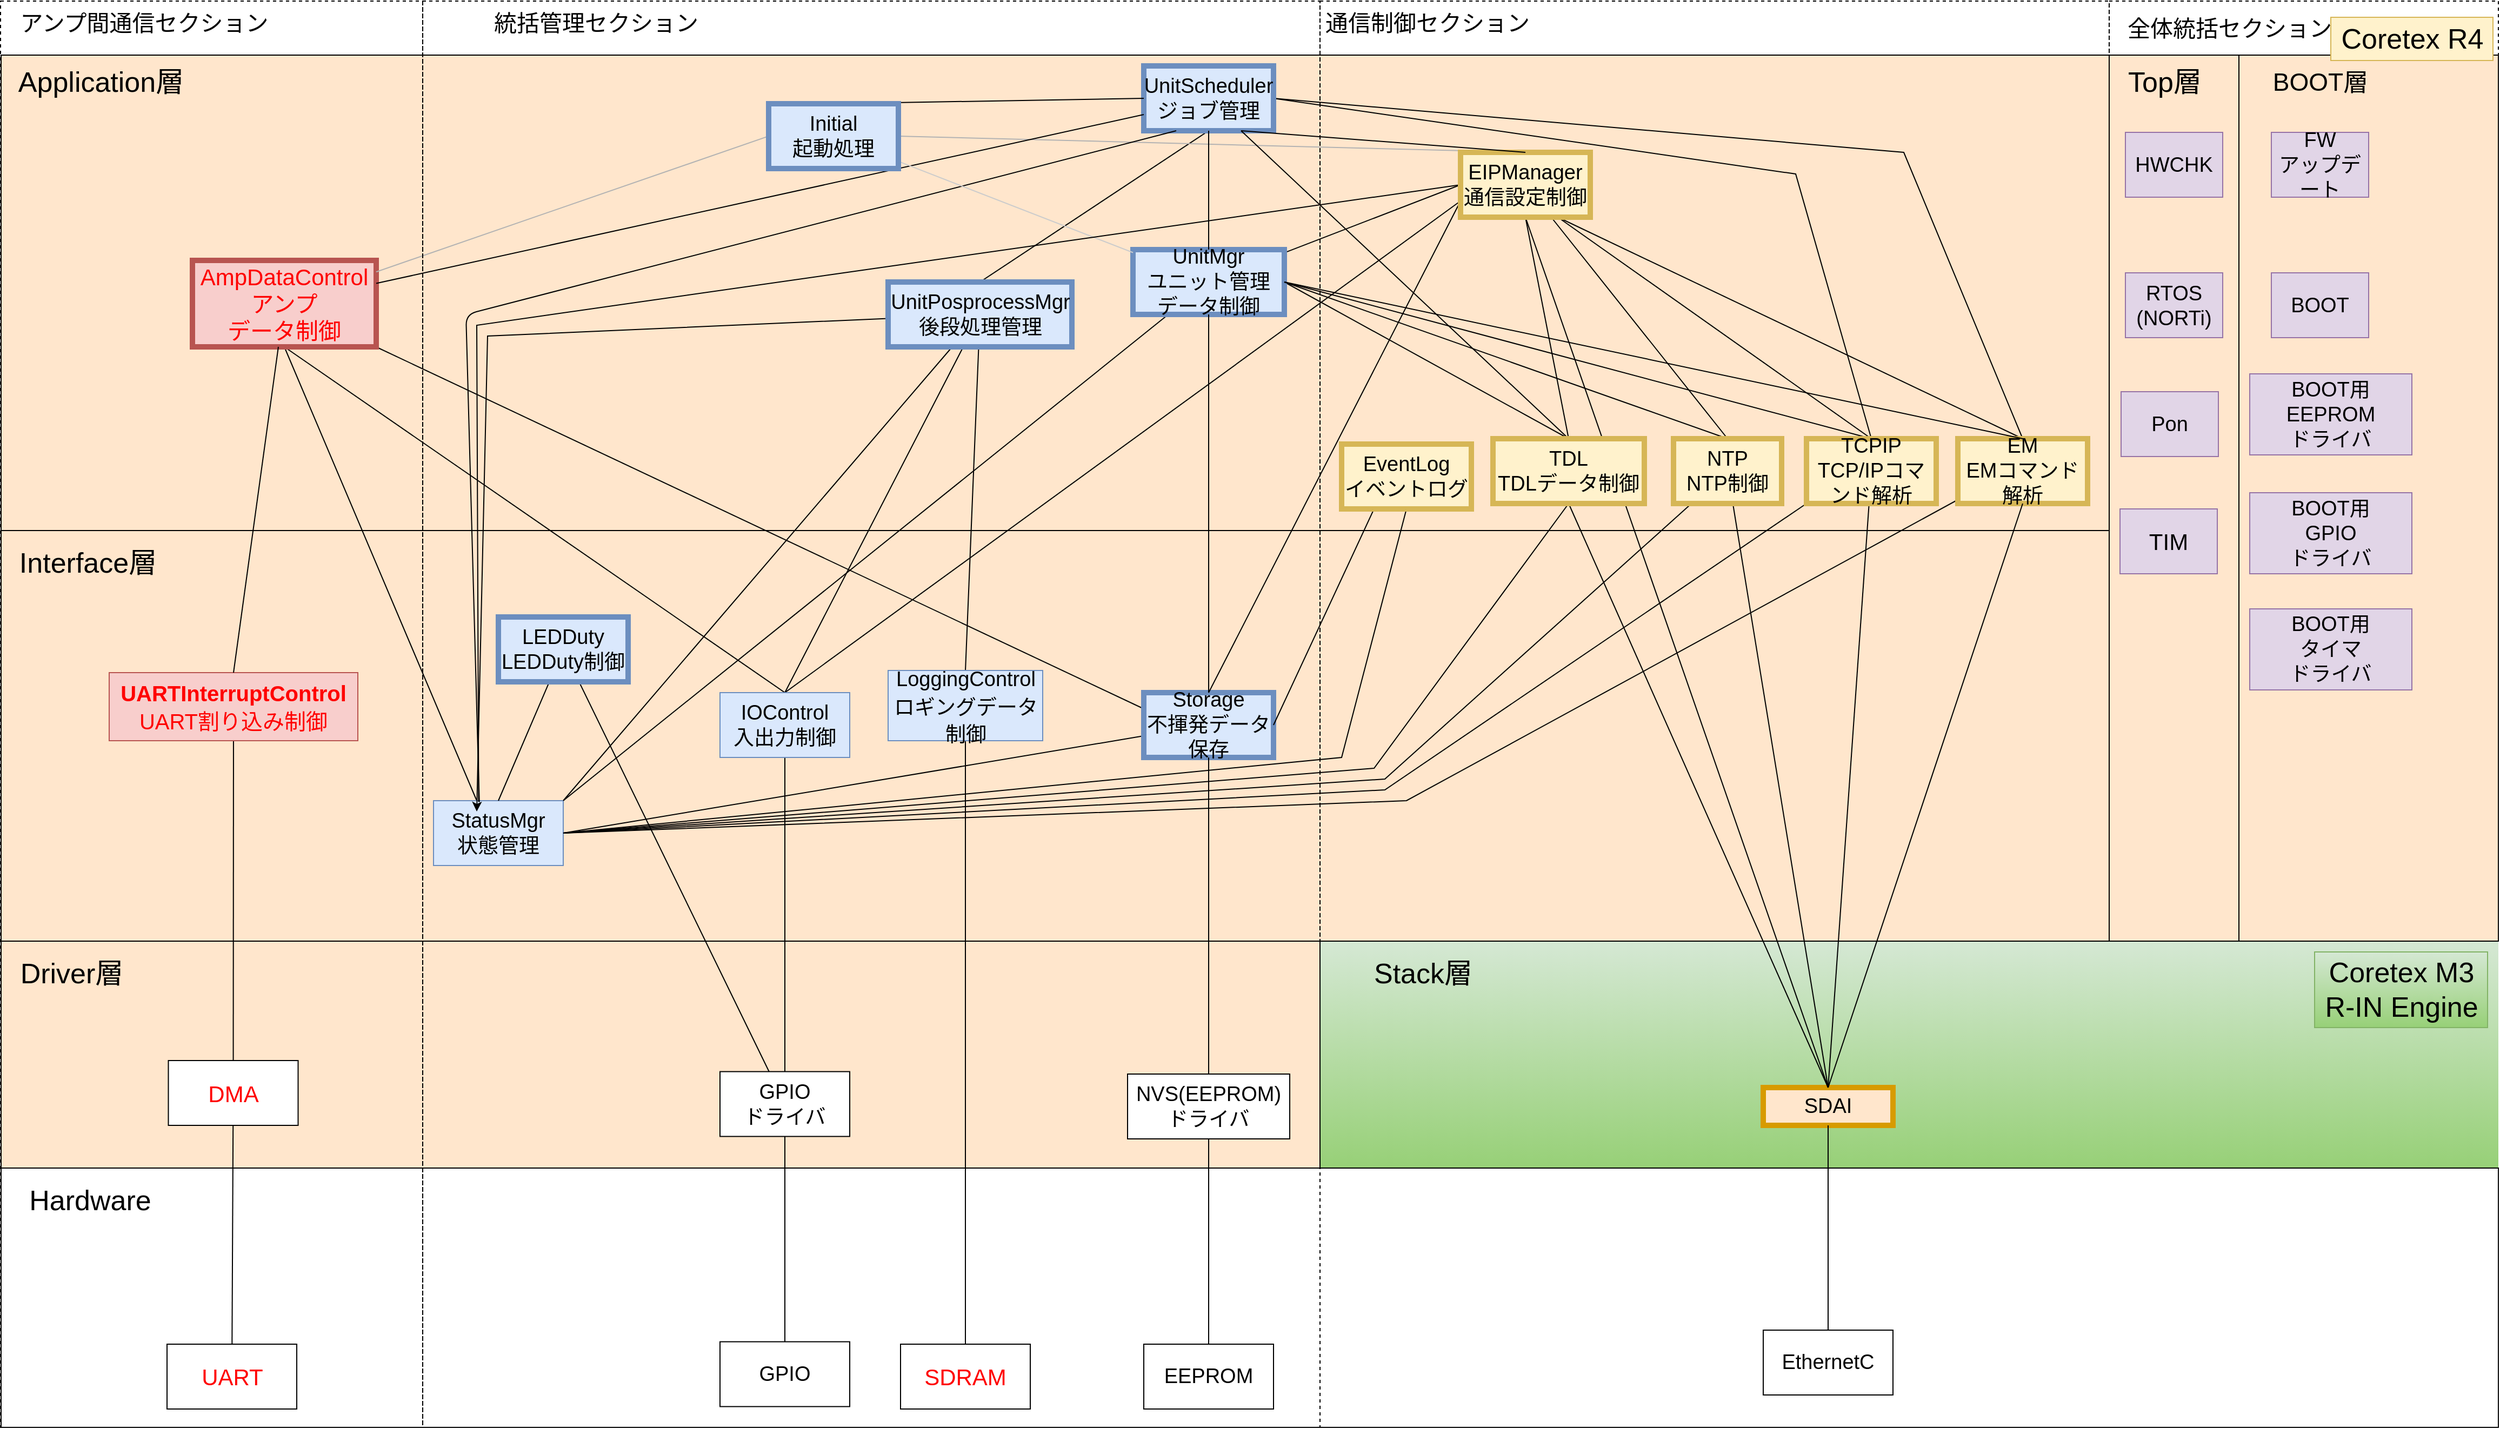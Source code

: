 <mxfile version="20.3.0" type="github" pages="4">
  <diagram name="RevG_NewスマNWU静的構造_完全版" id="GGY5ZKee5J4tztuzEWEi">
    <mxGraphModel dx="2391" dy="1947" grid="1" gridSize="10" guides="1" tooltips="1" connect="1" arrows="1" fold="1" page="1" pageScale="1" pageWidth="827" pageHeight="1169" math="0" shadow="0">
      <root>
        <mxCell id="WA64RrP8hwPyqQoOAJvi-0" />
        <mxCell id="WA64RrP8hwPyqQoOAJvi-1" parent="WA64RrP8hwPyqQoOAJvi-0" />
        <mxCell id="WA64RrP8hwPyqQoOAJvi-109" value="" style="rounded=0;whiteSpace=wrap;html=1;fillColor=none;dashed=1;strokeColor=default;fontColor=default;" parent="WA64RrP8hwPyqQoOAJvi-1" vertex="1">
          <mxGeometry x="1230" y="-40" width="360" height="870" as="geometry" />
        </mxCell>
        <mxCell id="alRYoD3TEB2w5SEnFRsz-9" value="" style="edgeStyle=none;rounded=0;orthogonalLoop=1;jettySize=auto;html=1;endArrow=none;endFill=0;" parent="WA64RrP8hwPyqQoOAJvi-1" source="WA64RrP8hwPyqQoOAJvi-3" target="WA64RrP8hwPyqQoOAJvi-102" edge="1">
          <mxGeometry relative="1" as="geometry" />
        </mxCell>
        <mxCell id="alRYoD3TEB2w5SEnFRsz-14" value="" style="edgeStyle=none;rounded=0;orthogonalLoop=1;jettySize=auto;html=1;endArrow=none;endFill=0;strokeColor=#000000;" parent="WA64RrP8hwPyqQoOAJvi-1" source="WA64RrP8hwPyqQoOAJvi-3" target="WA64RrP8hwPyqQoOAJvi-102" edge="1">
          <mxGeometry relative="1" as="geometry" />
        </mxCell>
        <mxCell id="WA64RrP8hwPyqQoOAJvi-3" value="" style="rounded=0;whiteSpace=wrap;html=1;fillColor=#d5e8d4;fontSize=19;strokeColor=none;gradientColor=#97d077;fontColor=default;" parent="WA64RrP8hwPyqQoOAJvi-1" vertex="1">
          <mxGeometry x="500" y="830" width="1090" height="210" as="geometry" />
        </mxCell>
        <mxCell id="WA64RrP8hwPyqQoOAJvi-8" value="" style="rounded=0;whiteSpace=wrap;html=1;fillColor=none;fontSize=19;strokeColor=default;fontColor=default;" parent="WA64RrP8hwPyqQoOAJvi-1" vertex="1">
          <mxGeometry x="-720" y="1040" width="2310" height="240" as="geometry" />
        </mxCell>
        <mxCell id="WA64RrP8hwPyqQoOAJvi-2" value="" style="rounded=0;whiteSpace=wrap;html=1;fillColor=#ffe6cc;fontSize=19;strokeColor=default;fontColor=default;" parent="WA64RrP8hwPyqQoOAJvi-1" vertex="1">
          <mxGeometry x="-720" y="830" width="1220" height="210" as="geometry" />
        </mxCell>
        <mxCell id="WA64RrP8hwPyqQoOAJvi-4" value="" style="rounded=0;whiteSpace=wrap;html=1;fillColor=#ffe6cc;fontSize=19;strokeColor=default;fontColor=default;" parent="WA64RrP8hwPyqQoOAJvi-1" vertex="1">
          <mxGeometry x="-720" y="10" width="2310" height="820" as="geometry" />
        </mxCell>
        <mxCell id="WA64RrP8hwPyqQoOAJvi-5" value="" style="rounded=0;whiteSpace=wrap;html=1;fillColor=none;fontSize=19;strokeColor=default;fontColor=default;" parent="WA64RrP8hwPyqQoOAJvi-1" vertex="1">
          <mxGeometry x="1230" y="10" width="120" height="820" as="geometry" />
        </mxCell>
        <mxCell id="WA64RrP8hwPyqQoOAJvi-6" value="" style="rounded=0;whiteSpace=wrap;html=1;fillColor=none;fontSize=19;" parent="WA64RrP8hwPyqQoOAJvi-1" vertex="1">
          <mxGeometry x="-720" y="10" width="1950" height="440" as="geometry" />
        </mxCell>
        <mxCell id="WA64RrP8hwPyqQoOAJvi-7" value="" style="rounded=0;whiteSpace=wrap;html=1;fillColor=none;fontSize=19;strokeColor=default;fontColor=default;" parent="WA64RrP8hwPyqQoOAJvi-1" vertex="1">
          <mxGeometry x="-720" y="450" width="1950" height="380" as="geometry" />
        </mxCell>
        <mxCell id="WA64RrP8hwPyqQoOAJvi-11" value="" style="rounded=0;whiteSpace=wrap;html=1;fillColor=none;fontSize=19;" parent="WA64RrP8hwPyqQoOAJvi-1" vertex="1">
          <mxGeometry x="-610" y="920" width="1840" as="geometry" />
        </mxCell>
        <mxCell id="WA64RrP8hwPyqQoOAJvi-14" value="" style="edgeStyle=none;rounded=0;orthogonalLoop=1;jettySize=auto;html=1;entryX=0.5;entryY=0;entryDx=0;entryDy=0;fontSize=15;fontColor=#CC0000;endArrow=none;endFill=0;strokeColor=#000000;exitX=0.5;exitY=1;exitDx=0;exitDy=0;labelBackgroundColor=default;" parent="WA64RrP8hwPyqQoOAJvi-1" source="WA64RrP8hwPyqQoOAJvi-16" target="cE08UZ1Xvqvv4ngUlUgD-2" edge="1">
          <mxGeometry relative="1" as="geometry" />
        </mxCell>
        <mxCell id="WA64RrP8hwPyqQoOAJvi-15" style="rounded=0;orthogonalLoop=1;jettySize=auto;html=1;endArrow=none;endFill=0;strokeColor=default;labelBackgroundColor=default;fontColor=default;exitX=0.5;exitY=1;exitDx=0;exitDy=0;" parent="WA64RrP8hwPyqQoOAJvi-1" source="WA64RrP8hwPyqQoOAJvi-16" edge="1">
          <mxGeometry relative="1" as="geometry">
            <mxPoint x="-410" y="280" as="sourcePoint" />
            <mxPoint x="-280" y="700" as="targetPoint" />
            <Array as="points" />
          </mxGeometry>
        </mxCell>
        <mxCell id="TR7CPrV_6TkN9dDBGlcq-0" value="" style="edgeStyle=none;rounded=0;orthogonalLoop=1;jettySize=auto;html=1;entryX=0;entryY=0.25;entryDx=0;entryDy=0;labelBackgroundColor=default;fontSize=20;fontColor=default;endArrow=none;endFill=0;strokeColor=default;" parent="WA64RrP8hwPyqQoOAJvi-1" source="WA64RrP8hwPyqQoOAJvi-16" target="WA64RrP8hwPyqQoOAJvi-25" edge="1">
          <mxGeometry x="-0.066" y="-14" relative="1" as="geometry">
            <mxPoint as="offset" />
          </mxGeometry>
        </mxCell>
        <mxCell id="WA64RrP8hwPyqQoOAJvi-16" value="AmpDataControl&lt;br&gt;アンプ&lt;br&gt;データ制御" style="rounded=0;whiteSpace=wrap;html=1;fillColor=#f8cecc;strokeColor=#b85450;fontColor=#FF0000;fontSize=21;strokeWidth=5;" parent="WA64RrP8hwPyqQoOAJvi-1" vertex="1">
          <mxGeometry x="-543" y="200" width="170" height="80" as="geometry" />
        </mxCell>
        <mxCell id="WA64RrP8hwPyqQoOAJvi-17" style="edgeStyle=none;rounded=0;orthogonalLoop=1;jettySize=auto;html=1;entryX=0.5;entryY=0;entryDx=0;entryDy=0;endArrow=none;endFill=0;exitX=1;exitY=0.5;exitDx=0;exitDy=0;fontSize=19;strokeColor=default;labelBackgroundColor=default;fontColor=default;" parent="WA64RrP8hwPyqQoOAJvi-1" source="WA64RrP8hwPyqQoOAJvi-27" target="WA64RrP8hwPyqQoOAJvi-75" edge="1">
          <mxGeometry relative="1" as="geometry">
            <mxPoint x="830" y="367" as="sourcePoint" />
            <Array as="points">
              <mxPoint x="940" y="120" />
            </Array>
          </mxGeometry>
        </mxCell>
        <mxCell id="jU9HaxTd5x-2uEg02A0M-0" style="edgeStyle=none;rounded=0;orthogonalLoop=1;jettySize=auto;html=1;entryX=0.5;entryY=0;entryDx=0;entryDy=0;endArrow=none;endFill=0;exitX=1;exitY=0.5;exitDx=0;exitDy=0;" parent="WA64RrP8hwPyqQoOAJvi-1" source="WA64RrP8hwPyqQoOAJvi-18" target="WA64RrP8hwPyqQoOAJvi-99" edge="1">
          <mxGeometry relative="1" as="geometry">
            <mxPoint x="770" y="350" as="sourcePoint" />
          </mxGeometry>
        </mxCell>
        <mxCell id="K5xhSKI-1ucyIxjqn9iB-0" style="edgeStyle=none;rounded=0;orthogonalLoop=1;jettySize=auto;html=1;entryX=0;entryY=0.5;entryDx=0;entryDy=0;endArrow=none;endFill=0;" parent="WA64RrP8hwPyqQoOAJvi-1" source="WA64RrP8hwPyqQoOAJvi-18" target="WA64RrP8hwPyqQoOAJvi-97" edge="1">
          <mxGeometry relative="1" as="geometry" />
        </mxCell>
        <mxCell id="tWdG_K-XAU3Dasxxwd_b-2" style="rounded=0;orthogonalLoop=1;jettySize=auto;html=1;entryX=1;entryY=0;entryDx=0;entryDy=0;fontSize=20;endArrow=none;endFill=0;" parent="WA64RrP8hwPyqQoOAJvi-1" source="WA64RrP8hwPyqQoOAJvi-18" target="WA64RrP8hwPyqQoOAJvi-19" edge="1">
          <mxGeometry relative="1" as="geometry" />
        </mxCell>
        <mxCell id="WA64RrP8hwPyqQoOAJvi-18" value="UnitMgr&lt;br style=&quot;font-size: 19px&quot;&gt;ユニット管理&lt;br&gt;データ制御" style="rounded=0;whiteSpace=wrap;html=1;fillColor=#dae8fc;strokeColor=#6c8ebf;fontSize=19;strokeWidth=5;fontColor=default;" parent="WA64RrP8hwPyqQoOAJvi-1" vertex="1">
          <mxGeometry x="327" y="190" width="140" height="60" as="geometry" />
        </mxCell>
        <mxCell id="WA64RrP8hwPyqQoOAJvi-19" value="StatusMgr&lt;br style=&quot;font-size: 19px&quot;&gt;状態管理" style="rounded=0;whiteSpace=wrap;html=1;fillColor=#dae8fc;strokeColor=#6c8ebf;fontSize=19;fontColor=default;" parent="WA64RrP8hwPyqQoOAJvi-1" vertex="1">
          <mxGeometry x="-320" y="700" width="120" height="60" as="geometry" />
        </mxCell>
        <mxCell id="WA64RrP8hwPyqQoOAJvi-22" value="" style="edgeStyle=none;rounded=0;orthogonalLoop=1;jettySize=auto;html=1;exitX=0.5;exitY=0;exitDx=0;exitDy=0;entryX=1;entryY=0.5;entryDx=0;entryDy=0;fontSize=15;fontColor=#FF0000;endArrow=none;endFill=0;strokeColor=#000000;labelBackgroundColor=default;" parent="WA64RrP8hwPyqQoOAJvi-1" source="WA64RrP8hwPyqQoOAJvi-23" target="WA64RrP8hwPyqQoOAJvi-27" edge="1">
          <mxGeometry x="0.188" y="-9" relative="1" as="geometry">
            <mxPoint as="offset" />
            <Array as="points">
              <mxPoint x="1040" y="100" />
            </Array>
          </mxGeometry>
        </mxCell>
        <mxCell id="TR7CPrV_6TkN9dDBGlcq-4" style="edgeStyle=none;rounded=0;orthogonalLoop=1;jettySize=auto;html=1;entryX=0.75;entryY=1;entryDx=0;entryDy=0;labelBackgroundColor=default;fontSize=13;fontColor=default;endArrow=none;endFill=0;strokeColor=default;exitX=0.5;exitY=0;exitDx=0;exitDy=0;" parent="WA64RrP8hwPyqQoOAJvi-1" source="WA64RrP8hwPyqQoOAJvi-23" target="WA64RrP8hwPyqQoOAJvi-97" edge="1">
          <mxGeometry relative="1" as="geometry" />
        </mxCell>
        <mxCell id="4peot1-5_cBD_7ibCL9p-4" style="edgeStyle=none;rounded=0;orthogonalLoop=1;jettySize=auto;html=1;startArrow=none;startFill=0;endArrow=none;endFill=0;entryX=1;entryY=0.5;entryDx=0;entryDy=0;exitX=-0.008;exitY=0.95;exitDx=0;exitDy=0;exitPerimeter=0;" parent="WA64RrP8hwPyqQoOAJvi-1" source="WA64RrP8hwPyqQoOAJvi-23" target="WA64RrP8hwPyqQoOAJvi-19" edge="1">
          <mxGeometry relative="1" as="geometry">
            <mxPoint x="-130" y="530" as="targetPoint" />
            <Array as="points">
              <mxPoint x="580" y="700" />
            </Array>
          </mxGeometry>
        </mxCell>
        <mxCell id="WA64RrP8hwPyqQoOAJvi-23" value="EM&lt;br style=&quot;font-size: 19px;&quot;&gt;EMコマンド解析" style="rounded=0;whiteSpace=wrap;html=1;fillColor=#fff2cc;strokeColor=#d6b656;fontSize=19;strokeWidth=5;fontColor=default;" parent="WA64RrP8hwPyqQoOAJvi-1" vertex="1">
          <mxGeometry x="1090" y="365" width="120" height="60" as="geometry" />
        </mxCell>
        <mxCell id="WA64RrP8hwPyqQoOAJvi-24" value="SDAI" style="rounded=0;whiteSpace=wrap;html=1;fillColor=#ffe6cc;strokeColor=#d79b00;fontSize=19;fontColor=default;strokeWidth=5;" parent="WA64RrP8hwPyqQoOAJvi-1" vertex="1">
          <mxGeometry x="910" y="965.5" width="120" height="35" as="geometry" />
        </mxCell>
        <mxCell id="4peot1-5_cBD_7ibCL9p-0" style="rounded=0;orthogonalLoop=1;jettySize=auto;html=1;entryX=1;entryY=0.5;entryDx=0;entryDy=0;endArrow=none;endFill=0;" parent="WA64RrP8hwPyqQoOAJvi-1" source="WA64RrP8hwPyqQoOAJvi-25" target="WA64RrP8hwPyqQoOAJvi-19" edge="1">
          <mxGeometry relative="1" as="geometry" />
        </mxCell>
        <mxCell id="WA64RrP8hwPyqQoOAJvi-25" value="Storage&lt;br style=&quot;font-size: 19px&quot;&gt;不揮発データ保存" style="rounded=0;whiteSpace=wrap;html=1;fillColor=#dae8fc;strokeColor=#6c8ebf;fontSize=19;strokeWidth=5;fontColor=default;" parent="WA64RrP8hwPyqQoOAJvi-1" vertex="1">
          <mxGeometry x="337" y="600" width="120" height="60" as="geometry" />
        </mxCell>
        <mxCell id="WA64RrP8hwPyqQoOAJvi-26" style="rounded=0;orthogonalLoop=1;jettySize=auto;html=1;entryX=0.5;entryY=0;entryDx=0;entryDy=0;fontSize=13;fontColor=#CC0000;strokeColor=#000000;endArrow=none;endFill=0;exitX=0.5;exitY=1;exitDx=0;exitDy=0;" parent="WA64RrP8hwPyqQoOAJvi-1" source="WA64RrP8hwPyqQoOAJvi-27" target="WA64RrP8hwPyqQoOAJvi-95" edge="1">
          <mxGeometry relative="1" as="geometry" />
        </mxCell>
        <mxCell id="WA64RrP8hwPyqQoOAJvi-27" value="UnitScheduler&lt;br style=&quot;font-size: 19px;&quot;&gt;ジョブ管理" style="rounded=0;whiteSpace=wrap;html=1;fillColor=#dae8fc;strokeColor=#6c8ebf;fontSize=19;strokeWidth=5;" parent="WA64RrP8hwPyqQoOAJvi-1" vertex="1">
          <mxGeometry x="337" y="20" width="120" height="60" as="geometry" />
        </mxCell>
        <mxCell id="WA64RrP8hwPyqQoOAJvi-28" value="" style="endArrow=none;html=1;entryX=0;entryY=0.5;entryDx=0;entryDy=0;endFill=0;exitX=0.5;exitY=0;exitDx=0;exitDy=0;fontSize=19;" parent="WA64RrP8hwPyqQoOAJvi-1" source="WA64RrP8hwPyqQoOAJvi-93" target="WA64RrP8hwPyqQoOAJvi-27" edge="1">
          <mxGeometry width="50" height="50" relative="1" as="geometry">
            <mxPoint x="300.0" y="170" as="sourcePoint" />
            <mxPoint x="600" y="367" as="targetPoint" />
          </mxGeometry>
        </mxCell>
        <mxCell id="WA64RrP8hwPyqQoOAJvi-29" value="" style="endArrow=none;html=1;entryX=0.5;entryY=0;entryDx=0;entryDy=0;endFill=0;fontSize=19;strokeColor=#B3B3B3;exitX=1;exitY=0.5;exitDx=0;exitDy=0;" parent="WA64RrP8hwPyqQoOAJvi-1" source="WA64RrP8hwPyqQoOAJvi-93" target="WA64RrP8hwPyqQoOAJvi-97" edge="1">
          <mxGeometry width="50" height="50" relative="1" as="geometry">
            <mxPoint x="300" y="220" as="sourcePoint" />
            <mxPoint x="364" y="297" as="targetPoint" />
          </mxGeometry>
        </mxCell>
        <mxCell id="WA64RrP8hwPyqQoOAJvi-31" style="edgeStyle=none;rounded=0;orthogonalLoop=1;jettySize=auto;html=1;endArrow=none;endFill=0;fontSize=19;" parent="WA64RrP8hwPyqQoOAJvi-1" source="WA64RrP8hwPyqQoOAJvi-32" target="WA64RrP8hwPyqQoOAJvi-70" edge="1">
          <mxGeometry relative="1" as="geometry" />
        </mxCell>
        <mxCell id="WA64RrP8hwPyqQoOAJvi-32" value="NVS(EEPROM)&lt;br style=&quot;font-size: 19px;&quot;&gt;ドライバ" style="rounded=0;whiteSpace=wrap;html=1;fontSize=19;" parent="WA64RrP8hwPyqQoOAJvi-1" vertex="1">
          <mxGeometry x="322" y="953" width="150" height="60" as="geometry" />
        </mxCell>
        <mxCell id="WA64RrP8hwPyqQoOAJvi-33" value="" style="endArrow=none;html=1;endFill=0;fontSize=19;" parent="WA64RrP8hwPyqQoOAJvi-1" source="WA64RrP8hwPyqQoOAJvi-25" target="WA64RrP8hwPyqQoOAJvi-32" edge="1">
          <mxGeometry width="50" height="50" relative="1" as="geometry">
            <mxPoint x="77" y="290" as="sourcePoint" />
            <mxPoint x="359.04" y="572.98" as="targetPoint" />
          </mxGeometry>
        </mxCell>
        <mxCell id="WA64RrP8hwPyqQoOAJvi-35" value="&lt;font style=&quot;font-size: 13px&quot;&gt;&lt;br&gt;&lt;/font&gt;" style="endArrow=none;html=1;entryX=0.5;entryY=1;entryDx=0;entryDy=0;endFill=0;fontSize=19;exitX=0.5;exitY=0;exitDx=0;exitDy=0;fontColor=#FF0000;labelBackgroundColor=default;strokeColor=default;" parent="WA64RrP8hwPyqQoOAJvi-1" source="WA64RrP8hwPyqQoOAJvi-25" target="WA64RrP8hwPyqQoOAJvi-18" edge="1">
          <mxGeometry x="0.2" width="50" height="50" relative="1" as="geometry">
            <mxPoint x="277" y="760" as="sourcePoint" />
            <mxPoint x="1067" y="467" as="targetPoint" />
            <mxPoint as="offset" />
          </mxGeometry>
        </mxCell>
        <mxCell id="WA64RrP8hwPyqQoOAJvi-36" value="RTOS&lt;br style=&quot;font-size: 19px;&quot;&gt;(NORTi)" style="rounded=0;whiteSpace=wrap;html=1;fillColor=#e1d5e7;strokeColor=#9673a6;fontSize=19;" parent="WA64RrP8hwPyqQoOAJvi-1" vertex="1">
          <mxGeometry x="1245" y="211.5" width="90" height="60" as="geometry" />
        </mxCell>
        <mxCell id="WA64RrP8hwPyqQoOAJvi-37" value="" style="endArrow=none;html=1;exitX=0.5;exitY=0;exitDx=0;exitDy=0;endFill=0;entryX=0.5;entryY=1;entryDx=0;entryDy=0;fontSize=19;" parent="WA64RrP8hwPyqQoOAJvi-1" source="WA64RrP8hwPyqQoOAJvi-18" target="WA64RrP8hwPyqQoOAJvi-27" edge="1">
          <mxGeometry width="50" height="50" relative="1" as="geometry">
            <mxPoint x="414" y="357" as="sourcePoint" />
            <mxPoint x="790" y="117" as="targetPoint" />
          </mxGeometry>
        </mxCell>
        <mxCell id="WA64RrP8hwPyqQoOAJvi-38" value="" style="endArrow=none;html=1;exitX=1;exitY=0.5;exitDx=0;exitDy=0;endFill=0;entryX=0.5;entryY=0;entryDx=0;entryDy=0;fontSize=19;strokeColor=default;labelBackgroundColor=default;fontColor=#FF0000;" parent="WA64RrP8hwPyqQoOAJvi-1" source="WA64RrP8hwPyqQoOAJvi-18" target="WA64RrP8hwPyqQoOAJvi-23" edge="1">
          <mxGeometry x="-0.41" y="8" width="50" height="50" relative="1" as="geometry">
            <mxPoint x="430" y="447" as="sourcePoint" />
            <mxPoint x="710" y="727" as="targetPoint" />
            <mxPoint as="offset" />
          </mxGeometry>
        </mxCell>
        <mxCell id="WA64RrP8hwPyqQoOAJvi-39" value="" style="endArrow=none;html=1;exitX=0.5;exitY=1;exitDx=0;exitDy=0;endFill=0;entryX=0.5;entryY=0;entryDx=0;entryDy=0;fontSize=19;" parent="WA64RrP8hwPyqQoOAJvi-1" source="WA64RrP8hwPyqQoOAJvi-23" target="WA64RrP8hwPyqQoOAJvi-24" edge="1">
          <mxGeometry width="50" height="50" relative="1" as="geometry">
            <mxPoint x="430" y="410" as="sourcePoint" />
            <mxPoint x="790" y="550" as="targetPoint" />
          </mxGeometry>
        </mxCell>
        <mxCell id="WA64RrP8hwPyqQoOAJvi-40" value="" style="endArrow=none;html=1;exitX=0.75;exitY=1;exitDx=0;exitDy=0;endFill=0;entryX=0.5;entryY=0;entryDx=0;entryDy=0;fontSize=19;" parent="WA64RrP8hwPyqQoOAJvi-1" source="WA64RrP8hwPyqQoOAJvi-27" target="WA64RrP8hwPyqQoOAJvi-99" edge="1">
          <mxGeometry x="-0.279" y="5" width="50" height="50" relative="1" as="geometry">
            <mxPoint x="790" y="647" as="sourcePoint" />
            <mxPoint x="460" y="707" as="targetPoint" />
            <mxPoint as="offset" />
          </mxGeometry>
        </mxCell>
        <mxCell id="WA64RrP8hwPyqQoOAJvi-41" value="" style="endArrow=none;html=1;exitX=0.5;exitY=1;exitDx=0;exitDy=0;endFill=0;entryX=0.5;entryY=0;entryDx=0;entryDy=0;fontSize=19;" parent="WA64RrP8hwPyqQoOAJvi-1" source="WA64RrP8hwPyqQoOAJvi-99" target="WA64RrP8hwPyqQoOAJvi-24" edge="1">
          <mxGeometry width="50" height="50" relative="1" as="geometry">
            <mxPoint x="790" y="610" as="sourcePoint" />
            <mxPoint x="1030" y="670" as="targetPoint" />
          </mxGeometry>
        </mxCell>
        <mxCell id="WA64RrP8hwPyqQoOAJvi-42" value="" style="endArrow=none;html=1;endFill=0;fontSize=19;exitX=0.25;exitY=1;exitDx=0;exitDy=0;strokeColor=default;labelBackgroundColor=default;fontColor=default;entryX=0.353;entryY=0.022;entryDx=0;entryDy=0;entryPerimeter=0;" parent="WA64RrP8hwPyqQoOAJvi-1" source="WA64RrP8hwPyqQoOAJvi-27" target="WA64RrP8hwPyqQoOAJvi-19" edge="1">
          <mxGeometry width="50" height="50" relative="1" as="geometry">
            <mxPoint x="480" y="80" as="sourcePoint" />
            <mxPoint x="1070" y="587" as="targetPoint" />
            <Array as="points">
              <mxPoint x="-290" y="250" />
            </Array>
          </mxGeometry>
        </mxCell>
        <mxCell id="WA64RrP8hwPyqQoOAJvi-43" value="" style="endArrow=none;html=1;entryX=0;entryY=0.75;entryDx=0;entryDy=0;endFill=0;fontSize=19;" parent="WA64RrP8hwPyqQoOAJvi-1" source="WA64RrP8hwPyqQoOAJvi-16" target="WA64RrP8hwPyqQoOAJvi-27" edge="1">
          <mxGeometry width="50" height="50" relative="1" as="geometry">
            <mxPoint x="340" y="277" as="sourcePoint" />
            <mxPoint x="650" y="307" as="targetPoint" />
          </mxGeometry>
        </mxCell>
        <mxCell id="WA64RrP8hwPyqQoOAJvi-44" style="edgeStyle=none;rounded=0;orthogonalLoop=1;jettySize=auto;html=1;entryX=0.5;entryY=0;entryDx=0;entryDy=0;endArrow=none;endFill=0;fontSize=19;strokeColor=default;labelBackgroundColor=default;fontColor=default;" parent="WA64RrP8hwPyqQoOAJvi-1" source="WA64RrP8hwPyqQoOAJvi-45" target="WA64RrP8hwPyqQoOAJvi-69" edge="1">
          <mxGeometry relative="1" as="geometry" />
        </mxCell>
        <mxCell id="WA64RrP8hwPyqQoOAJvi-45" value="GPIO&lt;br style=&quot;font-size: 19px;&quot;&gt;ドライバ" style="rounded=0;whiteSpace=wrap;html=1;fontSize=19;fillColor=default;strokeColor=default;fontColor=default;labelBackgroundColor=default;" parent="WA64RrP8hwPyqQoOAJvi-1" vertex="1">
          <mxGeometry x="-55" y="950.75" width="120" height="60" as="geometry" />
        </mxCell>
        <mxCell id="WA64RrP8hwPyqQoOAJvi-46" value="" style="edgeStyle=none;rounded=0;orthogonalLoop=1;jettySize=auto;html=1;endArrow=none;endFill=0;fontColor=#FF0000;fontSize=21;" parent="WA64RrP8hwPyqQoOAJvi-1" source="WA64RrP8hwPyqQoOAJvi-47" target="WA64RrP8hwPyqQoOAJvi-67" edge="1">
          <mxGeometry relative="1" as="geometry">
            <Array as="points" />
          </mxGeometry>
        </mxCell>
        <mxCell id="WA64RrP8hwPyqQoOAJvi-47" value="DMA" style="rounded=0;whiteSpace=wrap;html=1;fontColor=#FF0000;fontSize=21;" parent="WA64RrP8hwPyqQoOAJvi-1" vertex="1">
          <mxGeometry x="-565.25" y="940.5" width="120" height="60" as="geometry" />
        </mxCell>
        <mxCell id="WA64RrP8hwPyqQoOAJvi-48" value="" style="endArrow=none;html=1;endFill=0;fontSize=19;strokeColor=#B3B3B3;exitX=0;exitY=0.5;exitDx=0;exitDy=0;" parent="WA64RrP8hwPyqQoOAJvi-1" source="WA64RrP8hwPyqQoOAJvi-93" target="WA64RrP8hwPyqQoOAJvi-16" edge="1">
          <mxGeometry width="50" height="50" relative="1" as="geometry">
            <mxPoint x="-150" y="250" as="sourcePoint" />
            <mxPoint x="540" y="307" as="targetPoint" />
          </mxGeometry>
        </mxCell>
        <mxCell id="WA64RrP8hwPyqQoOAJvi-49" style="edgeStyle=none;rounded=0;orthogonalLoop=1;jettySize=auto;html=1;entryX=0.5;entryY=0;entryDx=0;entryDy=0;endArrow=none;endFill=0;fontSize=19;exitX=0.5;exitY=1;exitDx=0;exitDy=0;strokeColor=default;labelBackgroundColor=default;fontColor=default;" parent="WA64RrP8hwPyqQoOAJvi-1" source="WA64RrP8hwPyqQoOAJvi-24" target="WA64RrP8hwPyqQoOAJvi-71" edge="1">
          <mxGeometry relative="1" as="geometry">
            <mxPoint x="1301" y="1120" as="sourcePoint" />
          </mxGeometry>
        </mxCell>
        <mxCell id="WA64RrP8hwPyqQoOAJvi-53" value="Stack層" style="text;html=1;align=center;verticalAlign=middle;resizable=0;points=[];autosize=1;fontSize=26;fontColor=default;" parent="WA64RrP8hwPyqQoOAJvi-1" vertex="1">
          <mxGeometry x="540" y="840" width="110" height="40" as="geometry" />
        </mxCell>
        <mxCell id="WA64RrP8hwPyqQoOAJvi-54" value="Driver層" style="text;html=1;align=center;verticalAlign=middle;resizable=0;points=[];autosize=1;fontSize=26;fontColor=default;" parent="WA64RrP8hwPyqQoOAJvi-1" vertex="1">
          <mxGeometry x="-710.5" y="840" width="110" height="40" as="geometry" />
        </mxCell>
        <mxCell id="WA64RrP8hwPyqQoOAJvi-55" value="Interface層" style="text;html=1;align=center;verticalAlign=middle;resizable=0;points=[];autosize=1;fontSize=26;" parent="WA64RrP8hwPyqQoOAJvi-1" vertex="1">
          <mxGeometry x="-710.5" y="460" width="140" height="40" as="geometry" />
        </mxCell>
        <mxCell id="WA64RrP8hwPyqQoOAJvi-56" value="Application層" style="text;html=1;align=center;verticalAlign=middle;resizable=0;points=[];autosize=1;fontSize=26;" parent="WA64RrP8hwPyqQoOAJvi-1" vertex="1">
          <mxGeometry x="-713" y="15" width="170" height="40" as="geometry" />
        </mxCell>
        <mxCell id="WA64RrP8hwPyqQoOAJvi-57" style="edgeStyle=none;rounded=0;orthogonalLoop=1;jettySize=auto;html=1;endArrow=none;endFill=0;fontSize=21;" parent="WA64RrP8hwPyqQoOAJvi-1" source="WA64RrP8hwPyqQoOAJvi-59" target="WA64RrP8hwPyqQoOAJvi-68" edge="1">
          <mxGeometry relative="1" as="geometry">
            <mxPoint x="172" y="953" as="targetPoint" />
          </mxGeometry>
        </mxCell>
        <mxCell id="WA64RrP8hwPyqQoOAJvi-63" style="edgeStyle=none;rounded=0;orthogonalLoop=1;jettySize=auto;html=1;endArrow=none;endFill=0;fontSize=21;" parent="WA64RrP8hwPyqQoOAJvi-1" source="WA64RrP8hwPyqQoOAJvi-47" target="WA64RrP8hwPyqQoOAJvi-76" edge="1">
          <mxGeometry relative="1" as="geometry">
            <mxPoint x="-436.5" y="690" as="targetPoint" />
            <mxPoint x="-506.5" y="953" as="sourcePoint" />
          </mxGeometry>
        </mxCell>
        <mxCell id="WA64RrP8hwPyqQoOAJvi-66" value="Hardware" style="text;html=1;align=center;verticalAlign=middle;resizable=0;points=[];autosize=1;fontSize=26;fontColor=default;" parent="WA64RrP8hwPyqQoOAJvi-1" vertex="1">
          <mxGeometry x="-703" y="1050" width="130" height="40" as="geometry" />
        </mxCell>
        <mxCell id="WA64RrP8hwPyqQoOAJvi-67" value="UART" style="rounded=0;whiteSpace=wrap;html=1;fontColor=#FF0000;fontSize=21;" parent="WA64RrP8hwPyqQoOAJvi-1" vertex="1">
          <mxGeometry x="-566.5" y="1203" width="120" height="60" as="geometry" />
        </mxCell>
        <mxCell id="WA64RrP8hwPyqQoOAJvi-68" value="SDRAM" style="rounded=0;whiteSpace=wrap;html=1;fontColor=#FF0000;fontSize=21;" parent="WA64RrP8hwPyqQoOAJvi-1" vertex="1">
          <mxGeometry x="112" y="1203" width="120" height="60" as="geometry" />
        </mxCell>
        <mxCell id="WA64RrP8hwPyqQoOAJvi-69" value="GPIO" style="rounded=0;whiteSpace=wrap;html=1;fontSize=19;fillColor=default;strokeColor=default;fontColor=default;labelBackgroundColor=default;" parent="WA64RrP8hwPyqQoOAJvi-1" vertex="1">
          <mxGeometry x="-55" y="1200.75" width="120" height="60" as="geometry" />
        </mxCell>
        <mxCell id="WA64RrP8hwPyqQoOAJvi-70" value="EEPROM" style="rounded=0;whiteSpace=wrap;html=1;fontSize=19;" parent="WA64RrP8hwPyqQoOAJvi-1" vertex="1">
          <mxGeometry x="337" y="1203" width="120" height="60" as="geometry" />
        </mxCell>
        <mxCell id="WA64RrP8hwPyqQoOAJvi-71" value="EthernetC" style="rounded=0;whiteSpace=wrap;html=1;fontSize=19;fillColor=default;strokeColor=default;fontColor=default;" parent="WA64RrP8hwPyqQoOAJvi-1" vertex="1">
          <mxGeometry x="910" y="1190" width="120" height="60" as="geometry" />
        </mxCell>
        <mxCell id="WA64RrP8hwPyqQoOAJvi-72" style="edgeStyle=none;rounded=0;orthogonalLoop=1;jettySize=auto;html=1;endArrow=none;endFill=0;entryX=0.5;entryY=0;entryDx=0;entryDy=0;fontSize=19;" parent="WA64RrP8hwPyqQoOAJvi-1" source="WA64RrP8hwPyqQoOAJvi-75" target="WA64RrP8hwPyqQoOAJvi-24" edge="1">
          <mxGeometry relative="1" as="geometry">
            <mxPoint x="1020.0" y="650" as="targetPoint" />
          </mxGeometry>
        </mxCell>
        <mxCell id="WA64RrP8hwPyqQoOAJvi-73" style="rounded=0;orthogonalLoop=1;jettySize=auto;html=1;entryX=0.75;entryY=1;entryDx=0;entryDy=0;strokeColor=#000000;fontSize=26;endArrow=none;endFill=0;exitX=0.5;exitY=0;exitDx=0;exitDy=0;labelBackgroundColor=default;fontColor=default;" parent="WA64RrP8hwPyqQoOAJvi-1" source="WA64RrP8hwPyqQoOAJvi-75" target="WA64RrP8hwPyqQoOAJvi-97" edge="1">
          <mxGeometry relative="1" as="geometry" />
        </mxCell>
        <mxCell id="WA64RrP8hwPyqQoOAJvi-76" value="&lt;font style=&quot;font-size: 20px&quot;&gt;&lt;b&gt;&lt;span lang=&quot;EN-US&quot;&gt;UARTInterruptControl&lt;/span&gt;&lt;/b&gt;&lt;br&gt;UART割り込み制御&lt;/font&gt;" style="rounded=0;whiteSpace=wrap;html=1;fillColor=#f8cecc;strokeColor=#b85450;fontColor=#FF0000;fontSize=21;" parent="WA64RrP8hwPyqQoOAJvi-1" vertex="1">
          <mxGeometry x="-620" y="581.5" width="230" height="63" as="geometry" />
        </mxCell>
        <mxCell id="WA64RrP8hwPyqQoOAJvi-78" value="HWCHK" style="rounded=0;whiteSpace=wrap;html=1;fillColor=#e1d5e7;strokeColor=#9673a6;fontSize=19;" parent="WA64RrP8hwPyqQoOAJvi-1" vertex="1">
          <mxGeometry x="1245" y="81.5" width="90" height="60" as="geometry" />
        </mxCell>
        <mxCell id="WA64RrP8hwPyqQoOAJvi-79" value="&lt;font style=&quot;font-size: 26px&quot;&gt;Top層&lt;/font&gt;" style="text;html=1;align=center;verticalAlign=middle;resizable=0;points=[];autosize=1;fontSize=19;fontColor=default;" parent="WA64RrP8hwPyqQoOAJvi-1" vertex="1">
          <mxGeometry x="1241" y="20" width="80" height="30" as="geometry" />
        </mxCell>
        <mxCell id="WA64RrP8hwPyqQoOAJvi-80" value="FW&lt;br style=&quot;font-size: 19px;&quot;&gt;アップデート" style="rounded=0;whiteSpace=wrap;html=1;fillColor=#e1d5e7;strokeColor=#9673a6;fontSize=19;fontColor=default;" parent="WA64RrP8hwPyqQoOAJvi-1" vertex="1">
          <mxGeometry x="1380" y="81.5" width="90" height="60" as="geometry" />
        </mxCell>
        <mxCell id="WA64RrP8hwPyqQoOAJvi-81" value="BOOT" style="rounded=0;whiteSpace=wrap;html=1;fillColor=#e1d5e7;strokeColor=#9673a6;fontSize=19;fontColor=default;" parent="WA64RrP8hwPyqQoOAJvi-1" vertex="1">
          <mxGeometry x="1380" y="211.5" width="90" height="60" as="geometry" />
        </mxCell>
        <mxCell id="WA64RrP8hwPyqQoOAJvi-82" value="BOOT層" style="text;html=1;align=center;verticalAlign=middle;resizable=0;points=[];autosize=1;fontSize=23;fontColor=default;" parent="WA64RrP8hwPyqQoOAJvi-1" vertex="1">
          <mxGeometry x="1375" y="20" width="100" height="30" as="geometry" />
        </mxCell>
        <mxCell id="WA64RrP8hwPyqQoOAJvi-83" style="edgeStyle=none;rounded=0;orthogonalLoop=1;jettySize=auto;html=1;entryX=0.5;entryY=0;entryDx=0;entryDy=0;endArrow=none;endFill=0;fontColor=#FF0000;fontSize=21;" parent="WA64RrP8hwPyqQoOAJvi-1" source="WA64RrP8hwPyqQoOAJvi-16" target="WA64RrP8hwPyqQoOAJvi-76" edge="1">
          <mxGeometry relative="1" as="geometry" />
        </mxCell>
        <mxCell id="WA64RrP8hwPyqQoOAJvi-84" style="edgeStyle=none;rounded=0;orthogonalLoop=1;jettySize=auto;html=1;exitX=1;exitY=0.5;exitDx=0;exitDy=0;endArrow=none;endFill=0;fontColor=#FF0000;fontSize=19;" parent="WA64RrP8hwPyqQoOAJvi-1" edge="1">
          <mxGeometry relative="1" as="geometry">
            <mxPoint x="107" y="1233" as="sourcePoint" />
            <mxPoint x="107" y="1233" as="targetPoint" />
          </mxGeometry>
        </mxCell>
        <mxCell id="WA64RrP8hwPyqQoOAJvi-86" value="" style="endArrow=none;html=1;exitX=1;exitY=0.5;exitDx=0;exitDy=0;endFill=0;entryX=0.5;entryY=0;entryDx=0;entryDy=0;fontSize=19;strokeColor=default;labelBackgroundColor=default;fontColor=#FF0000;" parent="WA64RrP8hwPyqQoOAJvi-1" source="WA64RrP8hwPyqQoOAJvi-18" target="WA64RrP8hwPyqQoOAJvi-75" edge="1">
          <mxGeometry x="-0.243" y="-11" width="50" height="50" relative="1" as="geometry">
            <mxPoint x="690" y="357" as="sourcePoint" />
            <mxPoint x="1030" y="527" as="targetPoint" />
            <mxPoint y="-1" as="offset" />
          </mxGeometry>
        </mxCell>
        <mxCell id="WA64RrP8hwPyqQoOAJvi-87" value="" style="endArrow=none;html=1;endFill=0;fontColor=#FF0000;fontSize=19;entryX=0.5;entryY=0;entryDx=0;entryDy=0;exitX=0;exitY=0.75;exitDx=0;exitDy=0;" parent="WA64RrP8hwPyqQoOAJvi-1" source="WA64RrP8hwPyqQoOAJvi-97" target="WA64RrP8hwPyqQoOAJvi-25" edge="1">
          <mxGeometry x="0.468" y="-5" width="50" height="50" relative="1" as="geometry">
            <mxPoint x="640" y="510" as="sourcePoint" />
            <mxPoint x="330" y="760" as="targetPoint" />
            <mxPoint as="offset" />
          </mxGeometry>
        </mxCell>
        <mxCell id="WA64RrP8hwPyqQoOAJvi-88" value="Coretex M3&lt;br&gt;R-IN Engine" style="text;html=1;align=center;verticalAlign=middle;resizable=0;points=[];autosize=1;fontSize=26;fillColor=#d5e8d4;strokeColor=#82b366;gradientColor=#97d077;fontColor=default;" parent="WA64RrP8hwPyqQoOAJvi-1" vertex="1">
          <mxGeometry x="1420" y="840" width="160" height="70" as="geometry" />
        </mxCell>
        <mxCell id="WA64RrP8hwPyqQoOAJvi-89" value="Coretex R4" style="text;html=1;align=center;verticalAlign=middle;resizable=0;points=[];autosize=1;fontSize=26;fillColor=#fff2cc;strokeColor=#d6b656;fontColor=default;" parent="WA64RrP8hwPyqQoOAJvi-1" vertex="1">
          <mxGeometry x="1435" y="-25" width="150" height="40" as="geometry" />
        </mxCell>
        <mxCell id="WA64RrP8hwPyqQoOAJvi-91" value="" style="edgeStyle=none;rounded=0;orthogonalLoop=1;jettySize=auto;html=1;entryX=1;entryY=0.5;entryDx=0;entryDy=0;endArrow=none;endFill=0;fontColor=#FF3333;strokeColor=#000000;exitX=0.25;exitY=1;exitDx=0;exitDy=0;" parent="WA64RrP8hwPyqQoOAJvi-1" source="WA64RrP8hwPyqQoOAJvi-92" target="WA64RrP8hwPyqQoOAJvi-25" edge="1">
          <mxGeometry x="0.283" y="-10" relative="1" as="geometry">
            <mxPoint x="1" y="1" as="offset" />
            <mxPoint x="510.0" y="700" as="sourcePoint" />
          </mxGeometry>
        </mxCell>
        <mxCell id="4peot1-5_cBD_7ibCL9p-5" style="edgeStyle=none;rounded=0;orthogonalLoop=1;jettySize=auto;html=1;entryX=1;entryY=0.5;entryDx=0;entryDy=0;startArrow=none;startFill=0;endArrow=none;endFill=0;exitX=0.5;exitY=1;exitDx=0;exitDy=0;" parent="WA64RrP8hwPyqQoOAJvi-1" source="WA64RrP8hwPyqQoOAJvi-92" target="WA64RrP8hwPyqQoOAJvi-19" edge="1">
          <mxGeometry relative="1" as="geometry">
            <Array as="points">
              <mxPoint x="520" y="660" />
            </Array>
          </mxGeometry>
        </mxCell>
        <mxCell id="WA64RrP8hwPyqQoOAJvi-92" value="EventLog&lt;br&gt;イベントログ" style="rounded=0;whiteSpace=wrap;html=1;fillColor=#fff2cc;strokeColor=#d6b656;fontSize=19;strokeWidth=5;fontColor=default;" parent="WA64RrP8hwPyqQoOAJvi-1" vertex="1">
          <mxGeometry x="520" y="370" width="120" height="60" as="geometry" />
        </mxCell>
        <mxCell id="K5xhSKI-1ucyIxjqn9iB-1" style="edgeStyle=none;rounded=0;orthogonalLoop=1;jettySize=auto;html=1;endArrow=none;endFill=0;strokeColor=#CCCCCC;" parent="WA64RrP8hwPyqQoOAJvi-1" source="WA64RrP8hwPyqQoOAJvi-93" target="WA64RrP8hwPyqQoOAJvi-18" edge="1">
          <mxGeometry relative="1" as="geometry" />
        </mxCell>
        <mxCell id="WA64RrP8hwPyqQoOAJvi-93" value="Initial&lt;br style=&quot;font-size: 19px;&quot;&gt;起動処理" style="rounded=0;whiteSpace=wrap;html=1;fillColor=#dae8fc;strokeColor=#6c8ebf;fontSize=19;strokeWidth=5;" parent="WA64RrP8hwPyqQoOAJvi-1" vertex="1">
          <mxGeometry x="-10" y="55" width="120" height="60" as="geometry" />
        </mxCell>
        <mxCell id="WA64RrP8hwPyqQoOAJvi-94" value="" style="edgeStyle=none;rounded=0;orthogonalLoop=1;jettySize=auto;html=1;entryX=0.5;entryY=0;entryDx=0;entryDy=0;fontSize=15;fontColor=#CC0000;endArrow=none;endFill=0;strokeColor=#000000;" parent="WA64RrP8hwPyqQoOAJvi-1" source="WA64RrP8hwPyqQoOAJvi-95" target="WA64RrP8hwPyqQoOAJvi-59" edge="1">
          <mxGeometry x="-0.467" relative="1" as="geometry">
            <mxPoint as="offset" />
          </mxGeometry>
        </mxCell>
        <mxCell id="cE08UZ1Xvqvv4ngUlUgD-4" style="edgeStyle=none;rounded=0;orthogonalLoop=1;jettySize=auto;html=1;entryX=0.5;entryY=0;entryDx=0;entryDy=0;labelBackgroundColor=default;fontSize=13;fontColor=default;endArrow=none;endFill=0;strokeColor=default;" parent="WA64RrP8hwPyqQoOAJvi-1" source="WA64RrP8hwPyqQoOAJvi-95" target="cE08UZ1Xvqvv4ngUlUgD-2" edge="1">
          <mxGeometry relative="1" as="geometry" />
        </mxCell>
        <mxCell id="JnNaDkKsA7oJrwhWjFWT-0" style="rounded=0;orthogonalLoop=1;jettySize=auto;html=1;entryX=1;entryY=0;entryDx=0;entryDy=0;endArrow=none;endFill=0;" parent="WA64RrP8hwPyqQoOAJvi-1" source="WA64RrP8hwPyqQoOAJvi-95" target="WA64RrP8hwPyqQoOAJvi-19" edge="1">
          <mxGeometry relative="1" as="geometry" />
        </mxCell>
        <mxCell id="zyGvsc_JeRy6IYAMfOW3-0" style="rounded=0;orthogonalLoop=1;jettySize=auto;html=1;" parent="WA64RrP8hwPyqQoOAJvi-1" source="WA64RrP8hwPyqQoOAJvi-95" edge="1">
          <mxGeometry relative="1" as="geometry">
            <mxPoint x="-280" y="710" as="targetPoint" />
            <Array as="points">
              <mxPoint x="-270" y="270" />
            </Array>
          </mxGeometry>
        </mxCell>
        <mxCell id="WA64RrP8hwPyqQoOAJvi-95" value="UnitPosprocessMgr&lt;br&gt;後段処理管理" style="rounded=0;whiteSpace=wrap;html=1;fillColor=#dae8fc;strokeColor=#6c8ebf;fontSize=19;strokeWidth=5;fontColor=default;" parent="WA64RrP8hwPyqQoOAJvi-1" vertex="1">
          <mxGeometry x="100.5" y="220" width="170" height="60" as="geometry" />
        </mxCell>
        <mxCell id="WA64RrP8hwPyqQoOAJvi-96" value="Pon" style="rounded=0;whiteSpace=wrap;html=1;fillColor=#e1d5e7;strokeColor=#9673a6;fontSize=19;" parent="WA64RrP8hwPyqQoOAJvi-1" vertex="1">
          <mxGeometry x="1241" y="321.5" width="90" height="60" as="geometry" />
        </mxCell>
        <mxCell id="cE08UZ1Xvqvv4ngUlUgD-0" style="edgeStyle=none;rounded=0;orthogonalLoop=1;jettySize=auto;html=1;entryX=0.5;entryY=0;entryDx=0;entryDy=0;labelBackgroundColor=default;fontSize=13;fontColor=default;endArrow=none;endFill=0;strokeColor=default;exitX=0;exitY=0.75;exitDx=0;exitDy=0;" parent="WA64RrP8hwPyqQoOAJvi-1" source="WA64RrP8hwPyqQoOAJvi-97" target="cE08UZ1Xvqvv4ngUlUgD-2" edge="1">
          <mxGeometry relative="1" as="geometry" />
        </mxCell>
        <mxCell id="cE08UZ1Xvqvv4ngUlUgD-1" value="" style="edgeStyle=none;rounded=0;orthogonalLoop=1;jettySize=auto;html=1;entryX=0.5;entryY=0;entryDx=0;entryDy=0;labelBackgroundColor=default;fontSize=13;fontColor=default;endArrow=none;endFill=0;strokeColor=default;exitX=0.5;exitY=1;exitDx=0;exitDy=0;" parent="WA64RrP8hwPyqQoOAJvi-1" source="WA64RrP8hwPyqQoOAJvi-97" target="WA64RrP8hwPyqQoOAJvi-24" edge="1">
          <mxGeometry relative="1" as="geometry">
            <mxPoint x="670" y="170" as="sourcePoint" />
          </mxGeometry>
        </mxCell>
        <mxCell id="eEJKyIOwSUkj9PVVVFYw-0" style="edgeStyle=none;rounded=0;orthogonalLoop=1;jettySize=auto;html=1;entryX=0.348;entryY=0.017;entryDx=0;entryDy=0;labelBackgroundColor=default;fontSize=13;fontColor=default;endArrow=none;endFill=0;strokeColor=default;exitX=0;exitY=0.5;exitDx=0;exitDy=0;startArrow=none;startFill=0;entryPerimeter=0;" parent="WA64RrP8hwPyqQoOAJvi-1" source="WA64RrP8hwPyqQoOAJvi-97" target="WA64RrP8hwPyqQoOAJvi-19" edge="1">
          <mxGeometry relative="1" as="geometry">
            <Array as="points">
              <mxPoint x="-280" y="260" />
            </Array>
          </mxGeometry>
        </mxCell>
        <mxCell id="jU9HaxTd5x-2uEg02A0M-1" style="edgeStyle=none;rounded=0;orthogonalLoop=1;jettySize=auto;html=1;entryX=0.5;entryY=0;entryDx=0;entryDy=0;endArrow=none;endFill=0;exitX=0.5;exitY=1;exitDx=0;exitDy=0;" parent="WA64RrP8hwPyqQoOAJvi-1" source="WA64RrP8hwPyqQoOAJvi-97" target="WA64RrP8hwPyqQoOAJvi-99" edge="1">
          <mxGeometry relative="1" as="geometry" />
        </mxCell>
        <mxCell id="alRYoD3TEB2w5SEnFRsz-8" style="edgeStyle=none;rounded=0;orthogonalLoop=1;jettySize=auto;html=1;endArrow=none;endFill=0;entryX=0.5;entryY=0;entryDx=0;entryDy=0;" parent="WA64RrP8hwPyqQoOAJvi-1" source="WA64RrP8hwPyqQoOAJvi-97" target="alRYoD3TEB2w5SEnFRsz-1" edge="1">
          <mxGeometry relative="1" as="geometry" />
        </mxCell>
        <mxCell id="WA64RrP8hwPyqQoOAJvi-97" value="EIPManager&lt;br style=&quot;font-size: 19px;&quot;&gt;通信設定制御" style="rounded=0;whiteSpace=wrap;html=1;fillColor=#fff2cc;strokeColor=#d6b656;fontSize=19;strokeWidth=5;fontColor=default;" parent="WA64RrP8hwPyqQoOAJvi-1" vertex="1">
          <mxGeometry x="630" y="100" width="120" height="60" as="geometry" />
        </mxCell>
        <mxCell id="WA64RrP8hwPyqQoOAJvi-98" value="" style="endArrow=none;html=1;endFill=0;entryX=0.5;entryY=0;entryDx=0;entryDy=0;exitX=0.75;exitY=1;exitDx=0;exitDy=0;fontSize=19;" parent="WA64RrP8hwPyqQoOAJvi-1" source="WA64RrP8hwPyqQoOAJvi-27" target="WA64RrP8hwPyqQoOAJvi-97" edge="1">
          <mxGeometry width="50" height="50" relative="1" as="geometry">
            <mxPoint x="625" y="80" as="sourcePoint" />
            <mxPoint x="1013" y="603" as="targetPoint" />
          </mxGeometry>
        </mxCell>
        <mxCell id="4peot1-5_cBD_7ibCL9p-2" style="edgeStyle=none;rounded=0;orthogonalLoop=1;jettySize=auto;html=1;entryX=1;entryY=0.5;entryDx=0;entryDy=0;startArrow=none;startFill=0;endArrow=none;endFill=0;exitX=0.5;exitY=1;exitDx=0;exitDy=0;" parent="WA64RrP8hwPyqQoOAJvi-1" source="WA64RrP8hwPyqQoOAJvi-99" target="WA64RrP8hwPyqQoOAJvi-19" edge="1">
          <mxGeometry relative="1" as="geometry">
            <Array as="points">
              <mxPoint x="550" y="670" />
            </Array>
          </mxGeometry>
        </mxCell>
        <mxCell id="WA64RrP8hwPyqQoOAJvi-99" value="TDL&lt;br style=&quot;font-size: 19px;&quot;&gt;TDLデータ制御" style="rounded=0;whiteSpace=wrap;html=1;fillColor=#fff2cc;strokeColor=#d6b656;fontSize=19;strokeWidth=5;fontColor=default;" parent="WA64RrP8hwPyqQoOAJvi-1" vertex="1">
          <mxGeometry x="660" y="365" width="140" height="60" as="geometry" />
        </mxCell>
        <mxCell id="WA64RrP8hwPyqQoOAJvi-101" value="&lt;font style=&quot;font-size: 21px&quot;&gt;アンプ間通信セクション&lt;/font&gt;" style="text;html=1;align=center;verticalAlign=middle;resizable=0;points=[];autosize=1;strokeColor=none;fillColor=none;" parent="WA64RrP8hwPyqQoOAJvi-1" vertex="1">
          <mxGeometry x="-713" y="-30" width="250" height="20" as="geometry" />
        </mxCell>
        <mxCell id="WA64RrP8hwPyqQoOAJvi-103" value="&lt;font style=&quot;font-size: 21px&quot;&gt;統括管理セクション&lt;/font&gt;" style="text;html=1;align=center;verticalAlign=middle;resizable=0;points=[];autosize=1;strokeColor=none;fillColor=none;fontColor=default;" parent="WA64RrP8hwPyqQoOAJvi-1" vertex="1">
          <mxGeometry x="-270" y="-30" width="200" height="20" as="geometry" />
        </mxCell>
        <mxCell id="WA64RrP8hwPyqQoOAJvi-105" value="&lt;font style=&quot;font-size: 21px&quot;&gt;通信制御セクション&lt;/font&gt;" style="text;html=1;align=center;verticalAlign=middle;resizable=0;points=[];autosize=1;strokeColor=none;fillColor=none;fontColor=default;" parent="WA64RrP8hwPyqQoOAJvi-1" vertex="1">
          <mxGeometry x="499" y="-30" width="200" height="20" as="geometry" />
        </mxCell>
        <mxCell id="WA64RrP8hwPyqQoOAJvi-110" value="&lt;font style=&quot;font-size: 21px&quot;&gt;全体統括セクション&lt;/font&gt;" style="text;html=1;align=center;verticalAlign=middle;resizable=0;points=[];autosize=1;strokeColor=none;fillColor=none;" parent="WA64RrP8hwPyqQoOAJvi-1" vertex="1">
          <mxGeometry x="1241" y="-25" width="200" height="20" as="geometry" />
        </mxCell>
        <mxCell id="4peot1-5_cBD_7ibCL9p-3" style="edgeStyle=none;rounded=0;orthogonalLoop=1;jettySize=auto;html=1;entryX=1;entryY=0.5;entryDx=0;entryDy=0;startArrow=none;startFill=0;endArrow=none;endFill=0;exitX=0;exitY=1;exitDx=0;exitDy=0;" parent="WA64RrP8hwPyqQoOAJvi-1" source="WA64RrP8hwPyqQoOAJvi-75" target="WA64RrP8hwPyqQoOAJvi-19" edge="1">
          <mxGeometry relative="1" as="geometry">
            <Array as="points">
              <mxPoint x="560" y="690" />
            </Array>
          </mxGeometry>
        </mxCell>
        <mxCell id="WA64RrP8hwPyqQoOAJvi-75" value="&lt;font style=&quot;font-size: 19px;&quot;&gt;TCPIP&lt;br style=&quot;font-size: 19px;&quot;&gt;TCP/IPコマンド解析&lt;/font&gt;" style="rounded=0;whiteSpace=wrap;html=1;fillColor=#fff2cc;strokeColor=#d6b656;fontSize=19;strokeWidth=5;fontColor=default;" parent="WA64RrP8hwPyqQoOAJvi-1" vertex="1">
          <mxGeometry x="950" y="365" width="120" height="60" as="geometry" />
        </mxCell>
        <mxCell id="WA64RrP8hwPyqQoOAJvi-104" value="" style="rounded=0;whiteSpace=wrap;html=1;fillColor=none;dashed=1;strokeColor=default;fontColor=default;" parent="WA64RrP8hwPyqQoOAJvi-1" vertex="1">
          <mxGeometry x="500" y="-40" width="730" height="870" as="geometry" />
        </mxCell>
        <mxCell id="WA64RrP8hwPyqQoOAJvi-102" value="" style="rounded=0;whiteSpace=wrap;html=1;fillColor=none;dashed=1;strokeColor=default;fontColor=default;" parent="WA64RrP8hwPyqQoOAJvi-1" vertex="1">
          <mxGeometry x="-330" y="-40" width="830" height="1320" as="geometry" />
        </mxCell>
        <mxCell id="WA64RrP8hwPyqQoOAJvi-100" value="" style="rounded=0;whiteSpace=wrap;html=1;fillColor=none;dashed=1;strokeColor=default;fontColor=default;" parent="WA64RrP8hwPyqQoOAJvi-1" vertex="1">
          <mxGeometry x="-720.5" y="-40" width="390.5" height="1320" as="geometry" />
        </mxCell>
        <mxCell id="cE08UZ1Xvqvv4ngUlUgD-3" style="edgeStyle=none;rounded=0;orthogonalLoop=1;jettySize=auto;html=1;labelBackgroundColor=default;fontSize=13;fontColor=default;endArrow=none;endFill=0;strokeColor=default;" parent="WA64RrP8hwPyqQoOAJvi-1" source="cE08UZ1Xvqvv4ngUlUgD-2" target="WA64RrP8hwPyqQoOAJvi-45" edge="1">
          <mxGeometry relative="1" as="geometry" />
        </mxCell>
        <mxCell id="cE08UZ1Xvqvv4ngUlUgD-2" value="IOControl&lt;br style=&quot;font-size: 19px&quot;&gt;入出力制御" style="rounded=0;whiteSpace=wrap;html=1;fillColor=#dae8fc;strokeColor=#6c8ebf;fontSize=19;fontColor=default;" parent="WA64RrP8hwPyqQoOAJvi-1" vertex="1">
          <mxGeometry x="-55" y="600" width="120" height="60" as="geometry" />
        </mxCell>
        <mxCell id="aGRZTf9AJtVWMCiCuNYh-2" value="TIM" style="rounded=0;whiteSpace=wrap;html=1;fontSize=21;fillColor=#e1d5e7;strokeColor=#9673a6;" parent="WA64RrP8hwPyqQoOAJvi-1" vertex="1">
          <mxGeometry x="1240" y="430" width="90" height="60" as="geometry" />
        </mxCell>
        <mxCell id="WA64RrP8hwPyqQoOAJvi-59" value="&lt;font style=&quot;font-size: 19px&quot;&gt;LoggingControl&lt;br&gt;ロギングデータ&lt;br&gt;制御&lt;/font&gt;" style="rounded=0;whiteSpace=wrap;html=1;fillColor=#dae8fc;strokeColor=#6c8ebf;fontSize=21;" parent="WA64RrP8hwPyqQoOAJvi-1" vertex="1">
          <mxGeometry x="100.5" y="579.5" width="143" height="65" as="geometry" />
        </mxCell>
        <mxCell id="YsYqvxJJtgehQdHgoDoK-2" style="rounded=0;orthogonalLoop=1;jettySize=auto;html=1;entryX=0.5;entryY=0;entryDx=0;entryDy=0;endArrow=none;endFill=0;" parent="WA64RrP8hwPyqQoOAJvi-1" source="YsYqvxJJtgehQdHgoDoK-0" target="WA64RrP8hwPyqQoOAJvi-19" edge="1">
          <mxGeometry relative="1" as="geometry" />
        </mxCell>
        <mxCell id="YsYqvxJJtgehQdHgoDoK-3" style="edgeStyle=none;rounded=0;orthogonalLoop=1;jettySize=auto;html=1;endArrow=none;endFill=0;" parent="WA64RrP8hwPyqQoOAJvi-1" source="YsYqvxJJtgehQdHgoDoK-0" target="WA64RrP8hwPyqQoOAJvi-45" edge="1">
          <mxGeometry relative="1" as="geometry" />
        </mxCell>
        <mxCell id="YsYqvxJJtgehQdHgoDoK-0" value="LEDDuty&lt;br&gt;LEDDuty制御" style="rounded=0;whiteSpace=wrap;html=1;fillColor=#dae8fc;strokeColor=#6c8ebf;fontSize=19;fontColor=default;strokeWidth=5;" parent="WA64RrP8hwPyqQoOAJvi-1" vertex="1">
          <mxGeometry x="-260" y="530" width="120" height="60" as="geometry" />
        </mxCell>
        <mxCell id="alRYoD3TEB2w5SEnFRsz-6" style="edgeStyle=none;rounded=0;orthogonalLoop=1;jettySize=auto;html=1;entryX=0.5;entryY=0;entryDx=0;entryDy=0;endArrow=none;endFill=0;" parent="WA64RrP8hwPyqQoOAJvi-1" source="alRYoD3TEB2w5SEnFRsz-1" target="WA64RrP8hwPyqQoOAJvi-24" edge="1">
          <mxGeometry relative="1" as="geometry" />
        </mxCell>
        <mxCell id="alRYoD3TEB2w5SEnFRsz-12" style="edgeStyle=none;rounded=0;orthogonalLoop=1;jettySize=auto;html=1;entryX=1;entryY=0.5;entryDx=0;entryDy=0;endArrow=none;endFill=0;strokeColor=#000000;exitX=0.5;exitY=0;exitDx=0;exitDy=0;" parent="WA64RrP8hwPyqQoOAJvi-1" source="alRYoD3TEB2w5SEnFRsz-1" target="WA64RrP8hwPyqQoOAJvi-18" edge="1">
          <mxGeometry relative="1" as="geometry" />
        </mxCell>
        <mxCell id="alRYoD3TEB2w5SEnFRsz-13" style="edgeStyle=none;rounded=0;orthogonalLoop=1;jettySize=auto;html=1;entryX=1;entryY=0.5;entryDx=0;entryDy=0;endArrow=none;endFill=0;strokeColor=#000000;" parent="WA64RrP8hwPyqQoOAJvi-1" source="alRYoD3TEB2w5SEnFRsz-1" target="WA64RrP8hwPyqQoOAJvi-19" edge="1">
          <mxGeometry relative="1" as="geometry">
            <Array as="points">
              <mxPoint x="560" y="680" />
            </Array>
          </mxGeometry>
        </mxCell>
        <mxCell id="alRYoD3TEB2w5SEnFRsz-1" value="NTP&lt;br&gt;NTP制御" style="rounded=0;whiteSpace=wrap;html=1;fillColor=#fff2cc;strokeColor=#d6b656;fontSize=19;strokeWidth=5;fontColor=default;" parent="WA64RrP8hwPyqQoOAJvi-1" vertex="1">
          <mxGeometry x="827" y="365" width="100" height="60" as="geometry" />
        </mxCell>
        <mxCell id="xrSd1NyTDAJBYrL4PCiw-0" value="BOOT用EEPROM&lt;br style=&quot;font-size: 19px;&quot;&gt;ドライバ" style="rounded=0;whiteSpace=wrap;html=1;fontSize=19;fillColor=#e1d5e7;strokeColor=#9673a6;" vertex="1" parent="WA64RrP8hwPyqQoOAJvi-1">
          <mxGeometry x="1360" y="305" width="150" height="75" as="geometry" />
        </mxCell>
        <mxCell id="xrSd1NyTDAJBYrL4PCiw-1" value="BOOT用&lt;br&gt;GPIO&lt;br style=&quot;font-size: 19px;&quot;&gt;ドライバ" style="rounded=0;whiteSpace=wrap;html=1;fontSize=19;fillColor=#e1d5e7;strokeColor=#9673a6;" vertex="1" parent="WA64RrP8hwPyqQoOAJvi-1">
          <mxGeometry x="1360" y="415" width="150" height="75" as="geometry" />
        </mxCell>
        <mxCell id="xrSd1NyTDAJBYrL4PCiw-2" value="BOOT用&lt;br&gt;タイマ&lt;br style=&quot;font-size: 19px;&quot;&gt;ドライバ" style="rounded=0;whiteSpace=wrap;html=1;fontSize=19;fillColor=#e1d5e7;strokeColor=#9673a6;" vertex="1" parent="WA64RrP8hwPyqQoOAJvi-1">
          <mxGeometry x="1360" y="522.5" width="150" height="75" as="geometry" />
        </mxCell>
      </root>
    </mxGraphModel>
  </diagram>
  <diagram name="NXR-ILM静的構造_整理" id="8LoRBOQz0qZMT3q2NBlz">
    <mxGraphModel dx="2249" dy="1814" grid="1" gridSize="10" guides="1" tooltips="1" connect="1" arrows="1" fold="1" page="1" pageScale="1" pageWidth="827" pageHeight="1169" math="0" shadow="0">
      <root>
        <mxCell id="gRF6oFBSEXNlY3w5-Y73-0" />
        <mxCell id="gRF6oFBSEXNlY3w5-Y73-1" parent="gRF6oFBSEXNlY3w5-Y73-0" />
        <mxCell id="Jt_0751dn-s4lt4O04Yp-16" value="" style="rounded=0;whiteSpace=wrap;html=1;fillColor=#ffe6cc;fontSize=19;strokeColor=#d79b00;fontColor=default;" parent="gRF6oFBSEXNlY3w5-Y73-1" vertex="1">
          <mxGeometry x="1440" y="70" width="130" height="560" as="geometry" />
        </mxCell>
        <mxCell id="yW0RKO3kh5Gays8s-YJe-2" value="" style="rounded=0;whiteSpace=wrap;html=1;fillColor=#dae8fc;fontSize=19;strokeColor=#6c8ebf;gradientColor=#7ea6e0;fontColor=default;" parent="gRF6oFBSEXNlY3w5-Y73-1" vertex="1">
          <mxGeometry x="-39" y="630" width="419" height="160" as="geometry" />
        </mxCell>
        <mxCell id="yW0RKO3kh5Gays8s-YJe-0" value="" style="rounded=0;whiteSpace=wrap;html=1;fillColor=#d5e8d4;fontSize=19;strokeColor=none;gradientColor=#97d077;fontColor=default;" parent="gRF6oFBSEXNlY3w5-Y73-1" vertex="1">
          <mxGeometry x="380" y="630" width="1190" height="160" as="geometry" />
        </mxCell>
        <mxCell id="gRF6oFBSEXNlY3w5-Y73-2" value="" style="rounded=0;whiteSpace=wrap;html=1;fillColor=#ffe6cc;strokeColor=#d79b00;fontColor=default;" parent="gRF6oFBSEXNlY3w5-Y73-1" vertex="1">
          <mxGeometry x="-40" y="410" width="1360" height="220" as="geometry" />
        </mxCell>
        <mxCell id="gRF6oFBSEXNlY3w5-Y73-4" value="" style="rounded=0;whiteSpace=wrap;html=1;fillColor=none;strokeColor=default;fontColor=default;" parent="gRF6oFBSEXNlY3w5-Y73-1" vertex="1">
          <mxGeometry x="380" y="630" width="1190" height="160" as="geometry" />
        </mxCell>
        <mxCell id="gRF6oFBSEXNlY3w5-Y73-6" value="" style="rounded=0;whiteSpace=wrap;html=1;fillColor=#ffe6cc;strokeColor=#d79b00;fontColor=default;" parent="gRF6oFBSEXNlY3w5-Y73-1" vertex="1">
          <mxGeometry x="-40" y="70" width="1360" height="340" as="geometry" />
        </mxCell>
        <mxCell id="gRF6oFBSEXNlY3w5-Y73-7" value="" style="rounded=0;whiteSpace=wrap;html=1;fillColor=#ffe6cc;strokeColor=#d79b00;fontColor=default;" parent="gRF6oFBSEXNlY3w5-Y73-1" vertex="1">
          <mxGeometry x="-40" y="790" width="1610" height="90" as="geometry" />
        </mxCell>
        <mxCell id="dDOS5bPSXAwwgiOgFJHF-2" style="edgeStyle=none;rounded=0;orthogonalLoop=1;jettySize=auto;html=1;entryX=0;entryY=0.5;entryDx=0;entryDy=0;labelBackgroundColor=default;fontSize=13;fontColor=default;strokeColor=#B3B3B3;endArrow=none;endFill=0;" parent="gRF6oFBSEXNlY3w5-Y73-1" source="gRF6oFBSEXNlY3w5-Y73-8" target="gRF6oFBSEXNlY3w5-Y73-65" edge="1">
          <mxGeometry relative="1" as="geometry" />
        </mxCell>
        <mxCell id="gRF6oFBSEXNlY3w5-Y73-8" value="ILM Manager&lt;br&gt;IOLink データ制御" style="rounded=0;whiteSpace=wrap;html=1;fillColor=#f8cecc;strokeColor=#b85450;strokeWidth=5;fontColor=default;" parent="gRF6oFBSEXNlY3w5-Y73-1" vertex="1">
          <mxGeometry x="240" y="140" width="120" height="60" as="geometry" />
        </mxCell>
        <mxCell id="bkZewI23oMpolakCevRu-2" style="edgeStyle=none;rounded=0;orthogonalLoop=1;jettySize=auto;html=1;entryX=0.25;entryY=0;entryDx=0;entryDy=0;endArrow=none;endFill=0;strokeColor=#B3B3B3;" parent="gRF6oFBSEXNlY3w5-Y73-1" source="gRF6oFBSEXNlY3w5-Y73-9" target="gRF6oFBSEXNlY3w5-Y73-10" edge="1">
          <mxGeometry relative="1" as="geometry" />
        </mxCell>
        <mxCell id="gRF6oFBSEXNlY3w5-Y73-9" value="Initial&lt;br&gt;起動処理" style="rounded=0;whiteSpace=wrap;html=1;fillColor=#dae8fc;strokeColor=#6c8ebf;strokeWidth=5;fontColor=default;" parent="gRF6oFBSEXNlY3w5-Y73-1" vertex="1">
          <mxGeometry x="400" y="81.5" width="100" height="40" as="geometry" />
        </mxCell>
        <mxCell id="D9-Ez1XZQcJ2e5plWuJ8-2" style="edgeStyle=none;rounded=0;orthogonalLoop=1;jettySize=auto;html=1;entryX=0.5;entryY=0;entryDx=0;entryDy=0;endArrow=none;endFill=0;exitX=1;exitY=0.5;exitDx=0;exitDy=0;" parent="gRF6oFBSEXNlY3w5-Y73-1" source="gRF6oFBSEXNlY3w5-Y73-10" target="gRF6oFBSEXNlY3w5-Y73-21" edge="1">
          <mxGeometry relative="1" as="geometry" />
        </mxCell>
        <mxCell id="gRF6oFBSEXNlY3w5-Y73-11" value="StatusMgr&lt;br&gt;内部状態更新" style="rounded=0;whiteSpace=wrap;html=1;fillColor=#dae8fc;strokeColor=#6c8ebf;fontColor=default;" parent="gRF6oFBSEXNlY3w5-Y73-1" vertex="1">
          <mxGeometry x="371.5" y="430" width="120" height="60" as="geometry" />
        </mxCell>
        <mxCell id="gRF6oFBSEXNlY3w5-Y73-14" value="SDAI" style="rounded=0;whiteSpace=wrap;html=1;fillColor=#ffe6cc;strokeColor=#d79b00;fontColor=default;" parent="gRF6oFBSEXNlY3w5-Y73-1" vertex="1">
          <mxGeometry x="1070" y="660" width="120" height="60" as="geometry" />
        </mxCell>
        <mxCell id="gRF6oFBSEXNlY3w5-Y73-15" value="TMG Stack" style="rounded=0;whiteSpace=wrap;html=1;" parent="gRF6oFBSEXNlY3w5-Y73-1" vertex="1">
          <mxGeometry x="60" y="650" width="120" height="60" as="geometry" />
        </mxCell>
        <mxCell id="gRF6oFBSEXNlY3w5-Y73-16" value="Storage&lt;br&gt;データ保存" style="rounded=0;whiteSpace=wrap;html=1;fillColor=#dae8fc;strokeColor=#6c8ebf;strokeWidth=5;fontColor=default;" parent="gRF6oFBSEXNlY3w5-Y73-1" vertex="1">
          <mxGeometry x="605" y="560" width="90" height="50" as="geometry" />
        </mxCell>
        <mxCell id="dDOS5bPSXAwwgiOgFJHF-0" style="rounded=0;orthogonalLoop=1;jettySize=auto;html=1;entryX=0.5;entryY=0;entryDx=0;entryDy=0;labelBackgroundColor=default;fontSize=13;fontColor=default;strokeColor=#B3B3B3;endArrow=none;endFill=0;" parent="gRF6oFBSEXNlY3w5-Y73-1" source="gRF6oFBSEXNlY3w5-Y73-17" target="gRF6oFBSEXNlY3w5-Y73-65" edge="1">
          <mxGeometry relative="1" as="geometry" />
        </mxCell>
        <mxCell id="dDOS5bPSXAwwgiOgFJHF-4" style="edgeStyle=none;rounded=0;orthogonalLoop=1;jettySize=auto;html=1;entryX=0.5;entryY=0;entryDx=0;entryDy=0;labelBackgroundColor=default;fontSize=13;fontColor=default;endArrow=none;endFill=0;strokeColor=#000000;" parent="gRF6oFBSEXNlY3w5-Y73-1" source="gRF6oFBSEXNlY3w5-Y73-17" target="gRF6oFBSEXNlY3w5-Y73-12" edge="1">
          <mxGeometry relative="1" as="geometry" />
        </mxCell>
        <mxCell id="bkZewI23oMpolakCevRu-1" style="edgeStyle=none;rounded=0;orthogonalLoop=1;jettySize=auto;html=1;endArrow=none;endFill=0;" parent="gRF6oFBSEXNlY3w5-Y73-1" source="gRF6oFBSEXNlY3w5-Y73-17" target="gRF6oFBSEXNlY3w5-Y73-16" edge="1">
          <mxGeometry relative="1" as="geometry" />
        </mxCell>
        <mxCell id="gRF6oFBSEXNlY3w5-Y73-17" value="UnitScheduler&lt;br&gt;ジョブ管理" style="rounded=0;whiteSpace=wrap;html=1;fillColor=#dae8fc;strokeColor=#6c8ebf;strokeWidth=5;fontColor=default;" parent="gRF6oFBSEXNlY3w5-Y73-1" vertex="1">
          <mxGeometry x="590" y="90" width="120" height="60" as="geometry" />
        </mxCell>
        <mxCell id="gRF6oFBSEXNlY3w5-Y73-18" value="ILM Instance&lt;br&gt;IOLink イベント制御" style="rounded=0;whiteSpace=wrap;html=1;fillColor=#f8cecc;strokeColor=#b85450;" parent="gRF6oFBSEXNlY3w5-Y73-1" vertex="1">
          <mxGeometry x="60" y="270" width="120" height="60" as="geometry" />
        </mxCell>
        <mxCell id="gRF6oFBSEXNlY3w5-Y73-19" value="" style="endArrow=none;html=1;entryX=0;entryY=0.5;entryDx=0;entryDy=0;endFill=0;exitX=1;exitY=0.5;exitDx=0;exitDy=0;strokeColor=#000000;labelBackgroundColor=default;fontColor=default;" parent="gRF6oFBSEXNlY3w5-Y73-1" source="gRF6oFBSEXNlY3w5-Y73-9" target="gRF6oFBSEXNlY3w5-Y73-17" edge="1">
          <mxGeometry width="50" height="50" relative="1" as="geometry">
            <mxPoint x="630" y="250" as="sourcePoint" />
            <mxPoint x="600" y="330" as="targetPoint" />
          </mxGeometry>
        </mxCell>
        <mxCell id="gRF6oFBSEXNlY3w5-Y73-20" value="" style="endArrow=none;html=1;exitX=0.87;exitY=1.038;exitDx=0;exitDy=0;entryX=0.5;entryY=0;entryDx=0;entryDy=0;endFill=0;strokeColor=#B3B3B3;labelBackgroundColor=default;fontColor=default;exitPerimeter=0;" parent="gRF6oFBSEXNlY3w5-Y73-1" source="gRF6oFBSEXNlY3w5-Y73-9" target="gRF6oFBSEXNlY3w5-Y73-12" edge="1">
          <mxGeometry width="50" height="50" relative="1" as="geometry">
            <mxPoint x="180" y="260" as="sourcePoint" />
            <mxPoint x="364" y="260" as="targetPoint" />
          </mxGeometry>
        </mxCell>
        <mxCell id="gRF6oFBSEXNlY3w5-Y73-22" value="NVS(EEPROM)" style="rounded=0;whiteSpace=wrap;html=1;fillColor=default;strokeColor=default;fontColor=default;" parent="gRF6oFBSEXNlY3w5-Y73-1" vertex="1">
          <mxGeometry x="648.5" y="810" width="120" height="60" as="geometry" />
        </mxCell>
        <mxCell id="gRF6oFBSEXNlY3w5-Y73-23" value="" style="endArrow=none;html=1;endFill=0;" parent="gRF6oFBSEXNlY3w5-Y73-1" source="gRF6oFBSEXNlY3w5-Y73-16" target="gRF6oFBSEXNlY3w5-Y73-22" edge="1">
          <mxGeometry width="50" height="50" relative="1" as="geometry">
            <mxPoint x="120" y="290" as="sourcePoint" />
            <mxPoint x="402.04" y="572.98" as="targetPoint" />
          </mxGeometry>
        </mxCell>
        <mxCell id="gRF6oFBSEXNlY3w5-Y73-24" value="" style="endArrow=none;html=1;exitX=0.5;exitY=0;exitDx=0;exitDy=0;entryX=0.5;entryY=1;entryDx=0;entryDy=0;endFill=0;strokeColor=default;labelBackgroundColor=default;fontColor=default;" parent="gRF6oFBSEXNlY3w5-Y73-1" source="gRF6oFBSEXNlY3w5-Y73-16" target="gRF6oFBSEXNlY3w5-Y73-10" edge="1">
          <mxGeometry width="50" height="50" relative="1" as="geometry">
            <mxPoint x="957" y="430" as="sourcePoint" />
            <mxPoint x="1110" y="430" as="targetPoint" />
          </mxGeometry>
        </mxCell>
        <mxCell id="gRF6oFBSEXNlY3w5-Y73-25" value="AD Power" style="rounded=0;whiteSpace=wrap;html=1;fillColor=default;strokeColor=default;fontColor=default;" parent="gRF6oFBSEXNlY3w5-Y73-1" vertex="1">
          <mxGeometry x="550" y="810" width="81.5" height="60" as="geometry" />
        </mxCell>
        <mxCell id="gRF6oFBSEXNlY3w5-Y73-26" value="" style="endArrow=none;html=1;exitX=0.5;exitY=1;exitDx=0;exitDy=0;endFill=0;" parent="gRF6oFBSEXNlY3w5-Y73-1" source="gRF6oFBSEXNlY3w5-Y73-16" target="gRF6oFBSEXNlY3w5-Y73-25" edge="1">
          <mxGeometry width="50" height="50" relative="1" as="geometry">
            <mxPoint x="900.414" y="460" as="sourcePoint" />
            <mxPoint x="926.586" y="690" as="targetPoint" />
          </mxGeometry>
        </mxCell>
        <mxCell id="gRF6oFBSEXNlY3w5-Y73-28" value="" style="endArrow=none;html=1;exitX=0.5;exitY=0;exitDx=0;exitDy=0;endFill=0;entryX=0.5;entryY=1;entryDx=0;entryDy=0;" parent="gRF6oFBSEXNlY3w5-Y73-1" source="gRF6oFBSEXNlY3w5-Y73-10" target="gRF6oFBSEXNlY3w5-Y73-17" edge="1">
          <mxGeometry width="50" height="50" relative="1" as="geometry">
            <mxPoint x="414" y="320" as="sourcePoint" />
            <mxPoint x="710" y="690" as="targetPoint" />
          </mxGeometry>
        </mxCell>
        <mxCell id="gRF6oFBSEXNlY3w5-Y73-29" value="" style="endArrow=none;html=1;exitX=1;exitY=0.5;exitDx=0;exitDy=0;endFill=0;entryX=0.5;entryY=0;entryDx=0;entryDy=0;strokeColor=default;labelBackgroundColor=default;fontColor=default;" parent="gRF6oFBSEXNlY3w5-Y73-1" source="gRF6oFBSEXNlY3w5-Y73-10" target="gRF6oFBSEXNlY3w5-Y73-13" edge="1">
          <mxGeometry width="50" height="50" relative="1" as="geometry">
            <mxPoint x="430" y="410" as="sourcePoint" />
            <mxPoint x="710" y="690" as="targetPoint" />
          </mxGeometry>
        </mxCell>
        <mxCell id="gRF6oFBSEXNlY3w5-Y73-30" value="" style="endArrow=none;html=1;exitX=0.5;exitY=1;exitDx=0;exitDy=0;endFill=0;entryX=0.5;entryY=0;entryDx=0;entryDy=0;fontColor=default;" parent="gRF6oFBSEXNlY3w5-Y73-1" source="gRF6oFBSEXNlY3w5-Y73-13" target="gRF6oFBSEXNlY3w5-Y73-14" edge="1">
          <mxGeometry width="50" height="50" relative="1" as="geometry">
            <mxPoint x="520" y="410" as="sourcePoint" />
            <mxPoint x="880" y="550" as="targetPoint" />
          </mxGeometry>
        </mxCell>
        <mxCell id="gRF6oFBSEXNlY3w5-Y73-31" value="" style="endArrow=none;html=1;endFill=0;entryX=0.5;entryY=0;entryDx=0;entryDy=0;startArrow=none;" parent="gRF6oFBSEXNlY3w5-Y73-1" target="gRF6oFBSEXNlY3w5-Y73-21" edge="1">
          <mxGeometry width="50" height="50" relative="1" as="geometry">
            <mxPoint x="650" y="150" as="sourcePoint" />
            <mxPoint x="460" y="670" as="targetPoint" />
          </mxGeometry>
        </mxCell>
        <mxCell id="gRF6oFBSEXNlY3w5-Y73-32" value="" style="endArrow=none;html=1;exitX=0.5;exitY=1;exitDx=0;exitDy=0;endFill=0;fontColor=default;" parent="gRF6oFBSEXNlY3w5-Y73-1" source="gRF6oFBSEXNlY3w5-Y73-21" edge="1">
          <mxGeometry width="50" height="50" relative="1" as="geometry">
            <mxPoint x="880" y="610" as="sourcePoint" />
            <mxPoint x="1130" y="660" as="targetPoint" />
          </mxGeometry>
        </mxCell>
        <mxCell id="gRF6oFBSEXNlY3w5-Y73-33" value="" style="endArrow=none;html=1;endFill=0;strokeColor=default;labelBackgroundColor=default;fontColor=default;exitX=0.25;exitY=1;exitDx=0;exitDy=0;" parent="gRF6oFBSEXNlY3w5-Y73-1" source="gRF6oFBSEXNlY3w5-Y73-17" target="gRF6oFBSEXNlY3w5-Y73-11" edge="1">
          <mxGeometry width="50" height="50" relative="1" as="geometry">
            <mxPoint x="800" y="130" as="sourcePoint" />
            <mxPoint x="1070" y="550" as="targetPoint" />
            <Array as="points">
              <mxPoint x="431" y="270" />
            </Array>
          </mxGeometry>
        </mxCell>
        <mxCell id="gRF6oFBSEXNlY3w5-Y73-34" value="" style="endArrow=none;html=1;entryX=0;entryY=0.5;entryDx=0;entryDy=0;endFill=0;" parent="gRF6oFBSEXNlY3w5-Y73-1" source="gRF6oFBSEXNlY3w5-Y73-8" target="gRF6oFBSEXNlY3w5-Y73-17" edge="1">
          <mxGeometry width="50" height="50" relative="1" as="geometry">
            <mxPoint x="340" y="240" as="sourcePoint" />
            <mxPoint x="650" y="270" as="targetPoint" />
          </mxGeometry>
        </mxCell>
        <mxCell id="gRF6oFBSEXNlY3w5-Y73-35" value="" style="endArrow=none;html=1;exitX=0.5;exitY=0;exitDx=0;exitDy=0;endFill=0;entryX=0.5;entryY=1;entryDx=0;entryDy=0;" parent="gRF6oFBSEXNlY3w5-Y73-1" source="gRF6oFBSEXNlY3w5-Y73-16" target="gRF6oFBSEXNlY3w5-Y73-8" edge="1">
          <mxGeometry width="50" height="50" relative="1" as="geometry">
            <mxPoint x="770" y="270" as="sourcePoint" />
            <mxPoint x="920" y="255.714" as="targetPoint" />
          </mxGeometry>
        </mxCell>
        <mxCell id="gRF6oFBSEXNlY3w5-Y73-36" value="GPIO" style="rounded=0;whiteSpace=wrap;html=1;" parent="gRF6oFBSEXNlY3w5-Y73-1" vertex="1">
          <mxGeometry x="330" y="810" width="90" height="60" as="geometry" />
        </mxCell>
        <mxCell id="gRF6oFBSEXNlY3w5-Y73-37" value="IOLink ポート" style="rounded=0;whiteSpace=wrap;html=1;fillColor=default;strokeColor=default;fontColor=default;" parent="gRF6oFBSEXNlY3w5-Y73-1" vertex="1">
          <mxGeometry x="440" y="810" width="90" height="60" as="geometry" />
        </mxCell>
        <mxCell id="gRF6oFBSEXNlY3w5-Y73-38" value="" style="endArrow=none;html=1;exitX=0.5;exitY=1;exitDx=0;exitDy=0;endFill=0;" parent="gRF6oFBSEXNlY3w5-Y73-1" source="gRF6oFBSEXNlY3w5-Y73-8" target="gRF6oFBSEXNlY3w5-Y73-18" edge="1">
          <mxGeometry width="50" height="50" relative="1" as="geometry">
            <mxPoint x="430" y="100" as="sourcePoint" />
            <mxPoint x="703.04" y="241.98" as="targetPoint" />
          </mxGeometry>
        </mxCell>
        <mxCell id="gRF6oFBSEXNlY3w5-Y73-39" value="" style="endArrow=none;html=1;endFill=0;" parent="gRF6oFBSEXNlY3w5-Y73-1" source="gRF6oFBSEXNlY3w5-Y73-15" target="gRF6oFBSEXNlY3w5-Y73-18" edge="1">
          <mxGeometry width="50" height="50" relative="1" as="geometry">
            <mxPoint x="490" y="70" as="sourcePoint" />
            <mxPoint x="590" y="10" as="targetPoint" />
          </mxGeometry>
        </mxCell>
        <mxCell id="gRF6oFBSEXNlY3w5-Y73-40" value="IOLinkデバイス" style="rounded=0;whiteSpace=wrap;html=1;" parent="gRF6oFBSEXNlY3w5-Y73-1" vertex="1">
          <mxGeometry x="60" y="810" width="120" height="60" as="geometry" />
        </mxCell>
        <mxCell id="gRF6oFBSEXNlY3w5-Y73-41" value="" style="endArrow=none;html=1;exitX=0.5;exitY=0;exitDx=0;exitDy=0;endFill=0;" parent="gRF6oFBSEXNlY3w5-Y73-1" source="gRF6oFBSEXNlY3w5-Y73-40" target="gRF6oFBSEXNlY3w5-Y73-15" edge="1">
          <mxGeometry width="50" height="50" relative="1" as="geometry">
            <mxPoint x="373.96" y="-118.98" as="sourcePoint" />
            <mxPoint x="580" y="-42.323" as="targetPoint" />
          </mxGeometry>
        </mxCell>
        <mxCell id="gRF6oFBSEXNlY3w5-Y73-42" value="" style="endArrow=none;html=1;exitX=0;exitY=0.5;exitDx=0;exitDy=0;endFill=0;strokeColor=#B3B3B3;labelBackgroundColor=default;fontColor=#B3B3B3;" parent="gRF6oFBSEXNlY3w5-Y73-1" source="gRF6oFBSEXNlY3w5-Y73-9" target="gRF6oFBSEXNlY3w5-Y73-8" edge="1">
          <mxGeometry width="50" height="50" relative="1" as="geometry">
            <mxPoint x="340" y="240" as="sourcePoint" />
            <mxPoint x="650" y="270" as="targetPoint" />
          </mxGeometry>
        </mxCell>
        <mxCell id="gRF6oFBSEXNlY3w5-Y73-43" value="" style="endArrow=none;html=1;exitX=0.5;exitY=0;exitDx=0;exitDy=0;endFill=0;entryX=0.5;entryY=1;entryDx=0;entryDy=0;" parent="gRF6oFBSEXNlY3w5-Y73-1" source="gRF6oFBSEXNlY3w5-Y73-36" target="gRF6oFBSEXNlY3w5-Y73-8" edge="1">
          <mxGeometry width="50" height="50" relative="1" as="geometry">
            <mxPoint x="280" y="210" as="sourcePoint" />
            <mxPoint x="397.857" y="100" as="targetPoint" />
          </mxGeometry>
        </mxCell>
        <mxCell id="gRF6oFBSEXNlY3w5-Y73-44" value="" style="endArrow=none;html=1;endFill=0;entryX=0.5;entryY=1;entryDx=0;entryDy=0;" parent="gRF6oFBSEXNlY3w5-Y73-1" source="gRF6oFBSEXNlY3w5-Y73-37" target="gRF6oFBSEXNlY3w5-Y73-8" edge="1">
          <mxGeometry width="50" height="50" relative="1" as="geometry">
            <mxPoint x="40" y="390" as="sourcePoint" />
            <mxPoint x="370" y="70" as="targetPoint" />
          </mxGeometry>
        </mxCell>
        <mxCell id="gRF6oFBSEXNlY3w5-Y73-45" value="EthernetC" style="rounded=0;whiteSpace=wrap;html=1;fontColor=default;" parent="gRF6oFBSEXNlY3w5-Y73-1" vertex="1">
          <mxGeometry x="1070" y="810" width="120" height="60" as="geometry" />
        </mxCell>
        <mxCell id="gRF6oFBSEXNlY3w5-Y73-46" style="edgeStyle=none;rounded=0;orthogonalLoop=1;jettySize=auto;html=1;exitX=0.5;exitY=1;exitDx=0;exitDy=0;entryX=0.5;entryY=0;entryDx=0;entryDy=0;endArrow=none;endFill=0;fontColor=default;strokeColor=default;labelBackgroundColor=default;" parent="gRF6oFBSEXNlY3w5-Y73-1" source="gRF6oFBSEXNlY3w5-Y73-14" target="gRF6oFBSEXNlY3w5-Y73-45" edge="1">
          <mxGeometry relative="1" as="geometry">
            <mxPoint x="1150" y="770" as="sourcePoint" />
          </mxGeometry>
        </mxCell>
        <mxCell id="gRF6oFBSEXNlY3w5-Y73-47" value="" style="endArrow=none;html=1;entryX=0.5;entryY=0;entryDx=0;entryDy=0;endFill=0;fontColor=default;" parent="gRF6oFBSEXNlY3w5-Y73-1" target="gRF6oFBSEXNlY3w5-Y73-14" edge="1">
          <mxGeometry width="50" height="50" relative="1" as="geometry">
            <mxPoint x="885" y="230" as="sourcePoint" />
            <mxPoint x="880" y="470" as="targetPoint" />
          </mxGeometry>
        </mxCell>
        <mxCell id="gRF6oFBSEXNlY3w5-Y73-48" value="IO-Linkスタック層" style="text;html=1;align=center;verticalAlign=middle;resizable=0;points=[];autosize=1;fontColor=default;" parent="gRF6oFBSEXNlY3w5-Y73-1" vertex="1">
          <mxGeometry x="-39" y="630" width="110" height="20" as="geometry" />
        </mxCell>
        <mxCell id="gRF6oFBSEXNlY3w5-Y73-50" value="ミドル層" style="text;html=1;align=center;verticalAlign=middle;resizable=0;points=[];autosize=1;fontColor=default;" parent="gRF6oFBSEXNlY3w5-Y73-1" vertex="1">
          <mxGeometry x="-40" y="421.5" width="60" height="20" as="geometry" />
        </mxCell>
        <mxCell id="gRF6oFBSEXNlY3w5-Y73-51" value="アプリ層" style="text;html=1;align=center;verticalAlign=middle;resizable=0;points=[];autosize=1;fontColor=default;" parent="gRF6oFBSEXNlY3w5-Y73-1" vertex="1">
          <mxGeometry x="-30" y="80" width="60" height="20" as="geometry" />
        </mxCell>
        <mxCell id="gRF6oFBSEXNlY3w5-Y73-52" value="" style="endArrow=none;html=1;exitX=0.5;exitY=0;exitDx=0;exitDy=0;endFill=0;entryX=0.5;entryY=1;entryDx=0;entryDy=0;" parent="gRF6oFBSEXNlY3w5-Y73-1" source="gRF6oFBSEXNlY3w5-Y73-36" target="gRF6oFBSEXNlY3w5-Y73-10" edge="1">
          <mxGeometry width="50" height="50" relative="1" as="geometry">
            <mxPoint x="290" y="820" as="sourcePoint" />
            <mxPoint x="424" y="170" as="targetPoint" />
          </mxGeometry>
        </mxCell>
        <mxCell id="gRF6oFBSEXNlY3w5-Y73-53" value="" style="rounded=0;whiteSpace=wrap;html=1;fillColor=none;gradientColor=#ffffff;dashed=1;" parent="gRF6oFBSEXNlY3w5-Y73-1" vertex="1">
          <mxGeometry x="20" y="220" width="170" height="670" as="geometry" />
        </mxCell>
        <mxCell id="gRF6oFBSEXNlY3w5-Y73-54" value="刷新&lt;br&gt;Newスマ用に置き換え" style="shape=note;whiteSpace=wrap;html=1;backgroundOutline=1;darkOpacity=0.05;fillColor=#ffffff;strokeColor=#b85450;gradientColor=#ffffff;" parent="gRF6oFBSEXNlY3w5-Y73-1" vertex="1">
          <mxGeometry x="10" y="160" width="80" height="100" as="geometry" />
        </mxCell>
        <mxCell id="gRF6oFBSEXNlY3w5-Y73-55" value="" style="rounded=0;whiteSpace=wrap;html=1;fillColor=none;gradientColor=#ffffff;dashed=1;strokeColor=default;fontColor=default;" parent="gRF6oFBSEXNlY3w5-Y73-1" vertex="1">
          <mxGeometry x="230" y="130" width="159" height="90" as="geometry" />
        </mxCell>
        <mxCell id="gRF6oFBSEXNlY3w5-Y73-56" value="・TDLの仕組みのみ流用&lt;br&gt;・コマンドはLnasに行く&lt;br&gt;直前まで流用" style="shape=note;whiteSpace=wrap;html=1;backgroundOutline=1;darkOpacity=0.05;fillColor=#ffffff;strokeColor=default;gradientColor=#ffffff;fontColor=default;" parent="gRF6oFBSEXNlY3w5-Y73-1" vertex="1">
          <mxGeometry x="80" y="81.5" width="180" height="75" as="geometry" />
        </mxCell>
        <mxCell id="gRF6oFBSEXNlY3w5-Y73-60" value="・ハードに依存する箇所以外は流用" style="shape=note;whiteSpace=wrap;html=1;backgroundOutline=1;darkOpacity=0.05;fillColor=#ffffff;strokeColor=#b85450;gradientColor=#ffffff;fontColor=default;" parent="gRF6oFBSEXNlY3w5-Y73-1" vertex="1">
          <mxGeometry x="270" y="30" width="180" height="45" as="geometry" />
        </mxCell>
        <mxCell id="gRF6oFBSEXNlY3w5-Y73-61" value="・ほぼ流用" style="shape=note;whiteSpace=wrap;html=1;backgroundOutline=1;darkOpacity=0.05;fillColor=#ffffff;strokeColor=#b85450;gradientColor=#ffffff;fontColor=default;" parent="gRF6oFBSEXNlY3w5-Y73-1" vertex="1">
          <mxGeometry x="1201" y="130" width="120" height="50" as="geometry" />
        </mxCell>
        <mxCell id="gRF6oFBSEXNlY3w5-Y73-62" style="edgeStyle=none;rounded=0;orthogonalLoop=1;jettySize=auto;html=1;endArrow=none;endFill=0;fontColor=#FF0000;strokeColor=#B3B3B3;labelBackgroundColor=default;" parent="gRF6oFBSEXNlY3w5-Y73-1" source="gRF6oFBSEXNlY3w5-Y73-65" target="gRF6oFBSEXNlY3w5-Y73-12" edge="1">
          <mxGeometry relative="1" as="geometry" />
        </mxCell>
        <mxCell id="gRF6oFBSEXNlY3w5-Y73-63" style="edgeStyle=none;rounded=0;orthogonalLoop=1;jettySize=auto;html=1;entryX=1;entryY=0.5;entryDx=0;entryDy=0;endArrow=none;endFill=0;fontColor=#FF0000;" parent="gRF6oFBSEXNlY3w5-Y73-1" source="gRF6oFBSEXNlY3w5-Y73-65" target="gRF6oFBSEXNlY3w5-Y73-16" edge="1">
          <mxGeometry relative="1" as="geometry" />
        </mxCell>
        <mxCell id="gRF6oFBSEXNlY3w5-Y73-64" style="edgeStyle=none;rounded=0;orthogonalLoop=1;jettySize=auto;html=1;entryX=0;entryY=0.25;entryDx=0;entryDy=0;endArrow=none;endFill=0;fontColor=#FF0000;strokeColor=#B3B3B3;labelBackgroundColor=default;" parent="gRF6oFBSEXNlY3w5-Y73-1" source="gRF6oFBSEXNlY3w5-Y73-65" target="gRF6oFBSEXNlY3w5-Y73-67" edge="1">
          <mxGeometry relative="1" as="geometry" />
        </mxCell>
        <mxCell id="gRF6oFBSEXNlY3w5-Y73-65" value="EventLog&lt;br&gt;イベントログ" style="rounded=0;whiteSpace=wrap;html=1;fillColor=#fff2cc;strokeColor=#d6b656;strokeWidth=5;fontColor=default;" parent="gRF6oFBSEXNlY3w5-Y73-1" vertex="1">
          <mxGeometry x="820" y="310" width="80" height="40" as="geometry" />
        </mxCell>
        <mxCell id="gRF6oFBSEXNlY3w5-Y73-66" style="edgeStyle=none;rounded=0;orthogonalLoop=1;jettySize=auto;html=1;endArrow=none;endFill=0;fontColor=default;" parent="gRF6oFBSEXNlY3w5-Y73-1" source="gRF6oFBSEXNlY3w5-Y73-67" target="gRF6oFBSEXNlY3w5-Y73-14" edge="1">
          <mxGeometry relative="1" as="geometry" />
        </mxCell>
        <mxCell id="D9-Ez1XZQcJ2e5plWuJ8-0" style="rounded=0;orthogonalLoop=1;jettySize=auto;html=1;endArrow=none;endFill=0;exitX=0.5;exitY=0;exitDx=0;exitDy=0;entryX=0.5;entryY=1;entryDx=0;entryDy=0;" parent="gRF6oFBSEXNlY3w5-Y73-1" source="gRF6oFBSEXNlY3w5-Y73-67" target="gRF6oFBSEXNlY3w5-Y73-12" edge="1">
          <mxGeometry relative="1" as="geometry">
            <mxPoint x="1010" y="270" as="targetPoint" />
          </mxGeometry>
        </mxCell>
        <mxCell id="gRF6oFBSEXNlY3w5-Y73-67" value="NTPController&lt;br&gt;NTP制御" style="rounded=0;whiteSpace=wrap;html=1;fillColor=#fff2cc;strokeColor=#d6b656;strokeWidth=6;fontColor=default;" parent="gRF6oFBSEXNlY3w5-Y73-1" vertex="1">
          <mxGeometry x="1100" y="331.5" width="80" height="60" as="geometry" />
        </mxCell>
        <mxCell id="gRF6oFBSEXNlY3w5-Y73-70" style="edgeStyle=none;rounded=0;orthogonalLoop=1;jettySize=auto;html=1;endArrow=none;endFill=0;fontColor=#FF0000;exitX=1;exitY=0.75;exitDx=0;exitDy=0;strokeColor=#B3B3B3;labelBackgroundColor=default;entryX=0;entryY=0.5;entryDx=0;entryDy=0;" parent="gRF6oFBSEXNlY3w5-Y73-1" source="gRF6oFBSEXNlY3w5-Y73-65" target="gRF6oFBSEXNlY3w5-Y73-21" edge="1">
          <mxGeometry relative="1" as="geometry">
            <mxPoint x="830" y="360" as="sourcePoint" />
            <mxPoint x="1000" y="380" as="targetPoint" />
          </mxGeometry>
        </mxCell>
        <mxCell id="bkZewI23oMpolakCevRu-4" value="" style="edgeStyle=none;rounded=0;orthogonalLoop=1;jettySize=auto;html=1;endArrow=none;endFill=0;" parent="gRF6oFBSEXNlY3w5-Y73-1" source="gRF6oFBSEXNlY3w5-Y73-12" target="gRF6oFBSEXNlY3w5-Y73-10" edge="1">
          <mxGeometry relative="1" as="geometry" />
        </mxCell>
        <mxCell id="bkZewI23oMpolakCevRu-5" style="edgeStyle=none;rounded=0;orthogonalLoop=1;jettySize=auto;html=1;endArrow=none;endFill=0;" parent="gRF6oFBSEXNlY3w5-Y73-1" source="gRF6oFBSEXNlY3w5-Y73-12" target="gRF6oFBSEXNlY3w5-Y73-11" edge="1">
          <mxGeometry relative="1" as="geometry">
            <Array as="points">
              <mxPoint x="580" y="200" />
            </Array>
          </mxGeometry>
        </mxCell>
        <mxCell id="bkZewI23oMpolakCevRu-6" style="edgeStyle=none;rounded=0;orthogonalLoop=1;jettySize=auto;html=1;entryX=0.5;entryY=0;entryDx=0;entryDy=0;endArrow=none;endFill=0;" parent="gRF6oFBSEXNlY3w5-Y73-1" source="gRF6oFBSEXNlY3w5-Y73-12" target="gRF6oFBSEXNlY3w5-Y73-16" edge="1">
          <mxGeometry relative="1" as="geometry" />
        </mxCell>
        <mxCell id="gRF6oFBSEXNlY3w5-Y73-12" value="EIPManager&lt;br&gt;通信状態監視" style="rounded=0;whiteSpace=wrap;html=1;fillColor=#fff2cc;strokeColor=#D6B656;strokeWidth=5;fontColor=default;" parent="gRF6oFBSEXNlY3w5-Y73-1" vertex="1">
          <mxGeometry x="840" y="170" width="90" height="60" as="geometry" />
        </mxCell>
        <mxCell id="jaG_0JV684JJ8ipzWNE3-0" style="edgeStyle=none;rounded=0;orthogonalLoop=1;jettySize=auto;html=1;entryX=0.5;entryY=1;entryDx=0;entryDy=0;labelBackgroundColor=default;fontSize=13;fontColor=default;endArrow=none;endFill=0;strokeColor=default;exitX=0.5;exitY=0;exitDx=0;exitDy=0;" parent="gRF6oFBSEXNlY3w5-Y73-1" source="gRF6oFBSEXNlY3w5-Y73-13" target="gRF6oFBSEXNlY3w5-Y73-12" edge="1">
          <mxGeometry relative="1" as="geometry" />
        </mxCell>
        <mxCell id="D9-Ez1XZQcJ2e5plWuJ8-1" style="edgeStyle=none;rounded=0;orthogonalLoop=1;jettySize=auto;html=1;endArrow=none;endFill=0;exitX=0.5;exitY=0;exitDx=0;exitDy=0;" parent="gRF6oFBSEXNlY3w5-Y73-1" source="gRF6oFBSEXNlY3w5-Y73-13" target="gRF6oFBSEXNlY3w5-Y73-17" edge="1">
          <mxGeometry relative="1" as="geometry">
            <Array as="points">
              <mxPoint x="1120" y="160" />
            </Array>
          </mxGeometry>
        </mxCell>
        <mxCell id="gRF6oFBSEXNlY3w5-Y73-13" value="EM&lt;br&gt;EMコマンド解析" style="rounded=0;whiteSpace=wrap;html=1;fillColor=#fff2cc;strokeColor=#d6b656;strokeWidth=5;fontColor=default;" parent="gRF6oFBSEXNlY3w5-Y73-1" vertex="1">
          <mxGeometry x="1201" y="330" width="100" height="60" as="geometry" />
        </mxCell>
        <mxCell id="dDOS5bPSXAwwgiOgFJHF-1" style="edgeStyle=none;rounded=0;orthogonalLoop=1;jettySize=auto;html=1;entryX=0.5;entryY=1;entryDx=0;entryDy=0;labelBackgroundColor=default;fontSize=13;fontColor=default;strokeColor=#B3B3B3;" parent="gRF6oFBSEXNlY3w5-Y73-1" source="gRF6oFBSEXNlY3w5-Y73-17" target="gRF6oFBSEXNlY3w5-Y73-17" edge="1">
          <mxGeometry relative="1" as="geometry" />
        </mxCell>
        <mxCell id="gRF6oFBSEXNlY3w5-Y73-59" value="" style="rounded=0;whiteSpace=wrap;html=1;fillColor=none;gradientColor=#ffffff;dashed=1;strokeColor=default;fontColor=default;" parent="gRF6oFBSEXNlY3w5-Y73-1" vertex="1">
          <mxGeometry x="808" y="160" width="523" height="240" as="geometry" />
        </mxCell>
        <mxCell id="gRF6oFBSEXNlY3w5-Y73-21" value="TDL&lt;br&gt;TDLデータ制御" style="rounded=0;whiteSpace=wrap;html=1;fillColor=#fff2cc;strokeColor=#d6b656;strokeWidth=6;fontColor=default;" parent="gRF6oFBSEXNlY3w5-Y73-1" vertex="1">
          <mxGeometry x="980" y="330" width="100" height="60" as="geometry" />
        </mxCell>
        <mxCell id="Jt_0751dn-s4lt4O04Yp-1" value="" style="rounded=0;whiteSpace=wrap;html=1;fillColor=#ffe6cc;fontSize=19;strokeColor=#d79b00;fontColor=default;" parent="gRF6oFBSEXNlY3w5-Y73-1" vertex="1">
          <mxGeometry x="1320" y="70" width="120" height="560" as="geometry" />
        </mxCell>
        <mxCell id="Jt_0751dn-s4lt4O04Yp-2" value="RTOS&lt;br style=&quot;font-size: 14px;&quot;&gt;(NORTi)" style="rounded=0;whiteSpace=wrap;html=1;fillColor=#e1d5e7;strokeColor=default;fontSize=14;fontColor=default;" parent="gRF6oFBSEXNlY3w5-Y73-1" vertex="1">
          <mxGeometry x="1335" y="271.5" width="90" height="60" as="geometry" />
        </mxCell>
        <mxCell id="Jt_0751dn-s4lt4O04Yp-3" value="HWCHK" style="rounded=0;whiteSpace=wrap;html=1;fillColor=#e1d5e7;strokeColor=default;fontSize=14;fontColor=default;" parent="gRF6oFBSEXNlY3w5-Y73-1" vertex="1">
          <mxGeometry x="1335" y="141.5" width="90" height="60" as="geometry" />
        </mxCell>
        <mxCell id="Jt_0751dn-s4lt4O04Yp-4" value="&lt;font style=&quot;font-size: 26px&quot;&gt;Top層&lt;/font&gt;" style="text;html=1;align=center;verticalAlign=middle;resizable=0;points=[];autosize=1;fontSize=19;fontColor=default;strokeColor=default;" parent="gRF6oFBSEXNlY3w5-Y73-1" vertex="1">
          <mxGeometry x="1331" y="80" width="80" height="30" as="geometry" />
        </mxCell>
        <mxCell id="Jt_0751dn-s4lt4O04Yp-5" value="FW&lt;br style=&quot;font-size: 19px;&quot;&gt;アップデート" style="rounded=0;whiteSpace=wrap;html=1;fillColor=#e1d5e7;strokeColor=default;fontSize=19;fontColor=default;" parent="gRF6oFBSEXNlY3w5-Y73-1" vertex="1">
          <mxGeometry x="1470" y="141.5" width="90" height="60" as="geometry" />
        </mxCell>
        <mxCell id="Jt_0751dn-s4lt4O04Yp-6" value="BOOT" style="rounded=0;whiteSpace=wrap;html=1;fillColor=#e1d5e7;strokeColor=default;fontSize=19;fontColor=default;" parent="gRF6oFBSEXNlY3w5-Y73-1" vertex="1">
          <mxGeometry x="1470" y="271.5" width="90" height="60" as="geometry" />
        </mxCell>
        <mxCell id="Jt_0751dn-s4lt4O04Yp-7" value="BOOT層" style="text;html=1;align=center;verticalAlign=middle;resizable=0;points=[];autosize=1;fontSize=23;fontColor=default;strokeColor=default;" parent="gRF6oFBSEXNlY3w5-Y73-1" vertex="1">
          <mxGeometry x="1465" y="80" width="100" height="30" as="geometry" />
        </mxCell>
        <mxCell id="Jt_0751dn-s4lt4O04Yp-9" value="Pon" style="rounded=0;whiteSpace=wrap;html=1;fillColor=#e1d5e7;strokeColor=default;fontSize=14;fontColor=default;" parent="gRF6oFBSEXNlY3w5-Y73-1" vertex="1">
          <mxGeometry x="1331" y="381.5" width="90" height="60" as="geometry" />
        </mxCell>
        <mxCell id="Jt_0751dn-s4lt4O04Yp-11" value="EtherNet/IP Stack層" style="text;html=1;align=center;verticalAlign=middle;resizable=0;points=[];autosize=1;fontColor=default;" parent="gRF6oFBSEXNlY3w5-Y73-1" vertex="1">
          <mxGeometry x="1310" y="630" width="120" height="20" as="geometry" />
        </mxCell>
        <mxCell id="Jt_0751dn-s4lt4O04Yp-12" value="" style="rounded=0;whiteSpace=wrap;html=1;fillColor=none;strokeColor=default;fontColor=default;" parent="gRF6oFBSEXNlY3w5-Y73-1" vertex="1">
          <mxGeometry x="-40" y="630" width="420" height="160" as="geometry" />
        </mxCell>
        <mxCell id="Jt_0751dn-s4lt4O04Yp-13" value="ドライバ層" style="text;html=1;align=center;verticalAlign=middle;resizable=0;points=[];autosize=1;fontColor=default;" parent="gRF6oFBSEXNlY3w5-Y73-1" vertex="1">
          <mxGeometry x="-45" y="790" width="80" height="20" as="geometry" />
        </mxCell>
        <mxCell id="gRF6oFBSEXNlY3w5-Y73-57" value="" style="rounded=0;whiteSpace=wrap;html=1;fillColor=none;gradientColor=#ffffff;dashed=1;strokeColor=default;fontColor=default;" parent="gRF6oFBSEXNlY3w5-Y73-1" vertex="1">
          <mxGeometry x="564" y="75" width="216" height="85" as="geometry" />
        </mxCell>
        <mxCell id="gRF6oFBSEXNlY3w5-Y73-58" value="・コマンド部分の仕組みは改造&lt;br&gt;・他基本的な仕組み(データの受け渡しなど)は流用" style="shape=note;whiteSpace=wrap;html=1;backgroundOutline=1;darkOpacity=0.05;fillColor=#ffffff;strokeColor=#b85450;gradientColor=#ffffff;fontColor=default;" parent="gRF6oFBSEXNlY3w5-Y73-1" vertex="1">
          <mxGeometry x="760" y="-25" width="180" height="100" as="geometry" />
        </mxCell>
        <mxCell id="Jt_0751dn-s4lt4O04Yp-15" value="" style="rounded=0;whiteSpace=wrap;html=1;fillColor=none;gradientColor=#ffffff;dashed=1;strokeColor=default;fontColor=default;" parent="gRF6oFBSEXNlY3w5-Y73-1" vertex="1">
          <mxGeometry x="389" y="69" width="121" height="61" as="geometry" />
        </mxCell>
        <mxCell id="-G7r1MNDgbaDCH8Luhxe-0" value="Cortex R4" style="text;html=1;align=center;verticalAlign=middle;resizable=0;points=[];autosize=1;fontSize=20;fillColor=#fff2cc;strokeColor=#d6b656;fontColor=default;" parent="gRF6oFBSEXNlY3w5-Y73-1" vertex="1">
          <mxGeometry x="1450" y="40" width="110" height="30" as="geometry" />
        </mxCell>
        <mxCell id="wPffZLFatVqWPCFzzMwT-0" value="Cortex M3&lt;br style=&quot;font-size: 18px&quot;&gt;R-IN Engine" style="text;html=1;align=center;verticalAlign=middle;resizable=0;points=[];autosize=1;fontSize=18;fillColor=#d5e8d4;strokeColor=#82b366;gradientColor=#97d077;fontColor=default;" parent="gRF6oFBSEXNlY3w5-Y73-1" vertex="1">
          <mxGeometry x="1455" y="640" width="110" height="50" as="geometry" />
        </mxCell>
        <mxCell id="bkZewI23oMpolakCevRu-3" style="edgeStyle=none;rounded=0;orthogonalLoop=1;jettySize=auto;html=1;entryX=0;entryY=0.75;entryDx=0;entryDy=0;endArrow=none;endFill=0;" parent="gRF6oFBSEXNlY3w5-Y73-1" source="gRF6oFBSEXNlY3w5-Y73-10" target="gRF6oFBSEXNlY3w5-Y73-12" edge="1">
          <mxGeometry relative="1" as="geometry" />
        </mxCell>
        <mxCell id="gRF6oFBSEXNlY3w5-Y73-10" value="UnitMgr&lt;br&gt;ユニット管理データ制御" style="rounded=0;whiteSpace=wrap;html=1;fillColor=#dae8fc;strokeColor=#6c8ebf;strokeWidth=5;fontColor=default;" parent="gRF6oFBSEXNlY3w5-Y73-1" vertex="1">
          <mxGeometry x="660" y="230" width="140" height="50" as="geometry" />
        </mxCell>
        <mxCell id="P-pOIhmkZ1-cDVbFhjI_-0" value="LEDDuty" style="rounded=0;whiteSpace=wrap;html=1;strokeWidth=5;" vertex="1" parent="gRF6oFBSEXNlY3w5-Y73-1">
          <mxGeometry x="220" y="815" width="90" height="50" as="geometry" />
        </mxCell>
      </root>
    </mxGraphModel>
  </diagram>
  <diagram name="RevG_NewスマNWU静的構造_タスク分解" id="PcROo1mHiGwMz3BTiLtu">
    <mxGraphModel dx="3955" dy="3758" grid="1" gridSize="10" guides="1" tooltips="1" connect="1" arrows="1" fold="1" page="1" pageScale="1" pageWidth="827" pageHeight="1169" math="0" shadow="0">
      <root>
        <mxCell id="XtbIZLFYEJx7n7rNm5x0-0" />
        <mxCell id="XtbIZLFYEJx7n7rNm5x0-1" parent="XtbIZLFYEJx7n7rNm5x0-0" />
        <mxCell id="t3AIUO7fsDQcWxlZfXuK-228" value="" style="group" vertex="1" connectable="0" parent="XtbIZLFYEJx7n7rNm5x0-1">
          <mxGeometry x="-770" y="-1904" width="2310.5" height="1320" as="geometry" />
        </mxCell>
        <mxCell id="t3AIUO7fsDQcWxlZfXuK-114" value="" style="rounded=0;whiteSpace=wrap;html=1;fillColor=none;dashed=1;strokeColor=default;fontColor=default;" vertex="1" parent="t3AIUO7fsDQcWxlZfXuK-228">
          <mxGeometry x="1950.5" width="360" height="870" as="geometry" />
        </mxCell>
        <mxCell id="t3AIUO7fsDQcWxlZfXuK-115" value="" style="rounded=0;whiteSpace=wrap;html=1;fillColor=#d5e8d4;fontSize=19;strokeColor=none;gradientColor=#97d077;fontColor=default;" vertex="1" parent="t3AIUO7fsDQcWxlZfXuK-228">
          <mxGeometry x="1240.5" y="870" width="1070" height="210" as="geometry" />
        </mxCell>
        <mxCell id="t3AIUO7fsDQcWxlZfXuK-116" value="" style="rounded=0;whiteSpace=wrap;html=1;fillColor=none;fontSize=19;strokeColor=default;fontColor=default;" vertex="1" parent="t3AIUO7fsDQcWxlZfXuK-228">
          <mxGeometry x="0.5" y="1080" width="2310" height="240" as="geometry" />
        </mxCell>
        <mxCell id="t3AIUO7fsDQcWxlZfXuK-117" value="" style="rounded=0;whiteSpace=wrap;html=1;fillColor=#ffe6cc;fontSize=19;strokeColor=default;fontColor=default;" vertex="1" parent="t3AIUO7fsDQcWxlZfXuK-228">
          <mxGeometry x="0.5" y="870" width="1240" height="210" as="geometry" />
        </mxCell>
        <mxCell id="t3AIUO7fsDQcWxlZfXuK-118" value="" style="rounded=0;whiteSpace=wrap;html=1;fillColor=#ffe6cc;fontSize=19;strokeColor=default;fontColor=default;" vertex="1" parent="t3AIUO7fsDQcWxlZfXuK-228">
          <mxGeometry x="0.5" y="50" width="2310" height="820" as="geometry" />
        </mxCell>
        <mxCell id="t3AIUO7fsDQcWxlZfXuK-119" value="" style="rounded=0;whiteSpace=wrap;html=1;fillColor=none;fontSize=19;strokeColor=default;fontColor=default;" vertex="1" parent="t3AIUO7fsDQcWxlZfXuK-228">
          <mxGeometry x="1950.5" y="50" width="120" height="820" as="geometry" />
        </mxCell>
        <mxCell id="t3AIUO7fsDQcWxlZfXuK-120" value="" style="rounded=0;whiteSpace=wrap;html=1;fillColor=none;fontSize=19;" vertex="1" parent="t3AIUO7fsDQcWxlZfXuK-228">
          <mxGeometry x="0.5" y="50" width="1950" height="440" as="geometry" />
        </mxCell>
        <mxCell id="t3AIUO7fsDQcWxlZfXuK-121" value="" style="rounded=0;whiteSpace=wrap;html=1;fillColor=none;fontSize=19;strokeColor=default;fontColor=default;" vertex="1" parent="t3AIUO7fsDQcWxlZfXuK-228">
          <mxGeometry x="0.5" y="490" width="1950" height="380" as="geometry" />
        </mxCell>
        <mxCell id="t3AIUO7fsDQcWxlZfXuK-122" value="" style="rounded=0;whiteSpace=wrap;html=1;fillColor=none;fontSize=19;strokeColor=default;fontColor=default;" vertex="1" parent="t3AIUO7fsDQcWxlZfXuK-228">
          <mxGeometry x="0.5" y="870" width="2310" height="210" as="geometry" />
        </mxCell>
        <mxCell id="t3AIUO7fsDQcWxlZfXuK-123" value="" style="rounded=0;whiteSpace=wrap;html=1;fillColor=none;fontSize=19;" vertex="1" parent="t3AIUO7fsDQcWxlZfXuK-228">
          <mxGeometry x="110.5" y="960" width="1840" as="geometry" />
        </mxCell>
        <mxCell id="t3AIUO7fsDQcWxlZfXuK-126" style="rounded=0;orthogonalLoop=1;jettySize=auto;html=1;endArrow=none;endFill=0;strokeColor=default;labelBackgroundColor=default;fontColor=default;exitX=0.5;exitY=1;exitDx=0;exitDy=0;" edge="1" parent="t3AIUO7fsDQcWxlZfXuK-228" source="t3AIUO7fsDQcWxlZfXuK-128">
          <mxGeometry relative="1" as="geometry">
            <mxPoint x="310.5" y="320" as="sourcePoint" />
            <mxPoint x="440.5" y="740" as="targetPoint" />
            <Array as="points" />
          </mxGeometry>
        </mxCell>
        <mxCell id="t3AIUO7fsDQcWxlZfXuK-128" value="AmpDataControl&lt;br&gt;アンプ&lt;br&gt;データ制御" style="rounded=0;whiteSpace=wrap;html=1;fillColor=#f8cecc;strokeColor=#b85450;fontColor=#FF0000;fontSize=21;strokeWidth=5;" vertex="1" parent="t3AIUO7fsDQcWxlZfXuK-228">
          <mxGeometry x="177.5" y="240" width="170" height="80" as="geometry" />
        </mxCell>
        <mxCell id="t3AIUO7fsDQcWxlZfXuK-133" value="UnitMgr&lt;br style=&quot;font-size: 19px&quot;&gt;ユニット管理&lt;br&gt;データ制御" style="rounded=0;whiteSpace=wrap;html=1;fillColor=#dae8fc;strokeColor=#6c8ebf;fontSize=19;strokeWidth=5;fontColor=default;" vertex="1" parent="t3AIUO7fsDQcWxlZfXuK-228">
          <mxGeometry x="1047.5" y="230" width="140" height="60" as="geometry" />
        </mxCell>
        <mxCell id="t3AIUO7fsDQcWxlZfXuK-134" value="StatusMgr&lt;br style=&quot;font-size: 19px&quot;&gt;状態管理" style="rounded=0;whiteSpace=wrap;html=1;fillColor=#dae8fc;strokeColor=#6c8ebf;fontSize=19;fontColor=default;" vertex="1" parent="t3AIUO7fsDQcWxlZfXuK-228">
          <mxGeometry x="400.5" y="740" width="120" height="60" as="geometry" />
        </mxCell>
        <mxCell id="t3AIUO7fsDQcWxlZfXuK-132" style="rounded=0;orthogonalLoop=1;jettySize=auto;html=1;entryX=0.5;entryY=0;entryDx=0;entryDy=0;fontSize=20;endArrow=none;endFill=0;" edge="1" parent="t3AIUO7fsDQcWxlZfXuK-228" source="t3AIUO7fsDQcWxlZfXuK-133" target="t3AIUO7fsDQcWxlZfXuK-134">
          <mxGeometry relative="1" as="geometry" />
        </mxCell>
        <mxCell id="t3AIUO7fsDQcWxlZfXuK-139" style="edgeStyle=none;rounded=0;orthogonalLoop=1;jettySize=auto;html=1;startArrow=none;startFill=0;endArrow=none;endFill=0;entryX=1;entryY=0.5;entryDx=0;entryDy=0;exitX=-0.008;exitY=0.95;exitDx=0;exitDy=0;exitPerimeter=0;" edge="1" parent="t3AIUO7fsDQcWxlZfXuK-228" source="t3AIUO7fsDQcWxlZfXuK-140" target="t3AIUO7fsDQcWxlZfXuK-134">
          <mxGeometry relative="1" as="geometry">
            <mxPoint x="590.5" y="570" as="targetPoint" />
            <Array as="points">
              <mxPoint x="1300.5" y="740" />
            </Array>
          </mxGeometry>
        </mxCell>
        <mxCell id="t3AIUO7fsDQcWxlZfXuK-140" value="EM&lt;br style=&quot;font-size: 19px;&quot;&gt;EMコマンド解析" style="rounded=0;whiteSpace=wrap;html=1;fillColor=#fff2cc;strokeColor=#d6b656;fontSize=19;strokeWidth=5;fontColor=default;" vertex="1" parent="t3AIUO7fsDQcWxlZfXuK-228">
          <mxGeometry x="1810.5" y="420" width="120" height="60" as="geometry" />
        </mxCell>
        <mxCell id="t3AIUO7fsDQcWxlZfXuK-141" value="SDAI" style="rounded=0;whiteSpace=wrap;html=1;fillColor=#ffe6cc;strokeColor=#d79b00;fontSize=19;fontColor=default;strokeWidth=5;" vertex="1" parent="t3AIUO7fsDQcWxlZfXuK-228">
          <mxGeometry x="1630.5" y="1005.5" width="120" height="35" as="geometry" />
        </mxCell>
        <mxCell id="t3AIUO7fsDQcWxlZfXuK-142" style="rounded=0;orthogonalLoop=1;jettySize=auto;html=1;entryX=1;entryY=0.5;entryDx=0;entryDy=0;endArrow=none;endFill=0;" edge="1" parent="t3AIUO7fsDQcWxlZfXuK-228" source="t3AIUO7fsDQcWxlZfXuK-143" target="t3AIUO7fsDQcWxlZfXuK-134">
          <mxGeometry relative="1" as="geometry" />
        </mxCell>
        <mxCell id="t3AIUO7fsDQcWxlZfXuK-143" value="Storage&lt;br style=&quot;font-size: 19px&quot;&gt;不揮発データ保存" style="rounded=0;whiteSpace=wrap;html=1;fillColor=#dae8fc;strokeColor=#6c8ebf;fontSize=19;strokeWidth=5;fontColor=default;" vertex="1" parent="t3AIUO7fsDQcWxlZfXuK-228">
          <mxGeometry x="1057.5" y="640" width="120" height="60" as="geometry" />
        </mxCell>
        <mxCell id="t3AIUO7fsDQcWxlZfXuK-127" value="" style="edgeStyle=none;rounded=0;orthogonalLoop=1;jettySize=auto;html=1;entryX=0;entryY=0.25;entryDx=0;entryDy=0;labelBackgroundColor=default;fontSize=20;fontColor=default;endArrow=none;endFill=0;strokeColor=default;" edge="1" parent="t3AIUO7fsDQcWxlZfXuK-228" source="t3AIUO7fsDQcWxlZfXuK-128" target="t3AIUO7fsDQcWxlZfXuK-143">
          <mxGeometry x="-0.066" y="-14" relative="1" as="geometry">
            <mxPoint as="offset" />
          </mxGeometry>
        </mxCell>
        <mxCell id="t3AIUO7fsDQcWxlZfXuK-145" value="UnitScheduler&lt;br style=&quot;font-size: 19px;&quot;&gt;ジョブ管理" style="rounded=0;whiteSpace=wrap;html=1;fillColor=#dae8fc;strokeColor=#6c8ebf;fontSize=19;strokeWidth=5;" vertex="1" parent="t3AIUO7fsDQcWxlZfXuK-228">
          <mxGeometry x="1057.5" y="60" width="120" height="60" as="geometry" />
        </mxCell>
        <mxCell id="t3AIUO7fsDQcWxlZfXuK-137" value="" style="edgeStyle=none;rounded=0;orthogonalLoop=1;jettySize=auto;html=1;exitX=0.5;exitY=0;exitDx=0;exitDy=0;entryX=1;entryY=0.5;entryDx=0;entryDy=0;fontSize=15;fontColor=#FF0000;endArrow=none;endFill=0;strokeColor=#000000;labelBackgroundColor=default;" edge="1" parent="t3AIUO7fsDQcWxlZfXuK-228" source="t3AIUO7fsDQcWxlZfXuK-140" target="t3AIUO7fsDQcWxlZfXuK-145">
          <mxGeometry x="0.188" y="-9" relative="1" as="geometry">
            <mxPoint as="offset" />
            <Array as="points">
              <mxPoint x="1760.5" y="140" />
            </Array>
          </mxGeometry>
        </mxCell>
        <mxCell id="t3AIUO7fsDQcWxlZfXuK-146" value="" style="endArrow=none;html=1;entryX=0;entryY=0.5;entryDx=0;entryDy=0;endFill=0;exitX=0.5;exitY=0;exitDx=0;exitDy=0;fontSize=19;" edge="1" parent="t3AIUO7fsDQcWxlZfXuK-228" source="t3AIUO7fsDQcWxlZfXuK-198" target="t3AIUO7fsDQcWxlZfXuK-145">
          <mxGeometry width="50" height="50" relative="1" as="geometry">
            <mxPoint x="1020.5" y="210" as="sourcePoint" />
            <mxPoint x="1320.5" y="407" as="targetPoint" />
          </mxGeometry>
        </mxCell>
        <mxCell id="t3AIUO7fsDQcWxlZfXuK-150" value="NVS(EEPROM)&lt;br style=&quot;font-size: 19px;&quot;&gt;ドライバ" style="rounded=0;whiteSpace=wrap;html=1;fontSize=19;" vertex="1" parent="t3AIUO7fsDQcWxlZfXuK-228">
          <mxGeometry x="1042.5" y="993" width="150" height="60" as="geometry" />
        </mxCell>
        <mxCell id="t3AIUO7fsDQcWxlZfXuK-151" value="" style="endArrow=none;html=1;endFill=0;fontSize=19;" edge="1" parent="t3AIUO7fsDQcWxlZfXuK-228" source="t3AIUO7fsDQcWxlZfXuK-143" target="t3AIUO7fsDQcWxlZfXuK-150">
          <mxGeometry width="50" height="50" relative="1" as="geometry">
            <mxPoint x="797.5" y="330" as="sourcePoint" />
            <mxPoint x="1079.54" y="612.98" as="targetPoint" />
          </mxGeometry>
        </mxCell>
        <mxCell id="t3AIUO7fsDQcWxlZfXuK-152" value="&lt;font style=&quot;font-size: 13px&quot;&gt;&lt;br&gt;&lt;/font&gt;" style="endArrow=none;html=1;entryX=0.5;entryY=1;entryDx=0;entryDy=0;endFill=0;fontSize=19;exitX=0.5;exitY=0;exitDx=0;exitDy=0;fontColor=#FF0000;labelBackgroundColor=default;strokeColor=default;" edge="1" parent="t3AIUO7fsDQcWxlZfXuK-228" source="t3AIUO7fsDQcWxlZfXuK-143" target="t3AIUO7fsDQcWxlZfXuK-133">
          <mxGeometry x="0.2" width="50" height="50" relative="1" as="geometry">
            <mxPoint x="997.5" y="800" as="sourcePoint" />
            <mxPoint x="1787.5" y="507" as="targetPoint" />
            <mxPoint as="offset" />
          </mxGeometry>
        </mxCell>
        <mxCell id="t3AIUO7fsDQcWxlZfXuK-153" value="RTOS&lt;br style=&quot;font-size: 19px;&quot;&gt;(NORTi)" style="rounded=0;whiteSpace=wrap;html=1;fillColor=#e1d5e7;strokeColor=#9673a6;fontSize=19;" vertex="1" parent="t3AIUO7fsDQcWxlZfXuK-228">
          <mxGeometry x="1965.5" y="251.5" width="90" height="60" as="geometry" />
        </mxCell>
        <mxCell id="t3AIUO7fsDQcWxlZfXuK-154" value="" style="endArrow=none;html=1;exitX=0.5;exitY=0;exitDx=0;exitDy=0;endFill=0;entryX=0.5;entryY=1;entryDx=0;entryDy=0;fontSize=19;" edge="1" parent="t3AIUO7fsDQcWxlZfXuK-228" source="t3AIUO7fsDQcWxlZfXuK-133" target="t3AIUO7fsDQcWxlZfXuK-145">
          <mxGeometry width="50" height="50" relative="1" as="geometry">
            <mxPoint x="1134.5" y="397" as="sourcePoint" />
            <mxPoint x="1510.5" y="157" as="targetPoint" />
          </mxGeometry>
        </mxCell>
        <mxCell id="t3AIUO7fsDQcWxlZfXuK-155" value="" style="endArrow=none;html=1;exitX=1;exitY=0.5;exitDx=0;exitDy=0;endFill=0;entryX=0.5;entryY=0;entryDx=0;entryDy=0;fontSize=19;strokeColor=default;labelBackgroundColor=default;fontColor=#FF0000;" edge="1" parent="t3AIUO7fsDQcWxlZfXuK-228" source="t3AIUO7fsDQcWxlZfXuK-133" target="t3AIUO7fsDQcWxlZfXuK-140">
          <mxGeometry x="-0.41" y="8" width="50" height="50" relative="1" as="geometry">
            <mxPoint x="1150.5" y="487" as="sourcePoint" />
            <mxPoint x="1430.5" y="767" as="targetPoint" />
            <mxPoint as="offset" />
          </mxGeometry>
        </mxCell>
        <mxCell id="t3AIUO7fsDQcWxlZfXuK-156" value="" style="endArrow=none;html=1;exitX=0.5;exitY=1;exitDx=0;exitDy=0;endFill=0;entryX=0.5;entryY=0;entryDx=0;entryDy=0;fontSize=19;" edge="1" parent="t3AIUO7fsDQcWxlZfXuK-228" source="t3AIUO7fsDQcWxlZfXuK-140" target="t3AIUO7fsDQcWxlZfXuK-141">
          <mxGeometry width="50" height="50" relative="1" as="geometry">
            <mxPoint x="1150.5" y="450" as="sourcePoint" />
            <mxPoint x="1510.5" y="590" as="targetPoint" />
          </mxGeometry>
        </mxCell>
        <mxCell id="t3AIUO7fsDQcWxlZfXuK-157" value="" style="endArrow=none;html=1;exitX=0.75;exitY=1;exitDx=0;exitDy=0;endFill=0;entryX=0.5;entryY=0;entryDx=0;entryDy=0;fontSize=19;" edge="1" parent="t3AIUO7fsDQcWxlZfXuK-228" source="t3AIUO7fsDQcWxlZfXuK-145" target="t3AIUO7fsDQcWxlZfXuK-210">
          <mxGeometry x="-0.279" y="5" width="50" height="50" relative="1" as="geometry">
            <mxPoint x="1510.5" y="687" as="sourcePoint" />
            <mxPoint x="1180.5" y="747" as="targetPoint" />
            <mxPoint as="offset" />
          </mxGeometry>
        </mxCell>
        <mxCell id="t3AIUO7fsDQcWxlZfXuK-158" value="" style="endArrow=none;html=1;exitX=0.5;exitY=1;exitDx=0;exitDy=0;endFill=0;entryX=0.5;entryY=0;entryDx=0;entryDy=0;fontSize=19;" edge="1" parent="t3AIUO7fsDQcWxlZfXuK-228" source="t3AIUO7fsDQcWxlZfXuK-210" target="t3AIUO7fsDQcWxlZfXuK-141">
          <mxGeometry width="50" height="50" relative="1" as="geometry">
            <mxPoint x="1510.5" y="650" as="sourcePoint" />
            <mxPoint x="1750.5" y="710" as="targetPoint" />
          </mxGeometry>
        </mxCell>
        <mxCell id="t3AIUO7fsDQcWxlZfXuK-159" value="" style="endArrow=none;html=1;endFill=0;fontSize=19;exitX=0.25;exitY=1;exitDx=0;exitDy=0;strokeColor=default;labelBackgroundColor=default;fontColor=default;entryX=0.353;entryY=0.022;entryDx=0;entryDy=0;entryPerimeter=0;" edge="1" parent="t3AIUO7fsDQcWxlZfXuK-228" source="t3AIUO7fsDQcWxlZfXuK-145" target="t3AIUO7fsDQcWxlZfXuK-134">
          <mxGeometry width="50" height="50" relative="1" as="geometry">
            <mxPoint x="1200.5" y="120" as="sourcePoint" />
            <mxPoint x="1790.5" y="627" as="targetPoint" />
            <Array as="points">
              <mxPoint x="430.5" y="290" />
            </Array>
          </mxGeometry>
        </mxCell>
        <mxCell id="t3AIUO7fsDQcWxlZfXuK-160" value="" style="endArrow=none;html=1;entryX=0;entryY=0.75;entryDx=0;entryDy=0;endFill=0;fontSize=19;" edge="1" parent="t3AIUO7fsDQcWxlZfXuK-228" source="t3AIUO7fsDQcWxlZfXuK-128" target="t3AIUO7fsDQcWxlZfXuK-145">
          <mxGeometry width="50" height="50" relative="1" as="geometry">
            <mxPoint x="1060.5" y="317" as="sourcePoint" />
            <mxPoint x="1370.5" y="347" as="targetPoint" />
          </mxGeometry>
        </mxCell>
        <mxCell id="t3AIUO7fsDQcWxlZfXuK-162" value="GPIO&lt;br style=&quot;font-size: 19px;&quot;&gt;ドライバ" style="rounded=0;whiteSpace=wrap;html=1;fontSize=19;fillColor=default;strokeColor=default;fontColor=default;labelBackgroundColor=default;" vertex="1" parent="t3AIUO7fsDQcWxlZfXuK-228">
          <mxGeometry x="665.5" y="990.75" width="120" height="60" as="geometry" />
        </mxCell>
        <mxCell id="t3AIUO7fsDQcWxlZfXuK-164" value="DMA" style="rounded=0;whiteSpace=wrap;html=1;fontColor=#FF0000;fontSize=21;" vertex="1" parent="t3AIUO7fsDQcWxlZfXuK-228">
          <mxGeometry x="155.25" y="980.5" width="120" height="60" as="geometry" />
        </mxCell>
        <mxCell id="t3AIUO7fsDQcWxlZfXuK-165" value="" style="endArrow=none;html=1;endFill=0;fontSize=19;strokeColor=#B3B3B3;exitX=0;exitY=0.5;exitDx=0;exitDy=0;" edge="1" parent="t3AIUO7fsDQcWxlZfXuK-228" source="t3AIUO7fsDQcWxlZfXuK-198" target="t3AIUO7fsDQcWxlZfXuK-128">
          <mxGeometry width="50" height="50" relative="1" as="geometry">
            <mxPoint x="570.5" y="290" as="sourcePoint" />
            <mxPoint x="1260.5" y="347" as="targetPoint" />
          </mxGeometry>
        </mxCell>
        <mxCell id="t3AIUO7fsDQcWxlZfXuK-166" style="edgeStyle=none;rounded=0;orthogonalLoop=1;jettySize=auto;html=1;entryX=0.5;entryY=0;entryDx=0;entryDy=0;endArrow=none;endFill=0;fontSize=19;exitX=0.5;exitY=1;exitDx=0;exitDy=0;strokeColor=default;labelBackgroundColor=default;fontColor=default;" edge="1" parent="t3AIUO7fsDQcWxlZfXuK-228" source="t3AIUO7fsDQcWxlZfXuK-141" target="t3AIUO7fsDQcWxlZfXuK-178">
          <mxGeometry relative="1" as="geometry">
            <mxPoint x="2021.5" y="1160" as="sourcePoint" />
          </mxGeometry>
        </mxCell>
        <mxCell id="t3AIUO7fsDQcWxlZfXuK-167" value="Stack層" style="text;html=1;align=center;verticalAlign=middle;resizable=0;points=[];autosize=1;fontSize=26;fontColor=default;" vertex="1" parent="t3AIUO7fsDQcWxlZfXuK-228">
          <mxGeometry x="1260.5" y="880" width="110" height="40" as="geometry" />
        </mxCell>
        <mxCell id="t3AIUO7fsDQcWxlZfXuK-168" value="Driver層" style="text;html=1;align=center;verticalAlign=middle;resizable=0;points=[];autosize=1;fontSize=26;fontColor=default;" vertex="1" parent="t3AIUO7fsDQcWxlZfXuK-228">
          <mxGeometry x="10" y="880" width="110" height="40" as="geometry" />
        </mxCell>
        <mxCell id="t3AIUO7fsDQcWxlZfXuK-169" value="Interface層" style="text;html=1;align=center;verticalAlign=middle;resizable=0;points=[];autosize=1;fontSize=26;" vertex="1" parent="t3AIUO7fsDQcWxlZfXuK-228">
          <mxGeometry x="10" y="500" width="140" height="40" as="geometry" />
        </mxCell>
        <mxCell id="t3AIUO7fsDQcWxlZfXuK-170" value="Application層" style="text;html=1;align=center;verticalAlign=middle;resizable=0;points=[];autosize=1;fontSize=26;" vertex="1" parent="t3AIUO7fsDQcWxlZfXuK-228">
          <mxGeometry x="7.5" y="55" width="170" height="40" as="geometry" />
        </mxCell>
        <mxCell id="t3AIUO7fsDQcWxlZfXuK-172" style="edgeStyle=none;rounded=0;orthogonalLoop=1;jettySize=auto;html=1;endArrow=none;endFill=0;fontSize=21;" edge="1" parent="t3AIUO7fsDQcWxlZfXuK-228" source="t3AIUO7fsDQcWxlZfXuK-164" target="t3AIUO7fsDQcWxlZfXuK-182">
          <mxGeometry relative="1" as="geometry">
            <mxPoint x="284" y="730" as="targetPoint" />
            <mxPoint x="214" y="993" as="sourcePoint" />
          </mxGeometry>
        </mxCell>
        <mxCell id="t3AIUO7fsDQcWxlZfXuK-173" value="Hardware" style="text;html=1;align=center;verticalAlign=middle;resizable=0;points=[];autosize=1;fontSize=26;fontColor=default;" vertex="1" parent="t3AIUO7fsDQcWxlZfXuK-228">
          <mxGeometry x="17.5" y="1090" width="130" height="40" as="geometry" />
        </mxCell>
        <mxCell id="t3AIUO7fsDQcWxlZfXuK-174" value="UART" style="rounded=0;whiteSpace=wrap;html=1;fontColor=#FF0000;fontSize=21;" vertex="1" parent="t3AIUO7fsDQcWxlZfXuK-228">
          <mxGeometry x="154" y="1243" width="120" height="60" as="geometry" />
        </mxCell>
        <mxCell id="t3AIUO7fsDQcWxlZfXuK-163" value="" style="edgeStyle=none;rounded=0;orthogonalLoop=1;jettySize=auto;html=1;endArrow=none;endFill=0;fontColor=#FF0000;fontSize=21;" edge="1" parent="t3AIUO7fsDQcWxlZfXuK-228" source="t3AIUO7fsDQcWxlZfXuK-164" target="t3AIUO7fsDQcWxlZfXuK-174">
          <mxGeometry relative="1" as="geometry">
            <Array as="points" />
          </mxGeometry>
        </mxCell>
        <mxCell id="t3AIUO7fsDQcWxlZfXuK-175" value="SDRAM" style="rounded=0;whiteSpace=wrap;html=1;fontColor=#FF0000;fontSize=21;" vertex="1" parent="t3AIUO7fsDQcWxlZfXuK-228">
          <mxGeometry x="832.5" y="1243" width="120" height="60" as="geometry" />
        </mxCell>
        <mxCell id="t3AIUO7fsDQcWxlZfXuK-176" value="GPIO" style="rounded=0;whiteSpace=wrap;html=1;fontSize=19;fillColor=default;strokeColor=default;fontColor=default;labelBackgroundColor=default;" vertex="1" parent="t3AIUO7fsDQcWxlZfXuK-228">
          <mxGeometry x="665.5" y="1240.75" width="120" height="60" as="geometry" />
        </mxCell>
        <mxCell id="t3AIUO7fsDQcWxlZfXuK-161" style="edgeStyle=none;rounded=0;orthogonalLoop=1;jettySize=auto;html=1;entryX=0.5;entryY=0;entryDx=0;entryDy=0;endArrow=none;endFill=0;fontSize=19;strokeColor=default;labelBackgroundColor=default;fontColor=default;" edge="1" parent="t3AIUO7fsDQcWxlZfXuK-228" source="t3AIUO7fsDQcWxlZfXuK-162" target="t3AIUO7fsDQcWxlZfXuK-176">
          <mxGeometry relative="1" as="geometry" />
        </mxCell>
        <mxCell id="t3AIUO7fsDQcWxlZfXuK-177" value="EEPROM" style="rounded=0;whiteSpace=wrap;html=1;fontSize=19;" vertex="1" parent="t3AIUO7fsDQcWxlZfXuK-228">
          <mxGeometry x="1057.5" y="1243" width="120" height="60" as="geometry" />
        </mxCell>
        <mxCell id="t3AIUO7fsDQcWxlZfXuK-149" style="edgeStyle=none;rounded=0;orthogonalLoop=1;jettySize=auto;html=1;endArrow=none;endFill=0;fontSize=19;" edge="1" parent="t3AIUO7fsDQcWxlZfXuK-228" source="t3AIUO7fsDQcWxlZfXuK-150" target="t3AIUO7fsDQcWxlZfXuK-177">
          <mxGeometry relative="1" as="geometry" />
        </mxCell>
        <mxCell id="t3AIUO7fsDQcWxlZfXuK-178" value="EthernetC" style="rounded=0;whiteSpace=wrap;html=1;fontSize=19;fillColor=default;strokeColor=default;fontColor=default;" vertex="1" parent="t3AIUO7fsDQcWxlZfXuK-228">
          <mxGeometry x="1630.5" y="1230" width="120" height="60" as="geometry" />
        </mxCell>
        <mxCell id="t3AIUO7fsDQcWxlZfXuK-179" style="edgeStyle=none;rounded=0;orthogonalLoop=1;jettySize=auto;html=1;endArrow=none;endFill=0;entryX=0.5;entryY=0;entryDx=0;entryDy=0;fontSize=19;" edge="1" parent="t3AIUO7fsDQcWxlZfXuK-228" source="t3AIUO7fsDQcWxlZfXuK-216" target="t3AIUO7fsDQcWxlZfXuK-141">
          <mxGeometry relative="1" as="geometry">
            <mxPoint x="1740.5" y="690" as="targetPoint" />
          </mxGeometry>
        </mxCell>
        <mxCell id="t3AIUO7fsDQcWxlZfXuK-182" value="&lt;font style=&quot;font-size: 20px&quot;&gt;&lt;b&gt;&lt;span lang=&quot;EN-US&quot;&gt;UARTInterruptControl&lt;/span&gt;&lt;/b&gt;&lt;br&gt;UART割り込み制御&lt;/font&gt;" style="rounded=0;whiteSpace=wrap;html=1;fillColor=#f8cecc;strokeColor=#b85450;fontColor=#FF0000;fontSize=21;" vertex="1" parent="t3AIUO7fsDQcWxlZfXuK-228">
          <mxGeometry x="100.5" y="621.5" width="230" height="63" as="geometry" />
        </mxCell>
        <mxCell id="t3AIUO7fsDQcWxlZfXuK-183" value="HWCHK" style="rounded=0;whiteSpace=wrap;html=1;fillColor=#e1d5e7;strokeColor=#9673a6;fontSize=19;" vertex="1" parent="t3AIUO7fsDQcWxlZfXuK-228">
          <mxGeometry x="1965.5" y="121.5" width="90" height="60" as="geometry" />
        </mxCell>
        <mxCell id="t3AIUO7fsDQcWxlZfXuK-184" value="&lt;font style=&quot;font-size: 26px&quot;&gt;Top層&lt;/font&gt;" style="text;html=1;align=center;verticalAlign=middle;resizable=0;points=[];autosize=1;fontSize=19;fontColor=default;" vertex="1" parent="t3AIUO7fsDQcWxlZfXuK-228">
          <mxGeometry x="1961.5" y="60" width="80" height="30" as="geometry" />
        </mxCell>
        <mxCell id="t3AIUO7fsDQcWxlZfXuK-185" value="FW&lt;br style=&quot;font-size: 19px;&quot;&gt;アップデート" style="rounded=0;whiteSpace=wrap;html=1;fillColor=#e1d5e7;strokeColor=#9673a6;fontSize=19;fontColor=default;" vertex="1" parent="t3AIUO7fsDQcWxlZfXuK-228">
          <mxGeometry x="2100.5" y="121.5" width="90" height="60" as="geometry" />
        </mxCell>
        <mxCell id="t3AIUO7fsDQcWxlZfXuK-186" value="BOOT" style="rounded=0;whiteSpace=wrap;html=1;fillColor=#e1d5e7;strokeColor=#9673a6;fontSize=19;fontColor=default;" vertex="1" parent="t3AIUO7fsDQcWxlZfXuK-228">
          <mxGeometry x="2100.5" y="251.5" width="90" height="60" as="geometry" />
        </mxCell>
        <mxCell id="t3AIUO7fsDQcWxlZfXuK-187" value="BOOT層" style="text;html=1;align=center;verticalAlign=middle;resizable=0;points=[];autosize=1;fontSize=23;fontColor=default;" vertex="1" parent="t3AIUO7fsDQcWxlZfXuK-228">
          <mxGeometry x="2095.5" y="60" width="100" height="30" as="geometry" />
        </mxCell>
        <mxCell id="t3AIUO7fsDQcWxlZfXuK-188" style="edgeStyle=none;rounded=0;orthogonalLoop=1;jettySize=auto;html=1;entryX=0.5;entryY=0;entryDx=0;entryDy=0;endArrow=none;endFill=0;fontColor=#FF0000;fontSize=21;" edge="1" parent="t3AIUO7fsDQcWxlZfXuK-228" source="t3AIUO7fsDQcWxlZfXuK-128" target="t3AIUO7fsDQcWxlZfXuK-182">
          <mxGeometry relative="1" as="geometry" />
        </mxCell>
        <mxCell id="t3AIUO7fsDQcWxlZfXuK-189" style="edgeStyle=none;rounded=0;orthogonalLoop=1;jettySize=auto;html=1;exitX=1;exitY=0.5;exitDx=0;exitDy=0;endArrow=none;endFill=0;fontColor=#FF0000;fontSize=19;" edge="1" parent="t3AIUO7fsDQcWxlZfXuK-228">
          <mxGeometry relative="1" as="geometry">
            <mxPoint x="827.5" y="1273" as="sourcePoint" />
            <mxPoint x="827.5" y="1273" as="targetPoint" />
          </mxGeometry>
        </mxCell>
        <mxCell id="t3AIUO7fsDQcWxlZfXuK-190" value="" style="endArrow=none;html=1;exitX=1;exitY=0.5;exitDx=0;exitDy=0;endFill=0;entryX=0.5;entryY=0;entryDx=0;entryDy=0;fontSize=19;strokeColor=default;labelBackgroundColor=default;fontColor=#FF0000;" edge="1" parent="t3AIUO7fsDQcWxlZfXuK-228" source="t3AIUO7fsDQcWxlZfXuK-133" target="t3AIUO7fsDQcWxlZfXuK-216">
          <mxGeometry x="-0.243" y="-11" width="50" height="50" relative="1" as="geometry">
            <mxPoint x="1410.5" y="397" as="sourcePoint" />
            <mxPoint x="1750.5" y="567" as="targetPoint" />
            <mxPoint y="-1" as="offset" />
          </mxGeometry>
        </mxCell>
        <mxCell id="t3AIUO7fsDQcWxlZfXuK-191" value="" style="endArrow=none;html=1;endFill=0;fontColor=#FF0000;fontSize=19;entryX=0.5;entryY=0;entryDx=0;entryDy=0;exitX=0.5;exitY=1;exitDx=0;exitDy=0;" edge="1" parent="t3AIUO7fsDQcWxlZfXuK-228" source="t3AIUO7fsDQcWxlZfXuK-207" target="t3AIUO7fsDQcWxlZfXuK-143">
          <mxGeometry x="0.468" y="-5" width="50" height="50" relative="1" as="geometry">
            <mxPoint x="1360.5" y="550" as="sourcePoint" />
            <mxPoint x="1050.5" y="800" as="targetPoint" />
            <mxPoint as="offset" />
          </mxGeometry>
        </mxCell>
        <mxCell id="t3AIUO7fsDQcWxlZfXuK-192" value="Coretex M3&lt;br&gt;R-IN Engine" style="text;html=1;align=center;verticalAlign=middle;resizable=0;points=[];autosize=1;fontSize=26;fillColor=#d5e8d4;strokeColor=#82b366;gradientColor=#97d077;fontColor=default;" vertex="1" parent="t3AIUO7fsDQcWxlZfXuK-228">
          <mxGeometry x="2140.5" y="880" width="160" height="70" as="geometry" />
        </mxCell>
        <mxCell id="t3AIUO7fsDQcWxlZfXuK-193" value="Coretex R4" style="text;html=1;align=center;verticalAlign=middle;resizable=0;points=[];autosize=1;fontSize=26;fillColor=#fff2cc;strokeColor=#d6b656;fontColor=default;" vertex="1" parent="t3AIUO7fsDQcWxlZfXuK-228">
          <mxGeometry x="2155.5" y="15" width="150" height="40" as="geometry" />
        </mxCell>
        <mxCell id="t3AIUO7fsDQcWxlZfXuK-194" value="" style="edgeStyle=none;rounded=0;orthogonalLoop=1;jettySize=auto;html=1;entryX=1;entryY=0.5;entryDx=0;entryDy=0;endArrow=none;endFill=0;fontColor=#FF3333;strokeColor=#000000;exitX=0.25;exitY=1;exitDx=0;exitDy=0;" edge="1" parent="t3AIUO7fsDQcWxlZfXuK-228" source="t3AIUO7fsDQcWxlZfXuK-196" target="t3AIUO7fsDQcWxlZfXuK-143">
          <mxGeometry x="0.283" y="-10" relative="1" as="geometry">
            <mxPoint x="1" y="1" as="offset" />
            <mxPoint x="1230.5" y="740" as="sourcePoint" />
          </mxGeometry>
        </mxCell>
        <mxCell id="t3AIUO7fsDQcWxlZfXuK-195" style="edgeStyle=none;rounded=0;orthogonalLoop=1;jettySize=auto;html=1;entryX=1;entryY=0.5;entryDx=0;entryDy=0;startArrow=none;startFill=0;endArrow=none;endFill=0;exitX=0.5;exitY=1;exitDx=0;exitDy=0;" edge="1" parent="t3AIUO7fsDQcWxlZfXuK-228" source="t3AIUO7fsDQcWxlZfXuK-196" target="t3AIUO7fsDQcWxlZfXuK-134">
          <mxGeometry relative="1" as="geometry">
            <Array as="points">
              <mxPoint x="1230.5" y="710" />
            </Array>
          </mxGeometry>
        </mxCell>
        <mxCell id="t3AIUO7fsDQcWxlZfXuK-196" value="EventLog&lt;br&gt;イベントログ" style="rounded=0;whiteSpace=wrap;html=1;fillColor=#fff2cc;strokeColor=#d6b656;fontSize=19;strokeWidth=5;fontColor=default;" vertex="1" parent="t3AIUO7fsDQcWxlZfXuK-228">
          <mxGeometry x="1300.5" y="380" width="120" height="60" as="geometry" />
        </mxCell>
        <mxCell id="t3AIUO7fsDQcWxlZfXuK-124" style="edgeStyle=none;rounded=0;orthogonalLoop=1;jettySize=auto;html=1;endArrow=none;endFill=0;entryX=0.5;entryY=0;entryDx=0;entryDy=0;strokeColor=#B3B3B3;" edge="1" parent="t3AIUO7fsDQcWxlZfXuK-228" source="t3AIUO7fsDQcWxlZfXuK-128" target="t3AIUO7fsDQcWxlZfXuK-196">
          <mxGeometry relative="1" as="geometry">
            <mxPoint x="1380.5" y="770" as="targetPoint" />
          </mxGeometry>
        </mxCell>
        <mxCell id="t3AIUO7fsDQcWxlZfXuK-197" style="edgeStyle=none;rounded=0;orthogonalLoop=1;jettySize=auto;html=1;endArrow=none;endFill=0;strokeColor=#CCCCCC;" edge="1" parent="t3AIUO7fsDQcWxlZfXuK-228" source="t3AIUO7fsDQcWxlZfXuK-198" target="t3AIUO7fsDQcWxlZfXuK-133">
          <mxGeometry relative="1" as="geometry" />
        </mxCell>
        <mxCell id="t3AIUO7fsDQcWxlZfXuK-198" value="Initial&lt;br style=&quot;font-size: 19px;&quot;&gt;起動処理" style="rounded=0;whiteSpace=wrap;html=1;fillColor=#dae8fc;strokeColor=#6c8ebf;fontSize=19;strokeWidth=5;" vertex="1" parent="t3AIUO7fsDQcWxlZfXuK-228">
          <mxGeometry x="710.5" y="95" width="120" height="60" as="geometry" />
        </mxCell>
        <mxCell id="t3AIUO7fsDQcWxlZfXuK-201" value="UnitPosprocessMgr&lt;br&gt;後段処理管理" style="rounded=0;whiteSpace=wrap;html=1;fillColor=#dae8fc;strokeColor=#6c8ebf;fontSize=19;strokeWidth=5;fontColor=default;" vertex="1" parent="t3AIUO7fsDQcWxlZfXuK-228">
          <mxGeometry x="821" y="260" width="170" height="60" as="geometry" />
        </mxCell>
        <mxCell id="t3AIUO7fsDQcWxlZfXuK-144" style="rounded=0;orthogonalLoop=1;jettySize=auto;html=1;entryX=0.5;entryY=0;entryDx=0;entryDy=0;fontSize=13;fontColor=#CC0000;strokeColor=#000000;endArrow=none;endFill=0;exitX=0.5;exitY=1;exitDx=0;exitDy=0;" edge="1" parent="t3AIUO7fsDQcWxlZfXuK-228" source="t3AIUO7fsDQcWxlZfXuK-145" target="t3AIUO7fsDQcWxlZfXuK-201">
          <mxGeometry relative="1" as="geometry" />
        </mxCell>
        <mxCell id="t3AIUO7fsDQcWxlZfXuK-202" value="Pon" style="rounded=0;whiteSpace=wrap;html=1;fillColor=#e1d5e7;strokeColor=#9673a6;fontSize=19;" vertex="1" parent="t3AIUO7fsDQcWxlZfXuK-228">
          <mxGeometry x="1961.5" y="361.5" width="90" height="60" as="geometry" />
        </mxCell>
        <mxCell id="t3AIUO7fsDQcWxlZfXuK-204" value="" style="edgeStyle=none;rounded=0;orthogonalLoop=1;jettySize=auto;html=1;entryX=0.5;entryY=0;entryDx=0;entryDy=0;labelBackgroundColor=default;fontSize=13;fontColor=default;endArrow=none;endFill=0;strokeColor=default;exitX=0.5;exitY=1;exitDx=0;exitDy=0;" edge="1" parent="t3AIUO7fsDQcWxlZfXuK-228" source="t3AIUO7fsDQcWxlZfXuK-207" target="t3AIUO7fsDQcWxlZfXuK-141">
          <mxGeometry relative="1" as="geometry">
            <mxPoint x="1390.5" y="210" as="sourcePoint" />
          </mxGeometry>
        </mxCell>
        <mxCell id="t3AIUO7fsDQcWxlZfXuK-205" style="edgeStyle=none;rounded=0;orthogonalLoop=1;jettySize=auto;html=1;entryX=0.348;entryY=0.017;entryDx=0;entryDy=0;labelBackgroundColor=default;fontSize=13;fontColor=default;endArrow=none;endFill=0;strokeColor=default;exitX=0;exitY=0.5;exitDx=0;exitDy=0;startArrow=none;startFill=0;entryPerimeter=0;" edge="1" parent="t3AIUO7fsDQcWxlZfXuK-228" source="t3AIUO7fsDQcWxlZfXuK-207" target="t3AIUO7fsDQcWxlZfXuK-134">
          <mxGeometry relative="1" as="geometry">
            <Array as="points">
              <mxPoint x="440.5" y="300" />
            </Array>
          </mxGeometry>
        </mxCell>
        <mxCell id="t3AIUO7fsDQcWxlZfXuK-207" value="EIPManager&lt;br style=&quot;font-size: 19px;&quot;&gt;通信設定制御" style="rounded=0;whiteSpace=wrap;html=1;fillColor=#fff2cc;strokeColor=#d6b656;fontSize=19;strokeWidth=5;fontColor=default;" vertex="1" parent="t3AIUO7fsDQcWxlZfXuK-228">
          <mxGeometry x="1310.5" y="140" width="120" height="60" as="geometry" />
        </mxCell>
        <mxCell id="t3AIUO7fsDQcWxlZfXuK-131" style="edgeStyle=none;rounded=0;orthogonalLoop=1;jettySize=auto;html=1;entryX=0;entryY=0.5;entryDx=0;entryDy=0;endArrow=none;endFill=0;" edge="1" parent="t3AIUO7fsDQcWxlZfXuK-228" source="t3AIUO7fsDQcWxlZfXuK-133" target="t3AIUO7fsDQcWxlZfXuK-207">
          <mxGeometry relative="1" as="geometry" />
        </mxCell>
        <mxCell id="t3AIUO7fsDQcWxlZfXuK-138" style="edgeStyle=none;rounded=0;orthogonalLoop=1;jettySize=auto;html=1;entryX=0.5;entryY=1;entryDx=0;entryDy=0;labelBackgroundColor=default;fontSize=13;fontColor=default;endArrow=none;endFill=0;strokeColor=default;exitX=0.5;exitY=0;exitDx=0;exitDy=0;" edge="1" parent="t3AIUO7fsDQcWxlZfXuK-228" source="t3AIUO7fsDQcWxlZfXuK-140" target="t3AIUO7fsDQcWxlZfXuK-207">
          <mxGeometry relative="1" as="geometry" />
        </mxCell>
        <mxCell id="t3AIUO7fsDQcWxlZfXuK-135" style="edgeStyle=none;rounded=0;orthogonalLoop=1;jettySize=auto;html=1;entryX=0.5;entryY=0;entryDx=0;entryDy=0;endArrow=none;endFill=0;exitX=0.5;exitY=1;exitDx=0;exitDy=0;strokeColor=#B3B3B3;" edge="1" parent="t3AIUO7fsDQcWxlZfXuK-228" source="t3AIUO7fsDQcWxlZfXuK-207" target="t3AIUO7fsDQcWxlZfXuK-196">
          <mxGeometry relative="1" as="geometry" />
        </mxCell>
        <mxCell id="t3AIUO7fsDQcWxlZfXuK-147" value="" style="endArrow=none;html=1;entryX=0.5;entryY=0;entryDx=0;entryDy=0;endFill=0;fontSize=19;strokeColor=#B3B3B3;exitX=1;exitY=0.5;exitDx=0;exitDy=0;" edge="1" parent="t3AIUO7fsDQcWxlZfXuK-228" source="t3AIUO7fsDQcWxlZfXuK-198" target="t3AIUO7fsDQcWxlZfXuK-207">
          <mxGeometry width="50" height="50" relative="1" as="geometry">
            <mxPoint x="1020.5" y="260" as="sourcePoint" />
            <mxPoint x="1084.5" y="337" as="targetPoint" />
          </mxGeometry>
        </mxCell>
        <mxCell id="t3AIUO7fsDQcWxlZfXuK-208" value="" style="endArrow=none;html=1;endFill=0;entryX=0.5;entryY=0;entryDx=0;entryDy=0;exitX=0.75;exitY=1;exitDx=0;exitDy=0;fontSize=19;" edge="1" parent="t3AIUO7fsDQcWxlZfXuK-228" source="t3AIUO7fsDQcWxlZfXuK-145" target="t3AIUO7fsDQcWxlZfXuK-207">
          <mxGeometry width="50" height="50" relative="1" as="geometry">
            <mxPoint x="1345.5" y="120" as="sourcePoint" />
            <mxPoint x="1733.5" y="643" as="targetPoint" />
          </mxGeometry>
        </mxCell>
        <mxCell id="t3AIUO7fsDQcWxlZfXuK-209" style="edgeStyle=none;rounded=0;orthogonalLoop=1;jettySize=auto;html=1;entryX=1;entryY=0.5;entryDx=0;entryDy=0;startArrow=none;startFill=0;endArrow=none;endFill=0;exitX=0.5;exitY=1;exitDx=0;exitDy=0;" edge="1" parent="t3AIUO7fsDQcWxlZfXuK-228" source="t3AIUO7fsDQcWxlZfXuK-210" target="t3AIUO7fsDQcWxlZfXuK-134">
          <mxGeometry relative="1" as="geometry">
            <Array as="points">
              <mxPoint x="1260.5" y="720" />
            </Array>
          </mxGeometry>
        </mxCell>
        <mxCell id="t3AIUO7fsDQcWxlZfXuK-210" value="TDL&lt;br style=&quot;font-size: 19px;&quot;&gt;TDLデータ制御" style="rounded=0;whiteSpace=wrap;html=1;fillColor=#fff2cc;strokeColor=#d6b656;fontSize=19;strokeWidth=5;fontColor=default;" vertex="1" parent="t3AIUO7fsDQcWxlZfXuK-228">
          <mxGeometry x="1490.5" y="400" width="140" height="60" as="geometry" />
        </mxCell>
        <mxCell id="t3AIUO7fsDQcWxlZfXuK-130" style="edgeStyle=none;rounded=0;orthogonalLoop=1;jettySize=auto;html=1;entryX=0.5;entryY=0;entryDx=0;entryDy=0;endArrow=none;endFill=0;exitX=1;exitY=0.5;exitDx=0;exitDy=0;" edge="1" parent="t3AIUO7fsDQcWxlZfXuK-228" source="t3AIUO7fsDQcWxlZfXuK-133" target="t3AIUO7fsDQcWxlZfXuK-210">
          <mxGeometry relative="1" as="geometry">
            <mxPoint x="1490.5" y="390" as="sourcePoint" />
          </mxGeometry>
        </mxCell>
        <mxCell id="t3AIUO7fsDQcWxlZfXuK-148" style="edgeStyle=none;rounded=0;orthogonalLoop=1;jettySize=auto;html=1;entryX=1;entryY=0.5;entryDx=0;entryDy=0;endArrow=none;endFill=0;strokeColor=#B3B3B3;" edge="1" parent="t3AIUO7fsDQcWxlZfXuK-228" source="t3AIUO7fsDQcWxlZfXuK-210" target="t3AIUO7fsDQcWxlZfXuK-196">
          <mxGeometry relative="1" as="geometry" />
        </mxCell>
        <mxCell id="t3AIUO7fsDQcWxlZfXuK-206" style="edgeStyle=none;rounded=0;orthogonalLoop=1;jettySize=auto;html=1;entryX=0.5;entryY=0;entryDx=0;entryDy=0;endArrow=none;endFill=0;exitX=0.5;exitY=1;exitDx=0;exitDy=0;" edge="1" parent="t3AIUO7fsDQcWxlZfXuK-228" source="t3AIUO7fsDQcWxlZfXuK-207" target="t3AIUO7fsDQcWxlZfXuK-210">
          <mxGeometry relative="1" as="geometry" />
        </mxCell>
        <mxCell id="t3AIUO7fsDQcWxlZfXuK-211" value="&lt;font style=&quot;font-size: 21px&quot;&gt;アンプ間通信セクション&lt;/font&gt;" style="text;html=1;align=center;verticalAlign=middle;resizable=0;points=[];autosize=1;strokeColor=none;fillColor=none;" vertex="1" parent="t3AIUO7fsDQcWxlZfXuK-228">
          <mxGeometry x="7.5" y="10" width="250" height="20" as="geometry" />
        </mxCell>
        <mxCell id="t3AIUO7fsDQcWxlZfXuK-212" value="&lt;font style=&quot;font-size: 21px&quot;&gt;統括管理セクション&lt;/font&gt;" style="text;html=1;align=center;verticalAlign=middle;resizable=0;points=[];autosize=1;strokeColor=none;fillColor=none;fontColor=default;" vertex="1" parent="t3AIUO7fsDQcWxlZfXuK-228">
          <mxGeometry x="450.5" y="10" width="200" height="20" as="geometry" />
        </mxCell>
        <mxCell id="t3AIUO7fsDQcWxlZfXuK-213" value="&lt;font style=&quot;font-size: 21px&quot;&gt;通信制御セクション&lt;/font&gt;" style="text;html=1;align=center;verticalAlign=middle;resizable=0;points=[];autosize=1;strokeColor=none;fillColor=none;fontColor=default;" vertex="1" parent="t3AIUO7fsDQcWxlZfXuK-228">
          <mxGeometry x="1260.5" y="10" width="200" height="20" as="geometry" />
        </mxCell>
        <mxCell id="t3AIUO7fsDQcWxlZfXuK-214" value="&lt;font style=&quot;font-size: 21px&quot;&gt;全体統括セクション&lt;/font&gt;" style="text;html=1;align=center;verticalAlign=middle;resizable=0;points=[];autosize=1;strokeColor=none;fillColor=none;" vertex="1" parent="t3AIUO7fsDQcWxlZfXuK-228">
          <mxGeometry x="1961.5" y="15" width="200" height="20" as="geometry" />
        </mxCell>
        <mxCell id="t3AIUO7fsDQcWxlZfXuK-215" style="edgeStyle=none;rounded=0;orthogonalLoop=1;jettySize=auto;html=1;entryX=1;entryY=0.5;entryDx=0;entryDy=0;startArrow=none;startFill=0;endArrow=none;endFill=0;exitX=0;exitY=1;exitDx=0;exitDy=0;" edge="1" parent="t3AIUO7fsDQcWxlZfXuK-228" source="t3AIUO7fsDQcWxlZfXuK-216" target="t3AIUO7fsDQcWxlZfXuK-134">
          <mxGeometry relative="1" as="geometry">
            <Array as="points">
              <mxPoint x="1280.5" y="730" />
            </Array>
          </mxGeometry>
        </mxCell>
        <mxCell id="t3AIUO7fsDQcWxlZfXuK-216" value="&lt;font style=&quot;font-size: 19px;&quot;&gt;TCPIP&lt;br style=&quot;font-size: 19px;&quot;&gt;TCP/IPコマンド解析&lt;/font&gt;" style="rounded=0;whiteSpace=wrap;html=1;fillColor=#fff2cc;strokeColor=#d6b656;fontSize=19;strokeWidth=5;fontColor=default;" vertex="1" parent="t3AIUO7fsDQcWxlZfXuK-228">
          <mxGeometry x="1670.5" y="405" width="120" height="60" as="geometry" />
        </mxCell>
        <mxCell id="t3AIUO7fsDQcWxlZfXuK-129" style="edgeStyle=none;rounded=0;orthogonalLoop=1;jettySize=auto;html=1;entryX=0.5;entryY=0;entryDx=0;entryDy=0;endArrow=none;endFill=0;exitX=1;exitY=0.5;exitDx=0;exitDy=0;fontSize=19;strokeColor=default;labelBackgroundColor=default;fontColor=default;" edge="1" parent="t3AIUO7fsDQcWxlZfXuK-228" source="t3AIUO7fsDQcWxlZfXuK-145" target="t3AIUO7fsDQcWxlZfXuK-216">
          <mxGeometry relative="1" as="geometry">
            <mxPoint x="1550.5" y="407" as="sourcePoint" />
            <Array as="points">
              <mxPoint x="1660.5" y="160" />
            </Array>
          </mxGeometry>
        </mxCell>
        <mxCell id="t3AIUO7fsDQcWxlZfXuK-217" value="" style="edgeStyle=none;rounded=0;orthogonalLoop=1;jettySize=auto;html=1;entryX=1;entryY=0.5;entryDx=0;entryDy=0;endArrow=none;endFill=0;strokeColor=#B3B3B3;" edge="1" parent="t3AIUO7fsDQcWxlZfXuK-228" source="t3AIUO7fsDQcWxlZfXuK-140" target="t3AIUO7fsDQcWxlZfXuK-216">
          <mxGeometry relative="1" as="geometry">
            <mxPoint x="1810.5" y="447.273" as="sourcePoint" />
            <mxPoint x="1430.5" y="430" as="targetPoint" />
          </mxGeometry>
        </mxCell>
        <mxCell id="t3AIUO7fsDQcWxlZfXuK-218" value="" style="rounded=0;whiteSpace=wrap;html=1;fillColor=none;dashed=1;strokeColor=default;fontColor=default;" vertex="1" parent="t3AIUO7fsDQcWxlZfXuK-228">
          <mxGeometry x="1240.5" width="710" height="870" as="geometry" />
        </mxCell>
        <mxCell id="t3AIUO7fsDQcWxlZfXuK-219" value="" style="rounded=0;whiteSpace=wrap;html=1;fillColor=none;dashed=1;strokeColor=default;fontColor=default;" vertex="1" parent="t3AIUO7fsDQcWxlZfXuK-228">
          <mxGeometry x="390.5" width="850" height="1320" as="geometry" />
        </mxCell>
        <mxCell id="t3AIUO7fsDQcWxlZfXuK-220" value="" style="rounded=0;whiteSpace=wrap;html=1;fillColor=none;dashed=1;strokeColor=default;fontColor=default;" vertex="1" parent="t3AIUO7fsDQcWxlZfXuK-228">
          <mxGeometry width="390.5" height="1320" as="geometry" />
        </mxCell>
        <mxCell id="t3AIUO7fsDQcWxlZfXuK-221" style="edgeStyle=none;rounded=0;orthogonalLoop=1;jettySize=auto;html=1;labelBackgroundColor=default;fontSize=13;fontColor=default;endArrow=none;endFill=0;strokeColor=default;" edge="1" parent="t3AIUO7fsDQcWxlZfXuK-228" source="t3AIUO7fsDQcWxlZfXuK-222" target="t3AIUO7fsDQcWxlZfXuK-162">
          <mxGeometry relative="1" as="geometry" />
        </mxCell>
        <mxCell id="t3AIUO7fsDQcWxlZfXuK-222" value="IOControl&lt;br style=&quot;font-size: 19px&quot;&gt;入出力制御" style="rounded=0;whiteSpace=wrap;html=1;fillColor=#dae8fc;strokeColor=#6c8ebf;fontSize=19;fontColor=default;" vertex="1" parent="t3AIUO7fsDQcWxlZfXuK-228">
          <mxGeometry x="665.5" y="640" width="120" height="60" as="geometry" />
        </mxCell>
        <mxCell id="t3AIUO7fsDQcWxlZfXuK-223" value="TIM" style="rounded=0;whiteSpace=wrap;html=1;fontSize=21;fillColor=#e1d5e7;strokeColor=#9673a6;" vertex="1" parent="t3AIUO7fsDQcWxlZfXuK-228">
          <mxGeometry x="1960.5" y="470" width="90" height="60" as="geometry" />
        </mxCell>
        <mxCell id="t3AIUO7fsDQcWxlZfXuK-224" value="&lt;font style=&quot;font-size: 19px&quot;&gt;LoggingControl&lt;br&gt;ロギングデータ&lt;br&gt;制御&lt;/font&gt;" style="rounded=0;whiteSpace=wrap;html=1;fillColor=#dae8fc;strokeColor=#6c8ebf;fontSize=21;" vertex="1" parent="t3AIUO7fsDQcWxlZfXuK-228">
          <mxGeometry x="821" y="619.5" width="143" height="65" as="geometry" />
        </mxCell>
        <mxCell id="t3AIUO7fsDQcWxlZfXuK-225" style="rounded=0;orthogonalLoop=1;jettySize=auto;html=1;entryX=0.5;entryY=0;entryDx=0;entryDy=0;endArrow=none;endFill=0;" edge="1" parent="t3AIUO7fsDQcWxlZfXuK-228" source="t3AIUO7fsDQcWxlZfXuK-227" target="t3AIUO7fsDQcWxlZfXuK-134">
          <mxGeometry relative="1" as="geometry" />
        </mxCell>
        <mxCell id="t3AIUO7fsDQcWxlZfXuK-226" style="edgeStyle=none;rounded=0;orthogonalLoop=1;jettySize=auto;html=1;endArrow=none;endFill=0;" edge="1" parent="t3AIUO7fsDQcWxlZfXuK-228" source="t3AIUO7fsDQcWxlZfXuK-227" target="t3AIUO7fsDQcWxlZfXuK-162">
          <mxGeometry relative="1" as="geometry" />
        </mxCell>
        <mxCell id="t3AIUO7fsDQcWxlZfXuK-227" value="LEDDuty&lt;br&gt;LEDDuty制御" style="rounded=0;whiteSpace=wrap;html=1;fillColor=#dae8fc;strokeColor=#6c8ebf;fontSize=19;fontColor=default;strokeWidth=5;" vertex="1" parent="t3AIUO7fsDQcWxlZfXuK-228">
          <mxGeometry x="460.5" y="570" width="120" height="60" as="geometry" />
        </mxCell>
        <mxCell id="t3AIUO7fsDQcWxlZfXuK-136" style="edgeStyle=none;rounded=0;orthogonalLoop=1;jettySize=auto;html=1;entryX=1;entryY=0.5;entryDx=0;entryDy=0;endArrow=none;endFill=0;strokeColor=#B3B3B3;startArrow=none;" edge="1" parent="t3AIUO7fsDQcWxlZfXuK-228" source="t3AIUO7fsDQcWxlZfXuK-216" target="t3AIUO7fsDQcWxlZfXuK-196">
          <mxGeometry relative="1" as="geometry" />
        </mxCell>
        <mxCell id="t3AIUO7fsDQcWxlZfXuK-181" style="edgeStyle=none;rounded=0;orthogonalLoop=1;jettySize=auto;html=1;entryX=1;entryY=0.5;entryDx=0;entryDy=0;endArrow=none;endFill=0;fontColor=#FF0000;strokeColor=#B3B3B3;" edge="1" parent="t3AIUO7fsDQcWxlZfXuK-228" source="t3AIUO7fsDQcWxlZfXuK-216" target="t3AIUO7fsDQcWxlZfXuK-196">
          <mxGeometry relative="1" as="geometry" />
        </mxCell>
        <mxCell id="t3AIUO7fsDQcWxlZfXuK-180" style="rounded=0;orthogonalLoop=1;jettySize=auto;html=1;entryX=0.5;entryY=1;entryDx=0;entryDy=0;strokeColor=#000000;fontSize=26;endArrow=none;endFill=0;exitX=0.5;exitY=0;exitDx=0;exitDy=0;labelBackgroundColor=default;fontColor=default;" edge="1" parent="t3AIUO7fsDQcWxlZfXuK-228" source="t3AIUO7fsDQcWxlZfXuK-216" target="t3AIUO7fsDQcWxlZfXuK-207">
          <mxGeometry relative="1" as="geometry" />
        </mxCell>
        <mxCell id="t3AIUO7fsDQcWxlZfXuK-125" value="" style="edgeStyle=none;rounded=0;orthogonalLoop=1;jettySize=auto;html=1;entryX=0.5;entryY=0;entryDx=0;entryDy=0;fontSize=15;fontColor=#CC0000;endArrow=none;endFill=0;strokeColor=#000000;exitX=0.5;exitY=1;exitDx=0;exitDy=0;labelBackgroundColor=default;" edge="1" parent="t3AIUO7fsDQcWxlZfXuK-228" source="t3AIUO7fsDQcWxlZfXuK-128" target="t3AIUO7fsDQcWxlZfXuK-222">
          <mxGeometry relative="1" as="geometry" />
        </mxCell>
        <mxCell id="t3AIUO7fsDQcWxlZfXuK-200" style="edgeStyle=none;rounded=0;orthogonalLoop=1;jettySize=auto;html=1;entryX=0.5;entryY=0;entryDx=0;entryDy=0;labelBackgroundColor=default;fontSize=13;fontColor=default;endArrow=none;endFill=0;strokeColor=default;" edge="1" parent="t3AIUO7fsDQcWxlZfXuK-228" source="t3AIUO7fsDQcWxlZfXuK-201" target="t3AIUO7fsDQcWxlZfXuK-222">
          <mxGeometry relative="1" as="geometry" />
        </mxCell>
        <mxCell id="t3AIUO7fsDQcWxlZfXuK-203" style="edgeStyle=none;rounded=0;orthogonalLoop=1;jettySize=auto;html=1;entryX=0.5;entryY=0;entryDx=0;entryDy=0;labelBackgroundColor=default;fontSize=13;fontColor=default;endArrow=none;endFill=0;strokeColor=default;exitX=0.5;exitY=1;exitDx=0;exitDy=0;" edge="1" parent="t3AIUO7fsDQcWxlZfXuK-228" source="t3AIUO7fsDQcWxlZfXuK-207" target="t3AIUO7fsDQcWxlZfXuK-222">
          <mxGeometry relative="1" as="geometry" />
        </mxCell>
        <mxCell id="t3AIUO7fsDQcWxlZfXuK-171" style="edgeStyle=none;rounded=0;orthogonalLoop=1;jettySize=auto;html=1;endArrow=none;endFill=0;fontSize=21;" edge="1" parent="t3AIUO7fsDQcWxlZfXuK-228" source="t3AIUO7fsDQcWxlZfXuK-224" target="t3AIUO7fsDQcWxlZfXuK-175">
          <mxGeometry relative="1" as="geometry">
            <mxPoint x="892.5" y="993" as="targetPoint" />
          </mxGeometry>
        </mxCell>
        <mxCell id="t3AIUO7fsDQcWxlZfXuK-199" value="" style="edgeStyle=none;rounded=0;orthogonalLoop=1;jettySize=auto;html=1;entryX=0.5;entryY=0;entryDx=0;entryDy=0;fontSize=15;fontColor=#CC0000;endArrow=none;endFill=0;strokeColor=#000000;" edge="1" parent="t3AIUO7fsDQcWxlZfXuK-228" source="t3AIUO7fsDQcWxlZfXuK-201" target="t3AIUO7fsDQcWxlZfXuK-224">
          <mxGeometry x="-0.467" relative="1" as="geometry">
            <mxPoint as="offset" />
          </mxGeometry>
        </mxCell>
        <mxCell id="I_MFlMn31q-vSTO4E-UM-2" value="" style="group" parent="t3AIUO7fsDQcWxlZfXuK-228" vertex="1" connectable="0">
          <mxGeometry x="1254.5" y="107.5" width="676" height="382.5" as="geometry" />
        </mxCell>
        <mxCell id="QocyByYLdzHBrrI4014f-19" value="起動処理&lt;br&gt;タスク" style="text;html=1;align=center;verticalAlign=middle;resizable=0;points=[];autosize=1;strokeColor=default;fillColor=default;fontSize=20;" parent="I_MFlMn31q-vSTO4E-UM-2" vertex="1">
          <mxGeometry x="556" y="229" width="100" height="50" as="geometry" />
        </mxCell>
        <mxCell id="P7cgzgJzGy-1XuAoT9D2-9" value="" style="rounded=0;whiteSpace=wrap;html=1;dashed=1;strokeColor=#000000;fillColor=none;strokeWidth=7;" parent="I_MFlMn31q-vSTO4E-UM-2" vertex="1">
          <mxGeometry x="35" y="25" width="193" height="100" as="geometry" />
        </mxCell>
        <mxCell id="P7cgzgJzGy-1XuAoT9D2-10" value="通信設定制御タスク" style="text;html=1;align=center;verticalAlign=middle;resizable=0;points=[];autosize=1;strokeColor=default;fillColor=default;fontSize=20;" parent="I_MFlMn31q-vSTO4E-UM-2" vertex="1">
          <mxGeometry x="26.5" width="200" height="30" as="geometry" />
        </mxCell>
        <mxCell id="P7cgzgJzGy-1XuAoT9D2-14" value="" style="rounded=0;whiteSpace=wrap;html=1;dashed=1;strokeColor=#000000;fillColor=none;strokeWidth=7;" parent="I_MFlMn31q-vSTO4E-UM-2" vertex="1">
          <mxGeometry x="8.5" y="264" width="193" height="100" as="geometry" />
        </mxCell>
        <mxCell id="P7cgzgJzGy-1XuAoT9D2-15" value="イベントログタスク" style="text;html=1;align=center;verticalAlign=middle;resizable=0;points=[];autosize=1;strokeColor=default;fillColor=default;fontSize=20;" parent="I_MFlMn31q-vSTO4E-UM-2" vertex="1">
          <mxGeometry y="239" width="200" height="30" as="geometry" />
        </mxCell>
        <mxCell id="P7cgzgJzGy-1XuAoT9D2-17" value="" style="rounded=0;whiteSpace=wrap;html=1;dashed=1;strokeColor=#000000;fillColor=none;strokeWidth=7;" parent="I_MFlMn31q-vSTO4E-UM-2" vertex="1">
          <mxGeometry x="235" y="282.5" width="160" height="100" as="geometry" />
        </mxCell>
        <mxCell id="P7cgzgJzGy-1XuAoT9D2-19" value="" style="rounded=0;whiteSpace=wrap;html=1;dashed=1;strokeColor=#000000;fillColor=none;strokeWidth=7;" parent="I_MFlMn31q-vSTO4E-UM-2" vertex="1">
          <mxGeometry x="395" y="282.5" width="140" height="100" as="geometry" />
        </mxCell>
        <mxCell id="P7cgzgJzGy-1XuAoT9D2-16" value="TDLデータ制御&lt;br&gt;タスク" style="text;html=1;align=center;verticalAlign=middle;resizable=0;points=[];autosize=1;strokeColor=default;fillColor=default;fontSize=20;" parent="I_MFlMn31q-vSTO4E-UM-2" vertex="1">
          <mxGeometry x="235" y="239" width="150" height="50" as="geometry" />
        </mxCell>
        <mxCell id="P7cgzgJzGy-1XuAoT9D2-18" value="TCP/IPコマンド&lt;br&gt;解析タスク" style="text;html=1;align=center;verticalAlign=middle;resizable=0;points=[];autosize=1;strokeColor=default;fillColor=default;fontSize=20;" parent="I_MFlMn31q-vSTO4E-UM-2" vertex="1">
          <mxGeometry x="385" y="239" width="160" height="50" as="geometry" />
        </mxCell>
        <mxCell id="t3AIUO7fsDQcWxlZfXuK-231" value="" style="rounded=0;whiteSpace=wrap;html=1;dashed=1;strokeColor=#000000;fillColor=none;strokeWidth=7;" vertex="1" parent="t3AIUO7fsDQcWxlZfXuK-228">
          <mxGeometry x="1615.5" y="990.75" width="164.5" height="79.25" as="geometry" />
        </mxCell>
        <mxCell id="I_MFlMn31q-vSTO4E-UM-6" value="" style="group" parent="XtbIZLFYEJx7n7rNm5x0-1" vertex="1" connectable="0">
          <mxGeometry x="-700" y="-1879" width="1870" height="1011.5" as="geometry" />
        </mxCell>
        <mxCell id="I_MFlMn31q-vSTO4E-UM-5" value="" style="group" parent="I_MFlMn31q-vSTO4E-UM-6" vertex="1" connectable="0">
          <mxGeometry width="1124.5" height="1011.5" as="geometry" />
        </mxCell>
        <mxCell id="I_MFlMn31q-vSTO4E-UM-3" value="" style="group" parent="I_MFlMn31q-vSTO4E-UM-5" vertex="1" connectable="0">
          <mxGeometry x="530" width="594.5" height="695" as="geometry" />
        </mxCell>
        <mxCell id="P7cgzgJzGy-1XuAoT9D2-2" value="" style="rounded=0;whiteSpace=wrap;html=1;dashed=1;strokeColor=#000000;fillColor=none;strokeWidth=7;" parent="I_MFlMn31q-vSTO4E-UM-3" vertex="1">
          <mxGeometry x="80" y="49" width="170" height="100" as="geometry" />
        </mxCell>
        <mxCell id="P7cgzgJzGy-1XuAoT9D2-3" value="起動処理タスク" style="text;html=1;align=center;verticalAlign=middle;resizable=0;points=[];autosize=1;strokeColor=default;fillColor=default;fontSize=20;" parent="I_MFlMn31q-vSTO4E-UM-3" vertex="1">
          <mxGeometry x="85" y="30" width="160" height="30" as="geometry" />
        </mxCell>
        <mxCell id="P7cgzgJzGy-1XuAoT9D2-4" value="" style="rounded=0;whiteSpace=wrap;html=1;dashed=1;strokeColor=#000000;fillColor=none;strokeWidth=7;" parent="I_MFlMn31q-vSTO4E-UM-3" vertex="1">
          <mxGeometry x="430" y="25" width="170" height="100" as="geometry" />
        </mxCell>
        <mxCell id="P7cgzgJzGy-1XuAoT9D2-5" value="ジョブ管理タスク" style="text;html=1;align=center;verticalAlign=middle;resizable=0;points=[];autosize=1;strokeColor=default;fillColor=default;fontSize=20;" parent="I_MFlMn31q-vSTO4E-UM-3" vertex="1">
          <mxGeometry x="397" width="180" height="30" as="geometry" />
        </mxCell>
        <mxCell id="P7cgzgJzGy-1XuAoT9D2-6" value="" style="rounded=0;whiteSpace=wrap;html=1;dashed=1;strokeColor=#000000;fillColor=none;strokeWidth=7;" parent="I_MFlMn31q-vSTO4E-UM-3" vertex="1">
          <mxGeometry x="10" y="202.5" width="400" height="492.5" as="geometry" />
        </mxCell>
        <mxCell id="P7cgzgJzGy-1XuAoT9D2-8" value="" style="rounded=0;whiteSpace=wrap;html=1;dashed=1;strokeColor=#000000;fillColor=none;strokeWidth=7;" parent="I_MFlMn31q-vSTO4E-UM-3" vertex="1">
          <mxGeometry x="390.5" y="182.5" width="193" height="100" as="geometry" />
        </mxCell>
        <mxCell id="P7cgzgJzGy-1XuAoT9D2-11" value="後段処理処理タスク" style="text;html=1;align=center;verticalAlign=middle;resizable=0;points=[];autosize=1;strokeColor=default;fillColor=default;fontSize=20;" parent="I_MFlMn31q-vSTO4E-UM-3" vertex="1">
          <mxGeometry x="140" y="189" width="200" height="30" as="geometry" />
        </mxCell>
        <mxCell id="P7cgzgJzGy-1XuAoT9D2-13" value="" style="rounded=0;whiteSpace=wrap;html=1;dashed=1;strokeColor=#000000;fillColor=none;strokeWidth=7;" parent="I_MFlMn31q-vSTO4E-UM-3" vertex="1">
          <mxGeometry x="401.5" y="595" width="193" height="100" as="geometry" />
        </mxCell>
        <mxCell id="I_MFlMn31q-vSTO4E-UM-1" style="edgeStyle=none;rounded=0;orthogonalLoop=1;jettySize=auto;html=1;exitX=1;exitY=1;exitDx=0;exitDy=0;entryX=1;entryY=0.75;entryDx=0;entryDy=0;startArrow=none;startFill=0;endArrow=none;endFill=0;" parent="I_MFlMn31q-vSTO4E-UM-3" source="P7cgzgJzGy-1XuAoT9D2-4" target="P7cgzgJzGy-1XuAoT9D2-4" edge="1">
          <mxGeometry relative="1" as="geometry" />
        </mxCell>
        <mxCell id="P7cgzgJzGy-1XuAoT9D2-7" value="ユニット管理&lt;br&gt;データ制御タスク" style="text;html=1;align=center;verticalAlign=middle;resizable=0;points=[];autosize=1;strokeColor=default;fillColor=default;fontSize=20;" parent="I_MFlMn31q-vSTO4E-UM-3" vertex="1">
          <mxGeometry x="392" y="147.5" width="180" height="50" as="geometry" />
        </mxCell>
        <mxCell id="P7cgzgJzGy-1XuAoT9D2-12" value="不揮発データ保存&lt;br&gt;タスク" style="text;html=1;align=center;verticalAlign=middle;resizable=0;points=[];autosize=1;strokeColor=default;fillColor=default;fontSize=20;" parent="I_MFlMn31q-vSTO4E-UM-3" vertex="1">
          <mxGeometry x="403" y="560" width="180" height="50" as="geometry" />
        </mxCell>
        <mxCell id="I_MFlMn31q-vSTO4E-UM-4" value="" style="group" parent="I_MFlMn31q-vSTO4E-UM-5" vertex="1" connectable="0">
          <mxGeometry y="174" width="360" height="536" as="geometry" />
        </mxCell>
        <mxCell id="P7cgzgJzGy-1XuAoT9D2-1" value="アンプデータ&lt;br&gt;制御タスク" style="text;html=1;align=center;verticalAlign=middle;resizable=0;points=[];autosize=1;strokeColor=default;fillColor=default;fontSize=20;" parent="I_MFlMn31q-vSTO4E-UM-4" vertex="1">
          <mxGeometry x="141" y="-16.5" width="140" height="50" as="geometry" />
        </mxCell>
        <mxCell id="P7cgzgJzGy-1XuAoT9D2-0" value="" style="rounded=0;whiteSpace=wrap;html=1;dashed=1;strokeColor=#000000;fillColor=none;strokeWidth=7;" parent="I_MFlMn31q-vSTO4E-UM-4" vertex="1">
          <mxGeometry x="20" y="13.5" width="340" height="482.5" as="geometry" />
        </mxCell>
        <mxCell id="t3AIUO7fsDQcWxlZfXuK-229" value="" style="rounded=0;whiteSpace=wrap;html=1;dashed=1;strokeColor=#000000;fillColor=none;strokeWidth=7;" vertex="1" parent="I_MFlMn31q-vSTO4E-UM-5">
          <mxGeometry x="370" y="519" width="150" height="131" as="geometry" />
        </mxCell>
        <mxCell id="t3AIUO7fsDQcWxlZfXuK-230" value="LEDDuty制御&lt;br&gt;タスク" style="text;html=1;align=center;verticalAlign=middle;resizable=0;points=[];autosize=1;strokeColor=default;fillColor=default;fontSize=20;" vertex="1" parent="I_MFlMn31q-vSTO4E-UM-5">
          <mxGeometry x="380" y="489" width="140" height="50" as="geometry" />
        </mxCell>
        <mxCell id="QocyByYLdzHBrrI4014f-18" value="" style="rounded=0;whiteSpace=wrap;html=1;dashed=1;strokeColor=#000000;fillColor=none;strokeWidth=7;" parent="I_MFlMn31q-vSTO4E-UM-6" vertex="1">
          <mxGeometry x="1730" y="349" width="140" height="100" as="geometry" />
        </mxCell>
        <mxCell id="t3AIUO7fsDQcWxlZfXuK-232" value="SDAIイベント&lt;br&gt;タスク" style="text;html=1;align=center;verticalAlign=middle;resizable=0;points=[];autosize=1;strokeColor=default;fillColor=default;fontSize=20;" vertex="1" parent="I_MFlMn31q-vSTO4E-UM-6">
          <mxGeometry x="1540" y="919" width="140" height="50" as="geometry" />
        </mxCell>
      </root>
    </mxGraphModel>
  </diagram>
  <diagram name="RevC_動的構造" id="PpiwZRVq-2bUCYuhLH65">
    <mxGraphModel dx="1053" dy="530" grid="1" gridSize="10" guides="1" tooltips="1" connect="1" arrows="1" fold="1" page="1" pageScale="1" pageWidth="827" pageHeight="1169" math="0" shadow="0">
      <root>
        <mxCell id="auQ4mcYpajBGoe2JOhch-0" />
        <mxCell id="auQ4mcYpajBGoe2JOhch-1" parent="auQ4mcYpajBGoe2JOhch-0" />
        <mxCell id="auQ4mcYpajBGoe2JOhch-2" style="edgeStyle=orthogonalEdgeStyle;rounded=0;orthogonalLoop=1;jettySize=auto;html=1;entryX=1;entryY=0.5;entryDx=0;entryDy=0;startArrow=box;startFill=0;endArrow=box;endFill=0;exitX=0;exitY=0.5;exitDx=0;exitDy=0;" parent="auQ4mcYpajBGoe2JOhch-1" source="auQ4mcYpajBGoe2JOhch-105" target="auQ4mcYpajBGoe2JOhch-45" edge="1">
          <mxGeometry relative="1" as="geometry">
            <mxPoint x="285" y="300" as="targetPoint" />
          </mxGeometry>
        </mxCell>
        <mxCell id="auQ4mcYpajBGoe2JOhch-3" value="&lt;span style=&quot;font-size: 12px ; background-color: rgb(248 , 249 , 250)&quot;&gt;CMDデータセット&lt;/span&gt;&lt;span style=&quot;font-size: 12px ; background-color: rgb(248 , 249 , 250)&quot;&gt;&lt;br&gt;&lt;/span&gt;" style="edgeLabel;html=1;align=center;verticalAlign=middle;resizable=0;points=[];" parent="auQ4mcYpajBGoe2JOhch-2" vertex="1" connectable="0">
          <mxGeometry x="-0.052" y="-1" relative="1" as="geometry">
            <mxPoint x="-4" y="27" as="offset" />
          </mxGeometry>
        </mxCell>
        <mxCell id="auQ4mcYpajBGoe2JOhch-5" style="edgeStyle=orthogonalEdgeStyle;rounded=0;orthogonalLoop=1;jettySize=auto;html=1;startArrow=box;startFill=0;endArrow=box;endFill=0;entryX=0.25;entryY=0;entryDx=0;entryDy=0;exitX=1;exitY=0.5;exitDx=0;exitDy=0;" parent="auQ4mcYpajBGoe2JOhch-1" source="auQ4mcYpajBGoe2JOhch-8" target="auQ4mcYpajBGoe2JOhch-12" edge="1">
          <mxGeometry relative="1" as="geometry">
            <mxPoint x="890" y="750" as="targetPoint" />
          </mxGeometry>
        </mxCell>
        <mxCell id="auQ4mcYpajBGoe2JOhch-6" value="EIP起動リクエスト" style="edgeLabel;html=1;align=center;verticalAlign=middle;resizable=0;points=[];rotation=90;" parent="auQ4mcYpajBGoe2JOhch-5" vertex="1" connectable="0">
          <mxGeometry x="0.356" y="-3" relative="1" as="geometry">
            <mxPoint x="28" y="139" as="offset" />
          </mxGeometry>
        </mxCell>
        <mxCell id="auQ4mcYpajBGoe2JOhch-7" style="edgeStyle=orthogonalEdgeStyle;rounded=0;orthogonalLoop=1;jettySize=auto;html=1;entryX=0.5;entryY=0;entryDx=0;entryDy=0;startArrow=box;startFill=0;endArrow=box;endFill=0;fontColor=#000000;" parent="auQ4mcYpajBGoe2JOhch-1" source="auQ4mcYpajBGoe2JOhch-8" target="auQ4mcYpajBGoe2JOhch-105" edge="1">
          <mxGeometry relative="1" as="geometry">
            <mxPoint x="529.96" y="318.98" as="targetPoint" />
          </mxGeometry>
        </mxCell>
        <mxCell id="auQ4mcYpajBGoe2JOhch-8" value="&lt;span style=&quot;font-size: 14px ; font-weight: 700&quot;&gt;&amp;lt;&amp;lt;Task&amp;gt;&amp;gt;&lt;/span&gt;&lt;br style=&quot;font-size: 14px ; font-weight: 700&quot;&gt;&lt;span style=&quot;font-size: 14px ; font-weight: 700&quot;&gt;Initial&lt;/span&gt;&lt;br style=&quot;font-size: 14px ; font-weight: 700&quot;&gt;&lt;span style=&quot;font-size: 14px ; font-weight: 700&quot;&gt;起動処理&lt;/span&gt;" style="rounded=0;whiteSpace=wrap;html=1;fillColor=#dae8fc;strokeColor=#FF0000;strokeWidth=5;" parent="auQ4mcYpajBGoe2JOhch-1" vertex="1">
          <mxGeometry x="940" y="90" width="120" height="60" as="geometry" />
        </mxCell>
        <mxCell id="auQ4mcYpajBGoe2JOhch-9" style="edgeStyle=orthogonalEdgeStyle;rounded=0;orthogonalLoop=1;jettySize=auto;html=1;entryX=1;entryY=0.75;entryDx=0;entryDy=0;startArrow=box;startFill=0;endArrow=box;endFill=0;" parent="auQ4mcYpajBGoe2JOhch-1" source="auQ4mcYpajBGoe2JOhch-12" target="auQ4mcYpajBGoe2JOhch-26" edge="1">
          <mxGeometry relative="1" as="geometry">
            <Array as="points">
              <mxPoint x="1480" y="1115" />
            </Array>
          </mxGeometry>
        </mxCell>
        <mxCell id="auQ4mcYpajBGoe2JOhch-10" value="SDAI 起動リクエスト&lt;br&gt;SDAI通信状態確認" style="edgeLabel;html=1;align=center;verticalAlign=middle;resizable=0;points=[];" parent="auQ4mcYpajBGoe2JOhch-9" vertex="1" connectable="0">
          <mxGeometry x="-0.333" y="-67" relative="1" as="geometry">
            <mxPoint x="7.0" y="35" as="offset" />
          </mxGeometry>
        </mxCell>
        <mxCell id="auQ4mcYpajBGoe2JOhch-11" style="edgeStyle=orthogonalEdgeStyle;rounded=0;orthogonalLoop=1;jettySize=auto;html=1;entryX=0.5;entryY=1;entryDx=0;entryDy=0;startArrow=box;startFill=0;endArrow=box;endFill=0;exitX=0.75;exitY=1;exitDx=0;exitDy=0;" parent="auQ4mcYpajBGoe2JOhch-1" source="auQ4mcYpajBGoe2JOhch-12" target="auQ4mcYpajBGoe2JOhch-35" edge="1">
          <mxGeometry relative="1" as="geometry">
            <Array as="points">
              <mxPoint x="1510" y="1230" />
              <mxPoint x="725" y="1230" />
            </Array>
          </mxGeometry>
        </mxCell>
        <mxCell id="WjLrdkKy4gAfx3s70ggJ-27" style="edgeStyle=orthogonalEdgeStyle;rounded=0;orthogonalLoop=1;jettySize=auto;html=1;entryX=0.5;entryY=0;entryDx=0;entryDy=0;fontSize=20;startArrow=box;startFill=0;endArrow=box;endFill=0;" parent="auQ4mcYpajBGoe2JOhch-1" source="auQ4mcYpajBGoe2JOhch-12" target="WjLrdkKy4gAfx3s70ggJ-1" edge="1">
          <mxGeometry relative="1" as="geometry">
            <Array as="points">
              <mxPoint x="1520" y="210" />
              <mxPoint x="700" y="210" />
            </Array>
          </mxGeometry>
        </mxCell>
        <mxCell id="auQ4mcYpajBGoe2JOhch-12" value="&amp;lt;&amp;lt;Task&amp;gt;&amp;gt;&lt;br&gt;EIPManager&lt;br style=&quot;font-size: 14px&quot;&gt;通信設定制御" style="rounded=0;whiteSpace=wrap;html=1;fillColor=#fff2cc;strokeColor=#0000FF;strokeWidth=5;fontStyle=1;fontSize=14;" parent="auQ4mcYpajBGoe2JOhch-1" vertex="1">
          <mxGeometry x="1420" y="860" width="120" height="60" as="geometry" />
        </mxCell>
        <mxCell id="auQ4mcYpajBGoe2JOhch-13" style="edgeStyle=orthogonalEdgeStyle;rounded=0;orthogonalLoop=1;jettySize=auto;html=1;entryX=0.75;entryY=1;entryDx=0;entryDy=0;startArrow=box;startFill=0;endArrow=box;endFill=0;" parent="auQ4mcYpajBGoe2JOhch-1" source="auQ4mcYpajBGoe2JOhch-111" target="auQ4mcYpajBGoe2JOhch-32" edge="1">
          <mxGeometry relative="1" as="geometry">
            <mxPoint x="360" y="610" as="targetPoint" />
          </mxGeometry>
        </mxCell>
        <mxCell id="auQ4mcYpajBGoe2JOhch-14" style="edgeStyle=orthogonalEdgeStyle;rounded=0;orthogonalLoop=1;jettySize=auto;html=1;entryX=0;entryY=0.5;entryDx=0;entryDy=0;startArrow=box;startFill=0;endArrow=box;endFill=0;exitX=0.5;exitY=1;exitDx=0;exitDy=0;" parent="auQ4mcYpajBGoe2JOhch-1" source="auQ4mcYpajBGoe2JOhch-111" target="auQ4mcYpajBGoe2JOhch-26" edge="1">
          <mxGeometry relative="1" as="geometry" />
        </mxCell>
        <mxCell id="auQ4mcYpajBGoe2JOhch-15" value="" style="edgeStyle=orthogonalEdgeStyle;rounded=0;orthogonalLoop=1;jettySize=auto;html=1;endArrow=box;endFill=0;startArrow=box;startFill=0;exitX=0;exitY=0.5;exitDx=0;exitDy=0;entryX=1;entryY=0.75;entryDx=0;entryDy=0;" parent="auQ4mcYpajBGoe2JOhch-1" source="auQ4mcYpajBGoe2JOhch-79" target="auQ4mcYpajBGoe2JOhch-105" edge="1">
          <mxGeometry x="-0.333" y="-10" relative="1" as="geometry">
            <mxPoint as="offset" />
            <mxPoint x="650" y="430" as="sourcePoint" />
            <mxPoint x="520" y="380" as="targetPoint" />
          </mxGeometry>
        </mxCell>
        <mxCell id="auQ4mcYpajBGoe2JOhch-16" style="edgeStyle=orthogonalEdgeStyle;rounded=0;orthogonalLoop=1;jettySize=auto;html=1;startArrow=box;startFill=0;endArrow=box;endFill=0;exitX=1;exitY=0.25;exitDx=0;exitDy=0;entryX=0.833;entryY=0;entryDx=0;entryDy=0;entryPerimeter=0;" parent="auQ4mcYpajBGoe2JOhch-1" source="auQ4mcYpajBGoe2JOhch-79" target="auQ4mcYpajBGoe2JOhch-21" edge="1">
          <mxGeometry relative="1" as="geometry">
            <mxPoint x="769" y="441" as="sourcePoint" />
            <mxPoint x="1362.5" y="490" as="targetPoint" />
          </mxGeometry>
        </mxCell>
        <mxCell id="auQ4mcYpajBGoe2JOhch-17" style="edgeStyle=orthogonalEdgeStyle;rounded=0;orthogonalLoop=1;jettySize=auto;html=1;startArrow=box;startFill=0;endArrow=box;endFill=0;exitX=0.317;exitY=1.008;exitDx=0;exitDy=0;exitPerimeter=0;" parent="auQ4mcYpajBGoe2JOhch-1" source="auQ4mcYpajBGoe2JOhch-79" target="auQ4mcYpajBGoe2JOhch-35" edge="1">
          <mxGeometry relative="1" as="geometry">
            <mxPoint x="680" y="400" as="sourcePoint" />
            <mxPoint x="680" y="270" as="targetPoint" />
            <Array as="points">
              <mxPoint x="903" y="850" />
              <mxPoint x="690" y="850" />
            </Array>
          </mxGeometry>
        </mxCell>
        <mxCell id="auQ4mcYpajBGoe2JOhch-18" value="PVデータ照合結果セット" style="edgeLabel;html=1;align=center;verticalAlign=middle;resizable=0;points=[];rotation=90;" parent="auQ4mcYpajBGoe2JOhch-17" vertex="1" connectable="0">
          <mxGeometry x="0.171" y="3" relative="1" as="geometry">
            <mxPoint x="-56" y="190" as="offset" />
          </mxGeometry>
        </mxCell>
        <mxCell id="auQ4mcYpajBGoe2JOhch-19" style="edgeStyle=orthogonalEdgeStyle;rounded=0;orthogonalLoop=1;jettySize=auto;html=1;entryX=1;entryY=0.5;entryDx=0;entryDy=0;startArrow=box;startFill=0;endArrow=box;endFill=0;exitX=0.905;exitY=1;exitDx=0;exitDy=0;exitPerimeter=0;" parent="auQ4mcYpajBGoe2JOhch-1" source="auQ4mcYpajBGoe2JOhch-21" target="auQ4mcYpajBGoe2JOhch-26" edge="1">
          <mxGeometry relative="1" as="geometry" />
        </mxCell>
        <mxCell id="auQ4mcYpajBGoe2JOhch-20" style="edgeStyle=orthogonalEdgeStyle;rounded=0;orthogonalLoop=1;jettySize=auto;html=1;startArrow=box;startFill=0;endArrow=box;endFill=0;fontColor=#FF0000;entryX=0.5;entryY=1;entryDx=0;entryDy=0;exitX=0.25;exitY=0;exitDx=0;exitDy=0;" parent="auQ4mcYpajBGoe2JOhch-1" source="auQ4mcYpajBGoe2JOhch-21" target="auQ4mcYpajBGoe2JOhch-124" edge="1">
          <mxGeometry relative="1" as="geometry">
            <mxPoint x="1310" y="760" as="targetPoint" />
          </mxGeometry>
        </mxCell>
        <mxCell id="Cfz656UZhXBjAoxk9snn-7" style="edgeStyle=orthogonalEdgeStyle;rounded=0;orthogonalLoop=1;jettySize=auto;html=1;entryX=1;entryY=0.5;entryDx=0;entryDy=0;endArrow=box;endFill=0;startArrow=box;startFill=0;" parent="auQ4mcYpajBGoe2JOhch-1" source="auQ4mcYpajBGoe2JOhch-21" target="auQ4mcYpajBGoe2JOhch-35" edge="1">
          <mxGeometry relative="1" as="geometry">
            <Array as="points">
              <mxPoint x="1320" y="1170" />
            </Array>
          </mxGeometry>
        </mxCell>
        <mxCell id="auQ4mcYpajBGoe2JOhch-21" value="&amp;lt;&amp;lt;Task&amp;gt;&amp;gt;&lt;br&gt;TDL&lt;br style=&quot;font-size: 14px&quot;&gt;TDLデータ制御" style="rounded=0;whiteSpace=wrap;html=1;fillColor=#fff2cc;strokeColor=#0000FF;strokeWidth=5;fontStyle=1;fontSize=14;" parent="auQ4mcYpajBGoe2JOhch-1" vertex="1">
          <mxGeometry x="1260" y="860" width="120" height="60" as="geometry" />
        </mxCell>
        <mxCell id="auQ4mcYpajBGoe2JOhch-22" style="edgeStyle=orthogonalEdgeStyle;rounded=0;orthogonalLoop=1;jettySize=auto;html=1;endArrow=box;endFill=0;startArrow=box;startFill=0;entryX=1;entryY=0.5;entryDx=0;entryDy=0;exitX=0;exitY=0.5;exitDx=0;exitDy=0;" parent="auQ4mcYpajBGoe2JOhch-1" source="auQ4mcYpajBGoe2JOhch-37" target="auQ4mcYpajBGoe2JOhch-32" edge="1">
          <mxGeometry relative="1" as="geometry">
            <mxPoint x="615" y="580" as="sourcePoint" />
            <mxPoint x="430" y="580" as="targetPoint" />
          </mxGeometry>
        </mxCell>
        <mxCell id="auQ4mcYpajBGoe2JOhch-23" value="接続台数分PVデータ取得&lt;br&gt;レスポンスデータセット" style="text;html=1;align=center;verticalAlign=middle;resizable=0;points=[];autosize=1;" parent="auQ4mcYpajBGoe2JOhch-1" vertex="1">
          <mxGeometry x="515" y="380.5" width="150" height="30" as="geometry" />
        </mxCell>
        <mxCell id="auQ4mcYpajBGoe2JOhch-24" value="設定データ書込実行" style="text;html=1;align=center;verticalAlign=middle;resizable=0;points=[];autosize=1;rotation=90;" parent="auQ4mcYpajBGoe2JOhch-1" vertex="1">
          <mxGeometry x="620" y="580" width="120" height="20" as="geometry" />
        </mxCell>
        <mxCell id="auQ4mcYpajBGoe2JOhch-25" value="本体設定データ&lt;br&gt;書き込み・読出し" style="text;html=1;align=center;verticalAlign=middle;resizable=0;points=[];autosize=1;" parent="auQ4mcYpajBGoe2JOhch-1" vertex="1">
          <mxGeometry x="458" y="691.67" width="110" height="30" as="geometry" />
        </mxCell>
        <mxCell id="auQ4mcYpajBGoe2JOhch-26" value="&amp;lt;&amp;lt;Task&amp;gt;&amp;gt;&lt;br&gt;ＳＤＡＩ&lt;br&gt;SDAI監視タスク" style="rounded=0;whiteSpace=wrap;html=1;fillColor=#ffe6cc;strokeColor=#0000FF;strokeWidth=5;fontStyle=1" parent="auQ4mcYpajBGoe2JOhch-1" vertex="1">
          <mxGeometry x="1000" y="1063.5" width="120" height="60" as="geometry" />
        </mxCell>
        <mxCell id="auQ4mcYpajBGoe2JOhch-27" value="INデータセット&lt;br&gt;OUTデータ取得リクエスト" style="text;html=1;align=center;verticalAlign=middle;resizable=0;points=[];autosize=1;rotation=90;" parent="auQ4mcYpajBGoe2JOhch-1" vertex="1">
          <mxGeometry x="1315" y="985" width="160" height="30" as="geometry" />
        </mxCell>
        <mxCell id="auQ4mcYpajBGoe2JOhch-28" value="OUTデータ受信通知(CB)" style="text;html=1;align=center;verticalAlign=middle;resizable=0;points=[];autosize=1;rotation=90;" parent="auQ4mcYpajBGoe2JOhch-1" vertex="1">
          <mxGeometry x="1270" y="997.5" width="150" height="20" as="geometry" />
        </mxCell>
        <mxCell id="auQ4mcYpajBGoe2JOhch-29" value="EMリクエスト(CB)" style="text;html=1;align=center;verticalAlign=middle;resizable=0;points=[];autosize=1;rotation=90;" parent="auQ4mcYpajBGoe2JOhch-1" vertex="1">
          <mxGeometry x="895" y="1015" width="120" height="20" as="geometry" />
        </mxCell>
        <mxCell id="auQ4mcYpajBGoe2JOhch-30" style="edgeStyle=orthogonalEdgeStyle;rounded=0;orthogonalLoop=1;jettySize=auto;html=1;startArrow=none;startFill=0;endArrow=classic;endFill=1;exitX=1;exitY=0.5;exitDx=0;exitDy=0;entryX=0;entryY=0.5;entryDx=0;entryDy=0;" parent="auQ4mcYpajBGoe2JOhch-1" source="auQ4mcYpajBGoe2JOhch-33" target="auQ4mcYpajBGoe2JOhch-32" edge="1">
          <mxGeometry relative="1" as="geometry">
            <mxPoint x="315.534" y="460" as="sourcePoint" />
          </mxGeometry>
        </mxCell>
        <mxCell id="Cfz656UZhXBjAoxk9snn-8" style="edgeStyle=orthogonalEdgeStyle;rounded=0;orthogonalLoop=1;jettySize=auto;html=1;entryX=0;entryY=0.75;entryDx=0;entryDy=0;startArrow=box;startFill=0;endArrow=box;endFill=0;" parent="auQ4mcYpajBGoe2JOhch-1" source="auQ4mcYpajBGoe2JOhch-32" target="auQ4mcYpajBGoe2JOhch-35" edge="1">
          <mxGeometry relative="1" as="geometry">
            <Array as="points">
              <mxPoint x="250" y="1185" />
            </Array>
          </mxGeometry>
        </mxCell>
        <mxCell id="auQ4mcYpajBGoe2JOhch-32" value="&amp;lt;&amp;lt;Task&amp;gt;&amp;gt;&lt;br style=&quot;font-size: 14px&quot;&gt;UnitMgr&lt;br&gt;ユニット管理データ制御" style="rounded=0;whiteSpace=wrap;html=1;fillColor=#dae8fc;strokeColor=#FF0000;strokeWidth=5;fontStyle=1;fontSize=14;" parent="auQ4mcYpajBGoe2JOhch-1" vertex="1">
          <mxGeometry x="230.5" y="695" width="140" height="70" as="geometry" />
        </mxCell>
        <mxCell id="auQ4mcYpajBGoe2JOhch-33" value="&amp;lt;&amp;lt;Cycle&amp;gt;&amp;gt;&lt;br&gt;600s周期ハンドラ&lt;br&gt;累積通電時間" style="rounded=0;whiteSpace=wrap;html=1;strokeColor=#0000FF;strokeWidth=5;" parent="auQ4mcYpajBGoe2JOhch-1" vertex="1">
          <mxGeometry x="25.5" y="700" width="120" height="60" as="geometry" />
        </mxCell>
        <mxCell id="auQ4mcYpajBGoe2JOhch-35" value="&amp;lt;&amp;lt;Semaphore&amp;gt;&amp;gt;&lt;br&gt;StatusMgr&lt;br&gt;状態管理" style="rounded=0;whiteSpace=wrap;html=1;fillColor=#dae8fc;strokeColor=#FF0000;strokeWidth=5;" parent="auQ4mcYpajBGoe2JOhch-1" vertex="1">
          <mxGeometry x="665" y="1140" width="120" height="60" as="geometry" />
        </mxCell>
        <mxCell id="auQ4mcYpajBGoe2JOhch-36" style="edgeStyle=none;rounded=0;orthogonalLoop=1;jettySize=auto;html=1;exitX=0.75;exitY=0;exitDx=0;exitDy=0;startArrow=box;startFill=0;endArrow=box;endFill=0;fontColor=#FF0000;entryX=0;entryY=0.75;entryDx=0;entryDy=0;" parent="auQ4mcYpajBGoe2JOhch-1" source="auQ4mcYpajBGoe2JOhch-37" target="auQ4mcYpajBGoe2JOhch-79" edge="1">
          <mxGeometry relative="1" as="geometry">
            <Array as="points">
              <mxPoint x="700" y="456" />
            </Array>
            <mxPoint x="870" y="460" as="targetPoint" />
          </mxGeometry>
        </mxCell>
        <mxCell id="Gvc9nMKVjMs0LrSdSVMZ-19" style="edgeStyle=orthogonalEdgeStyle;rounded=0;orthogonalLoop=1;jettySize=auto;html=1;entryX=0.01;entryY=0.107;entryDx=0;entryDy=0;entryPerimeter=0;startArrow=box;startFill=0;endArrow=box;endFill=0;" parent="auQ4mcYpajBGoe2JOhch-1" source="auQ4mcYpajBGoe2JOhch-37" target="auQ4mcYpajBGoe2JOhch-35" edge="1">
          <mxGeometry relative="1" as="geometry">
            <Array as="points">
              <mxPoint x="666" y="850" />
              <mxPoint x="666" y="850" />
            </Array>
          </mxGeometry>
        </mxCell>
        <mxCell id="auQ4mcYpajBGoe2JOhch-37" value="&amp;lt;&amp;lt;Task&amp;gt;&amp;gt;&lt;br style=&quot;font-size: 14px&quot;&gt;Storage&lt;br&gt;データ保存" style="rounded=0;whiteSpace=wrap;html=1;fillColor=#dae8fc;strokeColor=#0000FF;strokeWidth=5;fontStyle=1;fontSize=14;" parent="auQ4mcYpajBGoe2JOhch-1" vertex="1">
          <mxGeometry x="610" y="700" width="120" height="60" as="geometry" />
        </mxCell>
        <mxCell id="auQ4mcYpajBGoe2JOhch-38" value="&amp;lt;&amp;lt;Interrupt&amp;gt;&amp;gt;&lt;br&gt;ECCエラー割り込み" style="rounded=0;whiteSpace=wrap;html=1;strokeColor=#0000FF;strokeWidth=5;" parent="auQ4mcYpajBGoe2JOhch-1" vertex="1">
          <mxGeometry x="760" y="700" width="120" height="60" as="geometry" />
        </mxCell>
        <mxCell id="auQ4mcYpajBGoe2JOhch-39" value="・黒枠：新規&lt;br&gt;・赤枠：改造&lt;br&gt;・青枠：流用&lt;br&gt;・太字：タスク&lt;br&gt;　　　　メッセージキュー" style="shape=note;whiteSpace=wrap;html=1;backgroundOutline=1;darkOpacity=0.05;strokeColor=#b85450;strokeWidth=1;fillColor=#f8cecc;align=left;" parent="auQ4mcYpajBGoe2JOhch-1" vertex="1">
          <mxGeometry x="1080" y="10" width="160" height="100" as="geometry" />
        </mxCell>
        <mxCell id="auQ4mcYpajBGoe2JOhch-40" style="edgeStyle=none;rounded=0;orthogonalLoop=1;jettySize=auto;html=1;startArrow=none;startFill=0;endArrow=classic;endFill=1;fontColor=#000000;" parent="auQ4mcYpajBGoe2JOhch-1" source="auQ4mcYpajBGoe2JOhch-41" target="auQ4mcYpajBGoe2JOhch-45" edge="1">
          <mxGeometry relative="1" as="geometry" />
        </mxCell>
        <mxCell id="auQ4mcYpajBGoe2JOhch-41" value="&amp;lt;&amp;lt;Interrupt&amp;gt;&amp;gt;&lt;br&gt;DMA割り込み&lt;br&gt;コマンド送受信&lt;br&gt;最短60us周期" style="rounded=0;whiteSpace=wrap;html=1;fillColor=#FFFFFF;strokeColor=#000000;strokeWidth=5;fontColor=#333333;" parent="auQ4mcYpajBGoe2JOhch-1" vertex="1">
          <mxGeometry x="25.5" y="420" width="120" height="60" as="geometry" />
        </mxCell>
        <mxCell id="auQ4mcYpajBGoe2JOhch-45" value="&amp;lt;&amp;lt;Interface&amp;gt;&amp;gt;&lt;br&gt;UART割り込み制御" style="rounded=0;whiteSpace=wrap;html=1;fillColor=#f8cecc;strokeColor=#000000;strokeWidth=5;" parent="auQ4mcYpajBGoe2JOhch-1" vertex="1">
          <mxGeometry x="25.5" y="320" width="120" height="60" as="geometry" />
        </mxCell>
        <mxCell id="auQ4mcYpajBGoe2JOhch-46" value="OUTデータセット" style="text;html=1;align=center;verticalAlign=middle;resizable=0;points=[];autosize=1;fontColor=#000000;rotation=90;fontStyle=0" parent="auQ4mcYpajBGoe2JOhch-1" vertex="1">
          <mxGeometry x="1215" y="614.5" width="110" height="20" as="geometry" />
        </mxCell>
        <mxCell id="auQ4mcYpajBGoe2JOhch-47" value="" style="endArrow=classic;html=1;fontColor=#FF3333;" parent="auQ4mcYpajBGoe2JOhch-1" edge="1">
          <mxGeometry width="50" height="50" relative="1" as="geometry">
            <mxPoint x="1370" y="604.5" as="sourcePoint" />
            <mxPoint x="1370" y="664.5" as="targetPoint" />
          </mxGeometry>
        </mxCell>
        <mxCell id="auQ4mcYpajBGoe2JOhch-48" value="" style="endArrow=classic;html=1;fontColor=#FF3333;" parent="auQ4mcYpajBGoe2JOhch-1" edge="1">
          <mxGeometry width="50" height="50" relative="1" as="geometry">
            <mxPoint x="1279.52" y="659.5" as="sourcePoint" />
            <mxPoint x="1279.52" y="594.5" as="targetPoint" />
          </mxGeometry>
        </mxCell>
        <mxCell id="auQ4mcYpajBGoe2JOhch-49" value="" style="endArrow=classic;html=1;fontColor=#FF3333;" parent="auQ4mcYpajBGoe2JOhch-1" edge="1">
          <mxGeometry width="50" height="50" relative="1" as="geometry">
            <mxPoint x="627" y="374.5" as="sourcePoint" />
            <mxPoint x="546.5" y="374.5" as="targetPoint" />
          </mxGeometry>
        </mxCell>
        <mxCell id="auQ4mcYpajBGoe2JOhch-50" value="&lt;span style=&quot;font-size: 12px ; background-color: rgb(248 , 249 , 250)&quot;&gt;&lt;br&gt;&lt;/span&gt;" style="edgeLabel;html=1;align=center;verticalAlign=middle;resizable=0;points=[];" parent="auQ4mcYpajBGoe2JOhch-1" vertex="1" connectable="0">
          <mxGeometry x="1065.753" y="300" as="geometry">
            <mxPoint x="-10" y="5" as="offset" />
          </mxGeometry>
        </mxCell>
        <mxCell id="auQ4mcYpajBGoe2JOhch-51" style="edgeStyle=none;rounded=0;orthogonalLoop=1;jettySize=auto;html=1;startArrow=none;startFill=0;endArrow=classic;endFill=1;fontColor=#000000;entryX=1;entryY=0.5;entryDx=0;entryDy=0;exitX=0;exitY=0.5;exitDx=0;exitDy=0;" parent="auQ4mcYpajBGoe2JOhch-1" source="auQ4mcYpajBGoe2JOhch-38" target="auQ4mcYpajBGoe2JOhch-37" edge="1">
          <mxGeometry relative="1" as="geometry">
            <mxPoint x="130" y="570" as="sourcePoint" />
            <mxPoint x="130" y="500" as="targetPoint" />
          </mxGeometry>
        </mxCell>
        <mxCell id="auQ4mcYpajBGoe2JOhch-52" value="Message&lt;br&gt;アンプ送信コマンド受信通知" style="text;html=1;align=center;verticalAlign=middle;resizable=0;points=[];autosize=1;fontColor=#000000;rotation=90;fontStyle=1" parent="auQ4mcYpajBGoe2JOhch-1" vertex="1">
          <mxGeometry x="874" y="572" width="170" height="30" as="geometry" />
        </mxCell>
        <mxCell id="auQ4mcYpajBGoe2JOhch-53" value="" style="endArrow=classic;html=1;fontColor=#FF3333;" parent="auQ4mcYpajBGoe2JOhch-1" edge="1">
          <mxGeometry width="50" height="50" relative="1" as="geometry">
            <mxPoint x="974" y="614.5" as="sourcePoint" />
            <mxPoint x="974" y="549.5" as="targetPoint" />
          </mxGeometry>
        </mxCell>
        <mxCell id="auQ4mcYpajBGoe2JOhch-54" value="" style="endArrow=classic;html=1;fontColor=#FF3333;" parent="auQ4mcYpajBGoe2JOhch-1" edge="1">
          <mxGeometry width="50" height="50" relative="1" as="geometry">
            <mxPoint x="985.58" y="552" as="sourcePoint" />
            <mxPoint x="985.58" y="612" as="targetPoint" />
          </mxGeometry>
        </mxCell>
        <mxCell id="auQ4mcYpajBGoe2JOhch-55" value="アンプ設定書き込みレスポンス" style="text;html=1;align=center;verticalAlign=middle;resizable=0;points=[];autosize=1;rotation=90;" parent="auQ4mcYpajBGoe2JOhch-1" vertex="1">
          <mxGeometry x="916" y="572" width="180" height="20" as="geometry" />
        </mxCell>
        <mxCell id="auQ4mcYpajBGoe2JOhch-56" value="Message&lt;br&gt;接続台数分PVデータ受信通知" style="text;html=1;align=center;verticalAlign=middle;resizable=0;points=[];autosize=1;fontStyle=1" parent="auQ4mcYpajBGoe2JOhch-1" vertex="1">
          <mxGeometry x="685" y="400" width="180" height="30" as="geometry" />
        </mxCell>
        <mxCell id="auQ4mcYpajBGoe2JOhch-57" value="" style="endArrow=classic;html=1;fontColor=#FF3333;entryX=0.899;entryY=1.017;entryDx=0;entryDy=0;entryPerimeter=0;" parent="auQ4mcYpajBGoe2JOhch-1" edge="1">
          <mxGeometry width="50" height="50" relative="1" as="geometry">
            <mxPoint x="724.58" y="431.25" as="sourcePoint" />
            <mxPoint x="820.86" y="431.59" as="targetPoint" />
          </mxGeometry>
        </mxCell>
        <mxCell id="auQ4mcYpajBGoe2JOhch-61" value="" style="endArrow=classic;html=1;fontColor=#FF3333;" parent="auQ4mcYpajBGoe2JOhch-1" edge="1">
          <mxGeometry width="50" height="50" relative="1" as="geometry">
            <mxPoint x="528" y="130" as="sourcePoint" />
            <mxPoint x="478" y="130" as="targetPoint" />
          </mxGeometry>
        </mxCell>
        <mxCell id="auQ4mcYpajBGoe2JOhch-62" value="起動処理実行" style="text;html=1;align=center;verticalAlign=middle;resizable=0;points=[];autosize=1;" parent="auQ4mcYpajBGoe2JOhch-1" vertex="1">
          <mxGeometry x="458" y="130" width="90" height="20" as="geometry" />
        </mxCell>
        <mxCell id="auQ4mcYpajBGoe2JOhch-63" style="edgeStyle=orthogonalEdgeStyle;rounded=0;orthogonalLoop=1;jettySize=auto;html=1;entryX=1;entryY=0.25;entryDx=0;entryDy=0;startArrow=box;startFill=0;endArrow=box;endFill=0;fontColor=#000000;" parent="auQ4mcYpajBGoe2JOhch-1" source="auQ4mcYpajBGoe2JOhch-67" target="auQ4mcYpajBGoe2JOhch-26" edge="1">
          <mxGeometry relative="1" as="geometry">
            <Array as="points">
              <mxPoint x="1160" y="1079" />
            </Array>
          </mxGeometry>
        </mxCell>
        <mxCell id="auQ4mcYpajBGoe2JOhch-64" style="edgeStyle=orthogonalEdgeStyle;rounded=0;orthogonalLoop=1;jettySize=auto;html=1;entryX=1;entryY=0.75;entryDx=0;entryDy=0;startArrow=box;startFill=0;endArrow=box;endFill=0;" parent="auQ4mcYpajBGoe2JOhch-1" source="auQ4mcYpajBGoe2JOhch-67" target="auQ4mcYpajBGoe2JOhch-79" edge="1">
          <mxGeometry relative="1" as="geometry">
            <Array as="points">
              <mxPoint x="1160" y="455" />
            </Array>
          </mxGeometry>
        </mxCell>
        <mxCell id="auQ4mcYpajBGoe2JOhch-65" style="edgeStyle=orthogonalEdgeStyle;rounded=0;orthogonalLoop=1;jettySize=auto;html=1;startArrow=box;startFill=0;endArrow=box;endFill=0;entryX=0.5;entryY=1;entryDx=0;entryDy=0;" parent="auQ4mcYpajBGoe2JOhch-1" source="auQ4mcYpajBGoe2JOhch-67" target="auQ4mcYpajBGoe2JOhch-32" edge="1">
          <mxGeometry relative="1" as="geometry">
            <mxPoint x="330" y="770" as="targetPoint" />
            <Array as="points">
              <mxPoint x="1090" y="950" />
              <mxPoint x="301" y="950" />
            </Array>
            <mxPoint x="1090" y="930" as="sourcePoint" />
          </mxGeometry>
        </mxCell>
        <mxCell id="Cfz656UZhXBjAoxk9snn-9" style="edgeStyle=orthogonalEdgeStyle;rounded=0;orthogonalLoop=1;jettySize=auto;html=1;startArrow=box;startFill=0;endArrow=box;endFill=0;entryX=1;entryY=0;entryDx=0;entryDy=0;" parent="auQ4mcYpajBGoe2JOhch-1" source="auQ4mcYpajBGoe2JOhch-67" target="auQ4mcYpajBGoe2JOhch-35" edge="1">
          <mxGeometry relative="1" as="geometry">
            <mxPoint x="1030" y="970" as="targetPoint" />
            <Array as="points">
              <mxPoint x="1120" y="960" />
              <mxPoint x="785" y="960" />
            </Array>
          </mxGeometry>
        </mxCell>
        <mxCell id="Gvc9nMKVjMs0LrSdSVMZ-0" style="edgeStyle=orthogonalEdgeStyle;rounded=0;orthogonalLoop=1;jettySize=auto;html=1;entryX=0.5;entryY=0;entryDx=0;entryDy=0;startArrow=box;startFill=0;endArrow=box;endFill=0;" parent="auQ4mcYpajBGoe2JOhch-1" source="auQ4mcYpajBGoe2JOhch-67" target="auQ4mcYpajBGoe2JOhch-12" edge="1">
          <mxGeometry relative="1" as="geometry">
            <Array as="points">
              <mxPoint x="1200" y="810" />
              <mxPoint x="1480" y="810" />
            </Array>
          </mxGeometry>
        </mxCell>
        <mxCell id="auQ4mcYpajBGoe2JOhch-67" value="&amp;lt;&amp;lt;Task&amp;gt;&amp;gt;&lt;br&gt;TCPIP&lt;br style=&quot;font-size: 14px&quot;&gt;TCP/IPコマンド解析" style="rounded=0;whiteSpace=wrap;html=1;fillColor=#fff2cc;strokeColor=#0000FF;strokeWidth=5;fontStyle=1;fontSize=14;" parent="auQ4mcYpajBGoe2JOhch-1" vertex="1">
          <mxGeometry x="1080" y="860" width="140" height="60" as="geometry" />
        </mxCell>
        <mxCell id="auQ4mcYpajBGoe2JOhch-68" value="TCP/IPリクエスト(CB)" style="text;html=1;align=center;verticalAlign=middle;resizable=0;points=[];autosize=1;rotation=90;" parent="auQ4mcYpajBGoe2JOhch-1" vertex="1">
          <mxGeometry x="1070" y="995" width="140" height="20" as="geometry" />
        </mxCell>
        <mxCell id="auQ4mcYpajBGoe2JOhch-69" value="ユニット管理設定変更実行" style="text;html=1;align=center;verticalAlign=middle;resizable=0;points=[];autosize=1;" parent="auQ4mcYpajBGoe2JOhch-1" vertex="1">
          <mxGeometry x="433" y="900" width="160" height="20" as="geometry" />
        </mxCell>
        <mxCell id="auQ4mcYpajBGoe2JOhch-70" value="設定変更完了通知" style="text;html=1;align=center;verticalAlign=middle;resizable=0;points=[];autosize=1;" parent="auQ4mcYpajBGoe2JOhch-1" vertex="1">
          <mxGeometry x="458" y="860" width="110" height="20" as="geometry" />
        </mxCell>
        <mxCell id="auQ4mcYpajBGoe2JOhch-71" value="Message&lt;br&gt;アンプ送信コマンド受信通知" style="text;html=1;align=center;verticalAlign=middle;resizable=0;points=[];autosize=1;fontColor=#000000;rotation=90;fontStyle=1" parent="auQ4mcYpajBGoe2JOhch-1" vertex="1">
          <mxGeometry x="1050" y="622" width="170" height="30" as="geometry" />
        </mxCell>
        <mxCell id="auQ4mcYpajBGoe2JOhch-72" value="" style="endArrow=classic;html=1;fontColor=#FF3333;" parent="auQ4mcYpajBGoe2JOhch-1" edge="1">
          <mxGeometry width="50" height="50" relative="1" as="geometry">
            <mxPoint x="1150" y="664.5" as="sourcePoint" />
            <mxPoint x="1150" y="599.5" as="targetPoint" />
          </mxGeometry>
        </mxCell>
        <mxCell id="auQ4mcYpajBGoe2JOhch-73" value="" style="endArrow=classic;html=1;fontColor=#FF3333;" parent="auQ4mcYpajBGoe2JOhch-1" edge="1">
          <mxGeometry width="50" height="50" relative="1" as="geometry">
            <mxPoint x="1174.58" y="602" as="sourcePoint" />
            <mxPoint x="1174.58" y="662" as="targetPoint" />
          </mxGeometry>
        </mxCell>
        <mxCell id="auQ4mcYpajBGoe2JOhch-74" value="アンプ設定書き込みレスポンス&lt;br&gt;ロギングデータレスポンス" style="text;html=1;align=center;verticalAlign=middle;resizable=0;points=[];autosize=1;rotation=90;" parent="auQ4mcYpajBGoe2JOhch-1" vertex="1">
          <mxGeometry x="1105" y="617" width="180" height="30" as="geometry" />
        </mxCell>
        <mxCell id="auQ4mcYpajBGoe2JOhch-75" value="" style="endArrow=classic;html=1;fontColor=#FF3333;" parent="auQ4mcYpajBGoe2JOhch-1" edge="1">
          <mxGeometry width="50" height="50" relative="1" as="geometry">
            <mxPoint x="1096" y="290.0" as="sourcePoint" />
            <mxPoint x="1015.5" y="290.0" as="targetPoint" />
          </mxGeometry>
        </mxCell>
        <mxCell id="auQ4mcYpajBGoe2JOhch-76" value="PVデータセット" style="text;html=1;align=center;verticalAlign=middle;resizable=0;points=[];autosize=1;" parent="auQ4mcYpajBGoe2JOhch-1" vertex="1">
          <mxGeometry x="220" y="316" width="100" height="20" as="geometry" />
        </mxCell>
        <mxCell id="auQ4mcYpajBGoe2JOhch-77" value="" style="endArrow=classic;html=1;fontColor=#FF3333;" parent="auQ4mcYpajBGoe2JOhch-1" edge="1">
          <mxGeometry width="50" height="50" relative="1" as="geometry">
            <mxPoint x="230" y="342" as="sourcePoint" />
            <mxPoint x="318" y="342" as="targetPoint" />
          </mxGeometry>
        </mxCell>
        <mxCell id="auQ4mcYpajBGoe2JOhch-78" value="" style="endArrow=classic;html=1;fontColor=#FF3333;" parent="auQ4mcYpajBGoe2JOhch-1" edge="1">
          <mxGeometry width="50" height="50" relative="1" as="geometry">
            <mxPoint x="310" y="360.17" as="sourcePoint" />
            <mxPoint x="229.5" y="360.17" as="targetPoint" />
          </mxGeometry>
        </mxCell>
        <mxCell id="Btkslah-GqekgVZT_S36-1" style="edgeStyle=orthogonalEdgeStyle;rounded=0;orthogonalLoop=1;jettySize=auto;html=1;entryX=0.5;entryY=1;entryDx=0;entryDy=0;fontSize=20;startArrow=box;startFill=0;endArrow=box;endFill=0;" parent="auQ4mcYpajBGoe2JOhch-1" source="auQ4mcYpajBGoe2JOhch-79" target="Btkslah-GqekgVZT_S36-0" edge="1">
          <mxGeometry relative="1" as="geometry" />
        </mxCell>
        <mxCell id="Gvc9nMKVjMs0LrSdSVMZ-8" style="edgeStyle=orthogonalEdgeStyle;rounded=0;orthogonalLoop=1;jettySize=auto;html=1;startArrow=box;startFill=0;endArrow=box;endFill=0;" parent="auQ4mcYpajBGoe2JOhch-1" source="auQ4mcYpajBGoe2JOhch-79" target="auQ4mcYpajBGoe2JOhch-32" edge="1">
          <mxGeometry relative="1" as="geometry">
            <Array as="points">
              <mxPoint x="880" y="510" />
              <mxPoint x="301" y="510" />
            </Array>
          </mxGeometry>
        </mxCell>
        <mxCell id="auQ4mcYpajBGoe2JOhch-79" value="&lt;span style=&quot;font-size: 14px ; font-weight: 700&quot;&gt;&amp;lt;&amp;lt;Task&amp;gt;&amp;gt;&lt;/span&gt;&lt;br style=&quot;font-size: 14px ; font-weight: 700&quot;&gt;&lt;span style=&quot;font-size: 14px ; font-weight: 700&quot;&gt;UnitScheduler&lt;/span&gt;&lt;br style=&quot;font-size: 14px ; font-weight: 700&quot;&gt;&lt;span style=&quot;font-size: 14px ; font-weight: 700&quot;&gt;ジョブ管理&lt;/span&gt;" style="rounded=0;whiteSpace=wrap;html=1;fillColor=#dae8fc;strokeColor=#FF0000;strokeWidth=5;" parent="auQ4mcYpajBGoe2JOhch-1" vertex="1">
          <mxGeometry x="865" y="410.5" width="120" height="60" as="geometry" />
        </mxCell>
        <mxCell id="auQ4mcYpajBGoe2JOhch-80" value="アンプ設定データ保存" style="text;html=1;align=center;verticalAlign=middle;resizable=0;points=[];autosize=1;rotation=90;" parent="auQ4mcYpajBGoe2JOhch-1" vertex="1">
          <mxGeometry x="660" y="565" width="140" height="20" as="geometry" />
        </mxCell>
        <mxCell id="auQ4mcYpajBGoe2JOhch-81" value="" style="endArrow=classic;html=1;fontColor=#FF3333;" parent="auQ4mcYpajBGoe2JOhch-1" edge="1">
          <mxGeometry width="50" height="50" relative="1" as="geometry">
            <mxPoint x="712" y="545" as="sourcePoint" />
            <mxPoint x="712" y="635" as="targetPoint" />
          </mxGeometry>
        </mxCell>
        <mxCell id="auQ4mcYpajBGoe2JOhch-82" value="" style="endArrow=classic;html=1;fontColor=#FF3333;" parent="auQ4mcYpajBGoe2JOhch-1" edge="1">
          <mxGeometry width="50" height="50" relative="1" as="geometry">
            <mxPoint x="468" y="721.67" as="sourcePoint" />
            <mxPoint x="558" y="721.67" as="targetPoint" />
          </mxGeometry>
        </mxCell>
        <mxCell id="auQ4mcYpajBGoe2JOhch-83" value="" style="endArrow=classic;html=1;fontColor=#FF3333;" parent="auQ4mcYpajBGoe2JOhch-1" edge="1">
          <mxGeometry width="50" height="50" relative="1" as="geometry">
            <mxPoint x="474.25" y="880" as="sourcePoint" />
            <mxPoint x="564.25" y="880" as="targetPoint" />
          </mxGeometry>
        </mxCell>
        <mxCell id="auQ4mcYpajBGoe2JOhch-84" value="" style="endArrow=classic;html=1;fontColor=#FF3333;" parent="auQ4mcYpajBGoe2JOhch-1" edge="1">
          <mxGeometry width="50" height="50" relative="1" as="geometry">
            <mxPoint x="561.75" y="900" as="sourcePoint" />
            <mxPoint x="466.75" y="900" as="targetPoint" />
          </mxGeometry>
        </mxCell>
        <mxCell id="auQ4mcYpajBGoe2JOhch-85" value="ユニット管理設定変更実行&lt;br&gt;時間情報通知" style="text;html=1;align=center;verticalAlign=middle;resizable=0;points=[];autosize=1;" parent="auQ4mcYpajBGoe2JOhch-1" vertex="1">
          <mxGeometry x="440" y="960" width="160" height="30" as="geometry" />
        </mxCell>
        <mxCell id="auQ4mcYpajBGoe2JOhch-86" value="設定変更完了通知" style="text;html=1;align=center;verticalAlign=middle;resizable=0;points=[];autosize=1;" parent="auQ4mcYpajBGoe2JOhch-1" vertex="1">
          <mxGeometry x="465" y="919.5" width="110" height="20" as="geometry" />
        </mxCell>
        <mxCell id="auQ4mcYpajBGoe2JOhch-87" value="" style="endArrow=classic;html=1;fontColor=#FF3333;" parent="auQ4mcYpajBGoe2JOhch-1" edge="1">
          <mxGeometry width="50" height="50" relative="1" as="geometry">
            <mxPoint x="471.25" y="939.5" as="sourcePoint" />
            <mxPoint x="561.25" y="939.5" as="targetPoint" />
          </mxGeometry>
        </mxCell>
        <mxCell id="auQ4mcYpajBGoe2JOhch-88" value="" style="endArrow=classic;html=1;fontColor=#FF3333;" parent="auQ4mcYpajBGoe2JOhch-1" edge="1">
          <mxGeometry width="50" height="50" relative="1" as="geometry">
            <mxPoint x="563.75" y="954.5" as="sourcePoint" />
            <mxPoint x="468.75" y="954.5" as="targetPoint" />
          </mxGeometry>
        </mxCell>
        <mxCell id="auQ4mcYpajBGoe2JOhch-89" value="" style="endArrow=classic;html=1;fontColor=#FF3333;" parent="auQ4mcYpajBGoe2JOhch-1" edge="1">
          <mxGeometry width="50" height="50" relative="1" as="geometry">
            <mxPoint x="1380" y="975" as="sourcePoint" />
            <mxPoint x="1380" y="1035" as="targetPoint" />
          </mxGeometry>
        </mxCell>
        <mxCell id="auQ4mcYpajBGoe2JOhch-90" value="" style="endArrow=classic;html=1;fontColor=#FF3333;" parent="auQ4mcYpajBGoe2JOhch-1" edge="1">
          <mxGeometry width="50" height="50" relative="1" as="geometry">
            <mxPoint x="1360" y="1037.5" as="sourcePoint" />
            <mxPoint x="1360" y="972.5" as="targetPoint" />
          </mxGeometry>
        </mxCell>
        <mxCell id="auQ4mcYpajBGoe2JOhch-91" value="EM応答" style="text;html=1;align=center;verticalAlign=middle;resizable=0;points=[];autosize=1;fontColor=#000000;rotation=90;" parent="auQ4mcYpajBGoe2JOhch-1" vertex="1">
          <mxGeometry x="970" y="1000" width="60" height="20" as="geometry" />
        </mxCell>
        <mxCell id="auQ4mcYpajBGoe2JOhch-92" value="" style="endArrow=classic;html=1;fontColor=#FF3333;" parent="auQ4mcYpajBGoe2JOhch-1" edge="1">
          <mxGeometry width="50" height="50" relative="1" as="geometry">
            <mxPoint x="990.5" y="982.5" as="sourcePoint" />
            <mxPoint x="990" y="1037.5" as="targetPoint" />
          </mxGeometry>
        </mxCell>
        <mxCell id="auQ4mcYpajBGoe2JOhch-93" value="" style="endArrow=classic;html=1;fontColor=#FF3333;" parent="auQ4mcYpajBGoe2JOhch-1" edge="1">
          <mxGeometry width="50" height="50" relative="1" as="geometry">
            <mxPoint x="970" y="1040" as="sourcePoint" />
            <mxPoint x="970" y="980" as="targetPoint" />
          </mxGeometry>
        </mxCell>
        <mxCell id="auQ4mcYpajBGoe2JOhch-94" value="TCP/IP応答" style="text;html=1;align=center;verticalAlign=middle;resizable=0;points=[];autosize=1;fontColor=#000000;rotation=90;" parent="auQ4mcYpajBGoe2JOhch-1" vertex="1">
          <mxGeometry x="1145" y="990" width="80" height="20" as="geometry" />
        </mxCell>
        <mxCell id="auQ4mcYpajBGoe2JOhch-95" value="" style="endArrow=classic;html=1;fontColor=#FF3333;" parent="auQ4mcYpajBGoe2JOhch-1" edge="1">
          <mxGeometry width="50" height="50" relative="1" as="geometry">
            <mxPoint x="1170" y="962.5" as="sourcePoint" />
            <mxPoint x="1170" y="1022.5" as="targetPoint" />
          </mxGeometry>
        </mxCell>
        <mxCell id="auQ4mcYpajBGoe2JOhch-96" value="" style="endArrow=classic;html=1;fontColor=#FF3333;" parent="auQ4mcYpajBGoe2JOhch-1" edge="1">
          <mxGeometry width="50" height="50" relative="1" as="geometry">
            <mxPoint x="1150" y="1037.5" as="sourcePoint" />
            <mxPoint x="1150" y="972.5" as="targetPoint" />
          </mxGeometry>
        </mxCell>
        <mxCell id="auQ4mcYpajBGoe2JOhch-97" value="&lt;span style=&quot;font-size: 11px ; background-color: rgb(255 , 255 , 255)&quot;&gt;SDAI起動完了通知&lt;br&gt;通信エラー通知&lt;br&gt;&lt;/span&gt;" style="text;html=1;align=center;verticalAlign=middle;resizable=0;points=[];autosize=1;fontColor=#000000;" parent="auQ4mcYpajBGoe2JOhch-1" vertex="1">
          <mxGeometry x="1365" y="1075" width="110" height="30" as="geometry" />
        </mxCell>
        <mxCell id="auQ4mcYpajBGoe2JOhch-98" value="" style="endArrow=classic;html=1;fontColor=#FF3333;" parent="auQ4mcYpajBGoe2JOhch-1" edge="1">
          <mxGeometry width="50" height="50" relative="1" as="geometry">
            <mxPoint x="1387.5" y="1110" as="sourcePoint" />
            <mxPoint x="1457.5" y="1110" as="targetPoint" />
          </mxGeometry>
        </mxCell>
        <mxCell id="auQ4mcYpajBGoe2JOhch-99" value="" style="endArrow=classic;html=1;fontColor=#FF3333;" parent="auQ4mcYpajBGoe2JOhch-1" edge="1">
          <mxGeometry width="50" height="50" relative="1" as="geometry">
            <mxPoint x="1460.25" y="1120.5" as="sourcePoint" />
            <mxPoint x="1384.75" y="1120" as="targetPoint" />
          </mxGeometry>
        </mxCell>
        <mxCell id="auQ4mcYpajBGoe2JOhch-100" value="&lt;span style=&quot;font-size: 11px ; background-color: rgb(255 , 255 , 255)&quot;&gt;EIP起動完了通知&lt;/span&gt;" style="text;html=1;align=center;verticalAlign=middle;resizable=0;points=[];autosize=1;fontColor=#000000;rotation=90;" parent="auQ4mcYpajBGoe2JOhch-1" vertex="1">
          <mxGeometry x="1385.5" y="628.5" width="100" height="20" as="geometry" />
        </mxCell>
        <mxCell id="auQ4mcYpajBGoe2JOhch-101" value="" style="endArrow=classic;html=1;fontColor=#FF3333;" parent="auQ4mcYpajBGoe2JOhch-1" edge="1">
          <mxGeometry width="50" height="50" relative="1" as="geometry">
            <mxPoint x="1460" y="608.5" as="sourcePoint" />
            <mxPoint x="1460" y="668.5" as="targetPoint" />
          </mxGeometry>
        </mxCell>
        <mxCell id="auQ4mcYpajBGoe2JOhch-102" value="" style="endArrow=classic;html=1;fontColor=#FF3333;" parent="auQ4mcYpajBGoe2JOhch-1" edge="1">
          <mxGeometry width="50" height="50" relative="1" as="geometry">
            <mxPoint x="1445" y="673.5" as="sourcePoint" />
            <mxPoint x="1445" y="608.5" as="targetPoint" />
          </mxGeometry>
        </mxCell>
        <mxCell id="WjLrdkKy4gAfx3s70ggJ-2" style="edgeStyle=orthogonalEdgeStyle;rounded=0;orthogonalLoop=1;jettySize=auto;html=1;entryX=0;entryY=0.5;entryDx=0;entryDy=0;fontSize=20;startArrow=box;startFill=0;endArrow=box;endFill=0;exitX=1;exitY=0.25;exitDx=0;exitDy=0;" parent="auQ4mcYpajBGoe2JOhch-1" source="auQ4mcYpajBGoe2JOhch-105" target="WjLrdkKy4gAfx3s70ggJ-1" edge="1">
          <mxGeometry relative="1" as="geometry" />
        </mxCell>
        <mxCell id="WjLrdkKy4gAfx3s70ggJ-18" style="edgeStyle=orthogonalEdgeStyle;rounded=0;orthogonalLoop=1;jettySize=auto;html=1;entryX=0.25;entryY=0;entryDx=0;entryDy=0;fontSize=20;startArrow=box;startFill=0;endArrow=box;endFill=0;exitX=0.75;exitY=1;exitDx=0;exitDy=0;" parent="auQ4mcYpajBGoe2JOhch-1" source="auQ4mcYpajBGoe2JOhch-105" target="auQ4mcYpajBGoe2JOhch-37" edge="1">
          <mxGeometry relative="1" as="geometry">
            <Array as="points">
              <mxPoint x="481" y="430" />
              <mxPoint x="640" y="430" />
            </Array>
          </mxGeometry>
        </mxCell>
        <mxCell id="WjLrdkKy4gAfx3s70ggJ-22" style="edgeStyle=orthogonalEdgeStyle;rounded=0;orthogonalLoop=1;jettySize=auto;html=1;entryX=0;entryY=0.25;entryDx=0;entryDy=0;fontSize=20;startArrow=box;startFill=0;endArrow=box;endFill=0;" parent="auQ4mcYpajBGoe2JOhch-1" source="auQ4mcYpajBGoe2JOhch-105" target="auQ4mcYpajBGoe2JOhch-35" edge="1">
          <mxGeometry relative="1" as="geometry">
            <Array as="points">
              <mxPoint x="420" y="1155" />
            </Array>
          </mxGeometry>
        </mxCell>
        <mxCell id="auQ4mcYpajBGoe2JOhch-105" value="&amp;lt;&amp;lt;Task&amp;gt;&amp;gt;&lt;br style=&quot;font-size: 14px;&quot;&gt;アンプデータ制御" style="rounded=0;whiteSpace=wrap;html=1;fillColor=#f8cecc;strokeColor=#000000;strokeWidth=5;fontStyle=1;fontSize=14;" parent="auQ4mcYpajBGoe2JOhch-1" vertex="1">
          <mxGeometry x="390.5" y="320" width="120" height="60" as="geometry" />
        </mxCell>
        <mxCell id="auQ4mcYpajBGoe2JOhch-108" value="" style="endArrow=classic;html=1;fontColor=#FF3333;" parent="auQ4mcYpajBGoe2JOhch-1" edge="1">
          <mxGeometry width="50" height="50" relative="1" as="geometry">
            <mxPoint x="692.25" y="625" as="sourcePoint" />
            <mxPoint x="692" y="555" as="targetPoint" />
          </mxGeometry>
        </mxCell>
        <mxCell id="auQ4mcYpajBGoe2JOhch-109" style="edgeStyle=orthogonalEdgeStyle;rounded=0;orthogonalLoop=1;jettySize=auto;html=1;startArrow=box;startFill=0;endArrow=box;endFill=0;" parent="auQ4mcYpajBGoe2JOhch-1" source="auQ4mcYpajBGoe2JOhch-111" edge="1">
          <mxGeometry relative="1" as="geometry">
            <mxPoint x="980" y="472" as="targetPoint" />
          </mxGeometry>
        </mxCell>
        <mxCell id="auQ4mcYpajBGoe2JOhch-110" style="edgeStyle=orthogonalEdgeStyle;rounded=0;orthogonalLoop=1;jettySize=auto;html=1;startArrow=box;startFill=0;endArrow=box;endFill=0;" parent="auQ4mcYpajBGoe2JOhch-1" source="auQ4mcYpajBGoe2JOhch-111" target="auQ4mcYpajBGoe2JOhch-35" edge="1">
          <mxGeometry relative="1" as="geometry">
            <Array as="points">
              <mxPoint x="730" y="910" />
            </Array>
          </mxGeometry>
        </mxCell>
        <mxCell id="Gvc9nMKVjMs0LrSdSVMZ-2" style="edgeStyle=orthogonalEdgeStyle;rounded=0;orthogonalLoop=1;jettySize=auto;html=1;startArrow=box;startFill=0;endArrow=box;endFill=0;entryX=0.667;entryY=0;entryDx=0;entryDy=0;entryPerimeter=0;" parent="auQ4mcYpajBGoe2JOhch-1" source="auQ4mcYpajBGoe2JOhch-111" target="auQ4mcYpajBGoe2JOhch-12" edge="1">
          <mxGeometry relative="1" as="geometry">
            <mxPoint x="1500" y="850" as="targetPoint" />
            <Array as="points">
              <mxPoint x="1010" y="770" />
              <mxPoint x="1500" y="770" />
            </Array>
          </mxGeometry>
        </mxCell>
        <mxCell id="auQ4mcYpajBGoe2JOhch-111" value="&amp;lt;&amp;lt;Task&amp;gt;&amp;gt;&lt;br&gt;EM&lt;br style=&quot;font-size: 14px&quot;&gt;EMコマンド解析" style="rounded=0;whiteSpace=wrap;html=1;fillColor=#fff2cc;strokeColor=#0000FF;strokeWidth=5;fontStyle=1;fontSize=14;" parent="auQ4mcYpajBGoe2JOhch-1" vertex="1">
          <mxGeometry x="920" y="860" width="120" height="60" as="geometry" />
        </mxCell>
        <mxCell id="auQ4mcYpajBGoe2JOhch-112" value="" style="endArrow=classic;html=1;fontColor=#FF3333;" parent="auQ4mcYpajBGoe2JOhch-1" edge="1">
          <mxGeometry width="50" height="50" relative="1" as="geometry">
            <mxPoint x="696.25" y="1007" as="sourcePoint" />
            <mxPoint x="695.75" y="1062" as="targetPoint" />
          </mxGeometry>
        </mxCell>
        <mxCell id="auQ4mcYpajBGoe2JOhch-113" value="" style="endArrow=classic;html=1;fontColor=#FF3333;" parent="auQ4mcYpajBGoe2JOhch-1" edge="1">
          <mxGeometry width="50" height="50" relative="1" as="geometry">
            <mxPoint x="542" y="1143.5" as="sourcePoint" />
            <mxPoint x="542" y="1143.5" as="targetPoint" />
          </mxGeometry>
        </mxCell>
        <mxCell id="auQ4mcYpajBGoe2JOhch-114" value="" style="endArrow=classic;html=1;fontColor=#FF3333;" parent="auQ4mcYpajBGoe2JOhch-1" edge="1">
          <mxGeometry width="50" height="50" relative="1" as="geometry">
            <mxPoint x="452" y="1143.5" as="sourcePoint" />
            <mxPoint x="452" y="1143.5" as="targetPoint" />
          </mxGeometry>
        </mxCell>
        <mxCell id="auQ4mcYpajBGoe2JOhch-115" value="通信エラー情報取得・設定・クリア" style="edgeLabel;html=1;align=center;verticalAlign=middle;resizable=0;points=[];" parent="auQ4mcYpajBGoe2JOhch-1" vertex="1" connectable="0">
          <mxGeometry x="822.75" y="1250" as="geometry" />
        </mxCell>
        <mxCell id="auQ4mcYpajBGoe2JOhch-116" value="" style="endArrow=classic;html=1;fontColor=#FF3333;" parent="auQ4mcYpajBGoe2JOhch-1" edge="1">
          <mxGeometry width="50" height="50" relative="1" as="geometry">
            <mxPoint x="860.5" y="1240.5" as="sourcePoint" />
            <mxPoint x="785" y="1240" as="targetPoint" />
          </mxGeometry>
        </mxCell>
        <mxCell id="auQ4mcYpajBGoe2JOhch-117" value="アンプ生存結果更新&lt;br&gt;パニック情報セット" style="edgeLabel;html=1;align=center;verticalAlign=middle;resizable=0;points=[];rotation=90;" parent="auQ4mcYpajBGoe2JOhch-1" vertex="1" connectable="0">
          <mxGeometry x="760.0" y="1075" as="geometry">
            <mxPoint x="-17" y="1.0" as="offset" />
          </mxGeometry>
        </mxCell>
        <mxCell id="auQ4mcYpajBGoe2JOhch-118" value="" style="endArrow=classic;html=1;fontColor=#FF3333;" parent="auQ4mcYpajBGoe2JOhch-1" edge="1">
          <mxGeometry width="50" height="50" relative="1" as="geometry">
            <mxPoint x="740.5" y="1050" as="sourcePoint" />
            <mxPoint x="740" y="1105" as="targetPoint" />
          </mxGeometry>
        </mxCell>
        <mxCell id="auQ4mcYpajBGoe2JOhch-123" value="INデータ登録" style="text;html=1;align=center;verticalAlign=middle;resizable=0;points=[];autosize=1;rotation=90;" parent="auQ4mcYpajBGoe2JOhch-1" vertex="1">
          <mxGeometry x="1340" y="622" width="90" height="20" as="geometry" />
        </mxCell>
        <mxCell id="auQ4mcYpajBGoe2JOhch-124" value="&amp;lt;&amp;lt;Semaphore&amp;gt;&amp;gt;&lt;br&gt;TDL OUTデータ" style="rounded=0;whiteSpace=wrap;html=1;strokeColor=#0000FF;strokeWidth=5;" parent="auQ4mcYpajBGoe2JOhch-1" vertex="1">
          <mxGeometry x="1232.5" y="490" width="115" height="60" as="geometry" />
        </mxCell>
        <mxCell id="auQ4mcYpajBGoe2JOhch-125" style="edgeStyle=orthogonalEdgeStyle;rounded=0;orthogonalLoop=1;jettySize=auto;html=1;startArrow=box;startFill=0;endArrow=box;endFill=0;fontColor=#FF0000;entryX=0.5;entryY=0;entryDx=0;entryDy=0;exitX=1;exitY=0.5;exitDx=0;exitDy=0;" parent="auQ4mcYpajBGoe2JOhch-1" source="auQ4mcYpajBGoe2JOhch-79" target="auQ4mcYpajBGoe2JOhch-124" edge="1">
          <mxGeometry relative="1" as="geometry">
            <mxPoint x="1300" y="560" as="targetPoint" />
            <mxPoint x="1300" y="870" as="sourcePoint" />
          </mxGeometry>
        </mxCell>
        <mxCell id="auQ4mcYpajBGoe2JOhch-126" value="OUTデータ取得" style="text;html=1;align=center;verticalAlign=middle;resizable=0;points=[];autosize=1;fontColor=#000000;rotation=0;fontStyle=0" parent="auQ4mcYpajBGoe2JOhch-1" vertex="1">
          <mxGeometry x="1180" y="448" width="100" height="20" as="geometry" />
        </mxCell>
        <mxCell id="auQ4mcYpajBGoe2JOhch-127" value="" style="endArrow=classic;html=1;fontColor=#FF3333;" parent="auQ4mcYpajBGoe2JOhch-1" edge="1">
          <mxGeometry width="50" height="50" relative="1" as="geometry">
            <mxPoint x="1189" y="446" as="sourcePoint" />
            <mxPoint x="1269" y="446" as="targetPoint" />
          </mxGeometry>
        </mxCell>
        <mxCell id="auQ4mcYpajBGoe2JOhch-129" value="" style="endArrow=classic;html=1;fontColor=#FF3333;" parent="auQ4mcYpajBGoe2JOhch-1" edge="1">
          <mxGeometry width="50" height="50" relative="1" as="geometry">
            <mxPoint x="502" y="439" as="sourcePoint" />
            <mxPoint x="592" y="439" as="targetPoint" />
          </mxGeometry>
        </mxCell>
        <mxCell id="auQ4mcYpajBGoe2JOhch-135" style="edgeStyle=orthogonalEdgeStyle;rounded=0;orthogonalLoop=1;jettySize=auto;html=1;startArrow=box;startFill=0;endArrow=box;endFill=0;fontColor=#FF0000;entryX=0.167;entryY=0.985;entryDx=0;entryDy=0;entryPerimeter=0;" parent="auQ4mcYpajBGoe2JOhch-1" source="auQ4mcYpajBGoe2JOhch-140" target="auQ4mcYpajBGoe2JOhch-37" edge="1">
          <mxGeometry relative="1" as="geometry" />
        </mxCell>
        <mxCell id="auQ4mcYpajBGoe2JOhch-136" style="edgeStyle=orthogonalEdgeStyle;rounded=0;orthogonalLoop=1;jettySize=auto;html=1;startArrow=box;startFill=0;endArrow=box;endFill=0;fontColor=#FF0000;entryX=0.112;entryY=1.02;entryDx=0;entryDy=0;entryPerimeter=0;exitX=0;exitY=0.25;exitDx=0;exitDy=0;" parent="auQ4mcYpajBGoe2JOhch-1" source="auQ4mcYpajBGoe2JOhch-140" target="auQ4mcYpajBGoe2JOhch-111" edge="1">
          <mxGeometry relative="1" as="geometry" />
        </mxCell>
        <mxCell id="auQ4mcYpajBGoe2JOhch-137" style="edgeStyle=orthogonalEdgeStyle;rounded=0;orthogonalLoop=1;jettySize=auto;html=1;startArrow=box;startFill=0;endArrow=box;endFill=0;fontColor=#FF0000;entryX=0.894;entryY=1.031;entryDx=0;entryDy=0;entryPerimeter=0;exitX=0.358;exitY=-0.003;exitDx=0;exitDy=0;exitPerimeter=0;" parent="auQ4mcYpajBGoe2JOhch-1" source="auQ4mcYpajBGoe2JOhch-140" target="auQ4mcYpajBGoe2JOhch-67" edge="1">
          <mxGeometry relative="1" as="geometry" />
        </mxCell>
        <mxCell id="auQ4mcYpajBGoe2JOhch-138" style="edgeStyle=orthogonalEdgeStyle;rounded=0;orthogonalLoop=1;jettySize=auto;html=1;entryX=0.095;entryY=0.985;entryDx=0;entryDy=0;startArrow=box;startFill=0;endArrow=box;endFill=0;fontColor=#FF0000;entryPerimeter=0;exitX=0.75;exitY=0;exitDx=0;exitDy=0;" parent="auQ4mcYpajBGoe2JOhch-1" source="auQ4mcYpajBGoe2JOhch-140" target="auQ4mcYpajBGoe2JOhch-21" edge="1">
          <mxGeometry relative="1" as="geometry">
            <mxPoint x="1271" y="1238" as="sourcePoint" />
            <Array as="points">
              <mxPoint x="1252" y="1050" />
              <mxPoint x="1271" y="1050" />
            </Array>
          </mxGeometry>
        </mxCell>
        <mxCell id="auQ4mcYpajBGoe2JOhch-139" style="edgeStyle=orthogonalEdgeStyle;rounded=0;orthogonalLoop=1;jettySize=auto;html=1;startArrow=box;startFill=0;endArrow=box;endFill=0;fontColor=#FF0000;entryX=0.917;entryY=1.02;entryDx=0;entryDy=0;entryPerimeter=0;" parent="auQ4mcYpajBGoe2JOhch-1" source="auQ4mcYpajBGoe2JOhch-140" target="auQ4mcYpajBGoe2JOhch-12" edge="1">
          <mxGeometry relative="1" as="geometry" />
        </mxCell>
        <mxCell id="auQ4mcYpajBGoe2JOhch-140" value="&amp;lt;&amp;lt;Task&amp;gt;&amp;gt;&lt;br&gt;Eventlog&lt;br&gt;イベントログ" style="rounded=0;whiteSpace=wrap;html=1;fillColor=#fff2cc;strokeColor=#0000FF;strokeWidth=5;fontStyle=1;fontSize=14;" parent="auQ4mcYpajBGoe2JOhch-1" vertex="1">
          <mxGeometry x="1162" y="1262" width="120" height="60" as="geometry" />
        </mxCell>
        <mxCell id="auQ4mcYpajBGoe2JOhch-141" value="EventLog登録・読出し&lt;br&gt;リクエスト" style="text;html=1;align=center;verticalAlign=middle;resizable=0;points=[];autosize=1;rotation=90;" parent="auQ4mcYpajBGoe2JOhch-1" vertex="1">
          <mxGeometry x="889" y="1130" width="140" height="30" as="geometry" />
        </mxCell>
        <mxCell id="auQ4mcYpajBGoe2JOhch-142" value="" style="endArrow=classic;html=1;fontColor=#FF3333;" parent="auQ4mcYpajBGoe2JOhch-1" edge="1">
          <mxGeometry width="50" height="50" relative="1" as="geometry">
            <mxPoint x="939.5" y="1092.5" as="sourcePoint" />
            <mxPoint x="939" y="1147.5" as="targetPoint" />
          </mxGeometry>
        </mxCell>
        <mxCell id="auQ4mcYpajBGoe2JOhch-143" value="" style="endArrow=classic;html=1;fontColor=#FF3333;" parent="auQ4mcYpajBGoe2JOhch-1" edge="1">
          <mxGeometry width="50" height="50" relative="1" as="geometry">
            <mxPoint x="1538.0" y="1145.0" as="sourcePoint" />
            <mxPoint x="1537.5" y="1200.0" as="targetPoint" />
          </mxGeometry>
        </mxCell>
        <mxCell id="auQ4mcYpajBGoe2JOhch-144" value="EventLog登録・読出し&lt;br&gt;リクエスト" style="text;html=1;align=center;verticalAlign=middle;resizable=0;points=[];autosize=1;rotation=90;" parent="auQ4mcYpajBGoe2JOhch-1" vertex="1">
          <mxGeometry x="1487.5" y="1157.5" width="140" height="30" as="geometry" />
        </mxCell>
        <mxCell id="auQ4mcYpajBGoe2JOhch-145" value="EventLog情報保存&lt;br&gt;リクエスト" style="text;html=1;align=center;verticalAlign=middle;resizable=0;points=[];autosize=1;rotation=0;" parent="auQ4mcYpajBGoe2JOhch-1" vertex="1">
          <mxGeometry x="774" y="1305" width="110" height="30" as="geometry" />
        </mxCell>
        <mxCell id="auQ4mcYpajBGoe2JOhch-146" value="" style="endArrow=classic;html=1;fontColor=#FF3333;" parent="auQ4mcYpajBGoe2JOhch-1" edge="1">
          <mxGeometry width="50" height="50" relative="1" as="geometry">
            <mxPoint x="860.5" y="1300.5" as="sourcePoint" />
            <mxPoint x="785" y="1300.0" as="targetPoint" />
          </mxGeometry>
        </mxCell>
        <mxCell id="auQ4mcYpajBGoe2JOhch-147" style="edgeStyle=orthogonalEdgeStyle;rounded=0;orthogonalLoop=1;jettySize=auto;html=1;entryX=0.5;entryY=0;entryDx=0;entryDy=0;" parent="auQ4mcYpajBGoe2JOhch-1" source="auQ4mcYpajBGoe2JOhch-148" edge="1">
          <mxGeometry relative="1" as="geometry">
            <mxPoint x="1070" y="1063.5" as="targetPoint" />
          </mxGeometry>
        </mxCell>
        <mxCell id="auQ4mcYpajBGoe2JOhch-148" value="&amp;lt;&amp;lt;Interrupt&amp;gt;&amp;gt;&lt;br&gt;SDAI処理完了CB" style="rounded=0;whiteSpace=wrap;html=1;strokeColor=#0000FF;strokeWidth=5;" parent="auQ4mcYpajBGoe2JOhch-1" vertex="1">
          <mxGeometry x="1010" y="995" width="120" height="37.5" as="geometry" />
        </mxCell>
        <mxCell id="Btkslah-GqekgVZT_S36-3" style="edgeStyle=orthogonalEdgeStyle;rounded=0;orthogonalLoop=1;jettySize=auto;html=1;entryX=0;entryY=0.5;entryDx=0;entryDy=0;fontSize=20;startArrow=box;startFill=0;endArrow=box;endFill=0;" parent="auQ4mcYpajBGoe2JOhch-1" source="Btkslah-GqekgVZT_S36-0" target="Btkslah-GqekgVZT_S36-2" edge="1">
          <mxGeometry relative="1" as="geometry" />
        </mxCell>
        <mxCell id="Btkslah-GqekgVZT_S36-0" value="&lt;span style=&quot;font-size: 14px ; font-weight: 700&quot;&gt;&amp;lt;&amp;lt;Task&amp;gt;&amp;gt;&lt;/span&gt;&lt;br style=&quot;font-size: 14px ; font-weight: 700&quot;&gt;&lt;span style=&quot;font-size: 14px ; font-weight: 700&quot;&gt;UnitPosProcessMgr&lt;/span&gt;&lt;br style=&quot;font-size: 14px ; font-weight: 700&quot;&gt;&lt;span style=&quot;font-size: 14px ; font-weight: 700&quot;&gt;後段処理管理&lt;/span&gt;" style="rounded=0;whiteSpace=wrap;html=1;fillColor=#dae8fc;strokeColor=#000000;strokeWidth=5;" parent="auQ4mcYpajBGoe2JOhch-1" vertex="1">
          <mxGeometry x="847.5" y="250.0" width="155" height="60" as="geometry" />
        </mxCell>
        <mxCell id="Btkslah-GqekgVZT_S36-2" value="&amp;lt;&amp;lt;Interface&amp;gt;&amp;gt;&lt;br&gt;ロギングデータ保存制御" style="rounded=0;whiteSpace=wrap;html=1;fillColor=#dae8fc;strokeColor=#000000;strokeWidth=5;" parent="auQ4mcYpajBGoe2JOhch-1" vertex="1">
          <mxGeometry x="1112.5" y="250" width="120" height="60" as="geometry" />
        </mxCell>
        <mxCell id="Btkslah-GqekgVZT_S36-6" value="&lt;span style=&quot;font-family: &amp;#34;helvetica&amp;#34;&quot;&gt;ロギングデータ&lt;/span&gt;&lt;br style=&quot;font-family: &amp;#34;helvetica&amp;#34;&quot;&gt;&lt;span style=&quot;font-family: &amp;#34;helvetica&amp;#34;&quot;&gt;読出し&lt;/span&gt;" style="text;html=1;align=center;verticalAlign=middle;resizable=0;points=[];autosize=1;" parent="auQ4mcYpajBGoe2JOhch-1" vertex="1">
          <mxGeometry x="1012.5" y="300" width="100" height="30" as="geometry" />
        </mxCell>
        <mxCell id="Btkslah-GqekgVZT_S36-7" value="&lt;span style=&quot;font-family: &amp;#34;helvetica&amp;#34;&quot;&gt;ロギングデータ&lt;/span&gt;&lt;br style=&quot;font-family: &amp;#34;helvetica&amp;#34;&quot;&gt;&lt;span style=&quot;font-family: &amp;#34;helvetica&amp;#34;&quot;&gt;書き込み&lt;/span&gt;" style="text;html=1;align=center;verticalAlign=middle;resizable=0;points=[];autosize=1;" parent="auQ4mcYpajBGoe2JOhch-1" vertex="1">
          <mxGeometry x="1010" y="230.71" width="100" height="30" as="geometry" />
        </mxCell>
        <mxCell id="Btkslah-GqekgVZT_S36-8" value="" style="endArrow=classic;html=1;fontColor=#FF3333;" parent="auQ4mcYpajBGoe2JOhch-1" edge="1">
          <mxGeometry width="50" height="50" relative="1" as="geometry">
            <mxPoint x="1020" y="270" as="sourcePoint" />
            <mxPoint x="1090" y="270" as="targetPoint" />
          </mxGeometry>
        </mxCell>
        <mxCell id="WjLrdkKy4gAfx3s70ggJ-3" style="edgeStyle=orthogonalEdgeStyle;rounded=0;orthogonalLoop=1;jettySize=auto;html=1;entryX=0;entryY=0.5;entryDx=0;entryDy=0;fontSize=20;startArrow=box;startFill=0;endArrow=box;endFill=0;" parent="auQ4mcYpajBGoe2JOhch-1" source="WjLrdkKy4gAfx3s70ggJ-1" target="Btkslah-GqekgVZT_S36-0" edge="1">
          <mxGeometry relative="1" as="geometry" />
        </mxCell>
        <mxCell id="WjLrdkKy4gAfx3s70ggJ-1" value="&lt;span style=&quot;font-weight: normal&quot;&gt;&amp;lt;&amp;lt;Interface&amp;gt;&amp;gt;&lt;br style=&quot;font-size: 14px&quot;&gt;IOControl&lt;br&gt;入出力制御&lt;/span&gt;" style="rounded=0;whiteSpace=wrap;html=1;fillColor=#dae8fc;strokeColor=#000000;strokeWidth=5;fontStyle=1;fontSize=14;" parent="auQ4mcYpajBGoe2JOhch-1" vertex="1">
          <mxGeometry x="640" y="250.0" width="120" height="60" as="geometry" />
        </mxCell>
        <mxCell id="WjLrdkKy4gAfx3s70ggJ-5" value="IO入力情報取得" style="text;html=1;align=center;verticalAlign=middle;resizable=0;points=[];autosize=1;" parent="auQ4mcYpajBGoe2JOhch-1" vertex="1">
          <mxGeometry x="525" y="250" width="100" height="20" as="geometry" />
        </mxCell>
        <mxCell id="WjLrdkKy4gAfx3s70ggJ-6" value="" style="endArrow=classic;html=1;fontColor=#FF3333;" parent="auQ4mcYpajBGoe2JOhch-1" edge="1">
          <mxGeometry width="50" height="50" relative="1" as="geometry">
            <mxPoint x="545" y="270" as="sourcePoint" />
            <mxPoint x="620" y="270" as="targetPoint" />
          </mxGeometry>
        </mxCell>
        <mxCell id="WjLrdkKy4gAfx3s70ggJ-7" value="判定結果&lt;br&gt;出力反映" style="text;html=1;align=center;verticalAlign=middle;resizable=0;points=[];autosize=1;" parent="auQ4mcYpajBGoe2JOhch-1" vertex="1">
          <mxGeometry x="774" y="240" width="60" height="30" as="geometry" />
        </mxCell>
        <mxCell id="WjLrdkKy4gAfx3s70ggJ-8" value="" style="endArrow=classic;html=1;fontColor=#FF3333;" parent="auQ4mcYpajBGoe2JOhch-1" edge="1">
          <mxGeometry width="50" height="50" relative="1" as="geometry">
            <mxPoint x="834" y="270" as="sourcePoint" />
            <mxPoint x="774" y="270" as="targetPoint" />
          </mxGeometry>
        </mxCell>
        <mxCell id="WjLrdkKy4gAfx3s70ggJ-9" value="接続台数分&lt;br&gt;PVデータ&lt;br&gt;セット" style="text;html=1;align=center;verticalAlign=middle;resizable=0;points=[];autosize=1;rotation=90;" parent="auQ4mcYpajBGoe2JOhch-1" vertex="1">
          <mxGeometry x="836" y="340" width="80" height="50" as="geometry" />
        </mxCell>
        <mxCell id="WjLrdkKy4gAfx3s70ggJ-10" value="" style="endArrow=classic;html=1;fontColor=#FF3333;" parent="auQ4mcYpajBGoe2JOhch-1" edge="1">
          <mxGeometry width="50" height="50" relative="1" as="geometry">
            <mxPoint x="940" y="330" as="sourcePoint" />
            <mxPoint x="940" y="396" as="targetPoint" />
          </mxGeometry>
        </mxCell>
        <mxCell id="WjLrdkKy4gAfx3s70ggJ-13" value="" style="endArrow=classic;html=1;fontColor=#FF3333;" parent="auQ4mcYpajBGoe2JOhch-1" edge="1">
          <mxGeometry width="50" height="50" relative="1" as="geometry">
            <mxPoint x="910" y="396.25" as="sourcePoint" />
            <mxPoint x="910" y="326.25" as="targetPoint" />
          </mxGeometry>
        </mxCell>
        <mxCell id="WjLrdkKy4gAfx3s70ggJ-14" value="Message&lt;br&gt;後段処理&lt;br&gt;結果通知" style="text;html=1;align=center;verticalAlign=middle;resizable=0;points=[];autosize=1;fontStyle=1;rotation=90;" parent="auQ4mcYpajBGoe2JOhch-1" vertex="1">
          <mxGeometry x="932.5" y="340" width="70" height="50" as="geometry" />
        </mxCell>
        <mxCell id="WjLrdkKy4gAfx3s70ggJ-16" style="edgeStyle=orthogonalEdgeStyle;rounded=0;orthogonalLoop=1;jettySize=auto;html=1;entryX=0;entryY=0;entryDx=0;entryDy=0;fontSize=20;startArrow=none;startFill=0;endArrow=classic;endFill=1;" parent="auQ4mcYpajBGoe2JOhch-1" source="WjLrdkKy4gAfx3s70ggJ-15" target="auQ4mcYpajBGoe2JOhch-105" edge="1">
          <mxGeometry relative="1" as="geometry" />
        </mxCell>
        <mxCell id="WjLrdkKy4gAfx3s70ggJ-15" value="&amp;lt;&amp;lt;Interrupt&amp;gt;&amp;gt;&lt;br&gt;10ms周期&lt;br&gt;タイマー割り込み&lt;br&gt;アンプ間通信LED制御" style="rounded=0;whiteSpace=wrap;html=1;fillColor=#FFFFFF;strokeColor=#000000;strokeWidth=5;fontColor=#333333;" parent="auQ4mcYpajBGoe2JOhch-1" vertex="1">
          <mxGeometry x="10.5" y="240" width="135" height="60" as="geometry" />
        </mxCell>
        <mxCell id="auQ4mcYpajBGoe2JOhch-128" value="バックアップデータ書き込み&lt;br&gt;リストアデータ読出し" style="text;html=1;align=center;verticalAlign=middle;resizable=0;points=[];autosize=1;" parent="auQ4mcYpajBGoe2JOhch-1" vertex="1">
          <mxGeometry x="450" y="440.5" width="170" height="30" as="geometry" />
        </mxCell>
        <mxCell id="WjLrdkKy4gAfx3s70ggJ-23" value="アンプ間通信状態" style="text;html=1;align=center;verticalAlign=middle;resizable=0;points=[];autosize=1;" parent="auQ4mcYpajBGoe2JOhch-1" vertex="1">
          <mxGeometry x="455" y="1163.5" width="110" height="20" as="geometry" />
        </mxCell>
        <mxCell id="WjLrdkKy4gAfx3s70ggJ-24" value="アンプ間通信状態取得" style="text;html=1;align=center;verticalAlign=middle;resizable=0;points=[];autosize=1;" parent="auQ4mcYpajBGoe2JOhch-1" vertex="1">
          <mxGeometry x="440" y="1123.5" width="140" height="20" as="geometry" />
        </mxCell>
        <mxCell id="WjLrdkKy4gAfx3s70ggJ-25" value="" style="endArrow=classic;html=1;fontColor=#FF3333;" parent="auQ4mcYpajBGoe2JOhch-1" edge="1">
          <mxGeometry width="50" height="50" relative="1" as="geometry">
            <mxPoint x="471.5" y="1143.5" as="sourcePoint" />
            <mxPoint x="561.5" y="1143.5" as="targetPoint" />
          </mxGeometry>
        </mxCell>
        <mxCell id="WjLrdkKy4gAfx3s70ggJ-26" value="" style="endArrow=classic;html=1;fontColor=#FF3333;" parent="auQ4mcYpajBGoe2JOhch-1" edge="1">
          <mxGeometry width="50" height="50" relative="1" as="geometry">
            <mxPoint x="559" y="1163.5" as="sourcePoint" />
            <mxPoint x="464" y="1163.5" as="targetPoint" />
          </mxGeometry>
        </mxCell>
        <mxCell id="WjLrdkKy4gAfx3s70ggJ-28" value="通信エラー結果反映" style="text;html=1;align=center;verticalAlign=middle;resizable=0;points=[];autosize=1;" parent="auQ4mcYpajBGoe2JOhch-1" vertex="1">
          <mxGeometry x="950" y="180" width="120" height="20" as="geometry" />
        </mxCell>
        <mxCell id="WjLrdkKy4gAfx3s70ggJ-29" value="" style="endArrow=classic;html=1;fontColor=#FF3333;" parent="auQ4mcYpajBGoe2JOhch-1" edge="1">
          <mxGeometry width="50" height="50" relative="1" as="geometry">
            <mxPoint x="1055" y="200" as="sourcePoint" />
            <mxPoint x="965" y="200" as="targetPoint" />
          </mxGeometry>
        </mxCell>
        <mxCell id="WjLrdkKy4gAfx3s70ggJ-31" style="edgeStyle=orthogonalEdgeStyle;rounded=0;orthogonalLoop=1;jettySize=auto;html=1;fontSize=20;startArrow=none;startFill=0;endArrow=classic;endFill=1;" parent="auQ4mcYpajBGoe2JOhch-1" source="WjLrdkKy4gAfx3s70ggJ-32" target="auQ4mcYpajBGoe2JOhch-12" edge="1">
          <mxGeometry relative="1" as="geometry">
            <mxPoint x="1905.5" y="939.5" as="targetPoint" />
          </mxGeometry>
        </mxCell>
        <mxCell id="WjLrdkKy4gAfx3s70ggJ-32" value="&amp;lt;&amp;lt;Interrupt&amp;gt;&amp;gt;&lt;br&gt;10ms周期&lt;br&gt;タイマー割り込み&lt;br&gt;EIP通信状態LED制御" style="rounded=0;whiteSpace=wrap;html=1;fillColor=#FFFFFF;strokeColor=#000000;strokeWidth=5;fontColor=#333333;" parent="auQ4mcYpajBGoe2JOhch-1" vertex="1">
          <mxGeometry x="1620" y="859.5" width="120" height="60" as="geometry" />
        </mxCell>
        <mxCell id="WjLrdkKy4gAfx3s70ggJ-34" value="" style="endArrow=classic;html=1;fontColor=#FF3333;" parent="auQ4mcYpajBGoe2JOhch-1" edge="1">
          <mxGeometry width="50" height="50" relative="1" as="geometry">
            <mxPoint x="789.5" y="1220.5" as="sourcePoint" />
            <mxPoint x="880" y="1220" as="targetPoint" />
          </mxGeometry>
        </mxCell>
        <mxCell id="WjLrdkKy4gAfx3s70ggJ-35" value="通信エラー情報" style="text;html=1;align=center;verticalAlign=middle;resizable=0;points=[];autosize=1;" parent="auQ4mcYpajBGoe2JOhch-1" vertex="1">
          <mxGeometry x="789" y="1200" width="100" height="20" as="geometry" />
        </mxCell>
        <mxCell id="WjLrdkKy4gAfx3s70ggJ-39" style="edgeStyle=orthogonalEdgeStyle;rounded=0;orthogonalLoop=1;jettySize=auto;html=1;entryX=1;entryY=0;entryDx=0;entryDy=0;fontSize=20;startArrow=none;startFill=0;endArrow=classicThin;endFill=1;" parent="auQ4mcYpajBGoe2JOhch-1" source="WjLrdkKy4gAfx3s70ggJ-37" target="auQ4mcYpajBGoe2JOhch-79" edge="1">
          <mxGeometry relative="1" as="geometry">
            <Array as="points">
              <mxPoint x="1113" y="365" />
              <mxPoint x="1113" y="411" />
            </Array>
          </mxGeometry>
        </mxCell>
        <mxCell id="WjLrdkKy4gAfx3s70ggJ-37" value="&amp;lt;&amp;lt;Interrupt&amp;gt;&amp;gt;&lt;br&gt;100ms周期&lt;br&gt;タイマー割り込み&lt;br&gt;アンプ生存確認" style="rounded=0;whiteSpace=wrap;html=1;fillColor=#FFFFFF;strokeColor=#000000;strokeWidth=5;fontColor=#333333;" parent="auQ4mcYpajBGoe2JOhch-1" vertex="1">
          <mxGeometry x="1155" y="335" width="135" height="60" as="geometry" />
        </mxCell>
        <mxCell id="I1EHU-XwjGkwhD6M-PDR-0" value="" style="endArrow=classic;html=1;fontColor=#FF3333;" parent="auQ4mcYpajBGoe2JOhch-1" edge="1">
          <mxGeometry width="50" height="50" relative="1" as="geometry">
            <mxPoint x="1258" y="1153.75" as="sourcePoint" />
            <mxPoint x="1257.5" y="1208.75" as="targetPoint" />
          </mxGeometry>
        </mxCell>
        <mxCell id="I1EHU-XwjGkwhD6M-PDR-1" value="EventLog登録・読出し&lt;br&gt;リクエスト" style="text;html=1;align=center;verticalAlign=middle;resizable=0;points=[];autosize=1;rotation=90;" parent="auQ4mcYpajBGoe2JOhch-1" vertex="1">
          <mxGeometry x="1207.5" y="1166.25" width="140" height="30" as="geometry" />
        </mxCell>
        <mxCell id="I1EHU-XwjGkwhD6M-PDR-2" value="" style="endArrow=classic;html=1;fontColor=#FF3333;" parent="auQ4mcYpajBGoe2JOhch-1" edge="1">
          <mxGeometry width="50" height="50" relative="1" as="geometry">
            <mxPoint x="1210.5" y="1142.5" as="sourcePoint" />
            <mxPoint x="1210" y="1197.5" as="targetPoint" />
          </mxGeometry>
        </mxCell>
        <mxCell id="I1EHU-XwjGkwhD6M-PDR-3" value="EventLog登録・読出し&lt;br&gt;リクエスト" style="text;html=1;align=center;verticalAlign=middle;resizable=0;points=[];autosize=1;rotation=90;" parent="auQ4mcYpajBGoe2JOhch-1" vertex="1">
          <mxGeometry x="1160" y="1155" width="140" height="30" as="geometry" />
        </mxCell>
        <mxCell id="Cfz656UZhXBjAoxk9snn-10" value="パニック情報セット" style="text;html=1;align=center;verticalAlign=middle;resizable=0;points=[];autosize=1;rotation=90;" parent="auQ4mcYpajBGoe2JOhch-1" vertex="1">
          <mxGeometry x="750" y="1055" width="120" height="20" as="geometry" />
        </mxCell>
        <mxCell id="Cfz656UZhXBjAoxk9snn-11" value="" style="endArrow=classic;html=1;fontColor=#FF3333;" parent="auQ4mcYpajBGoe2JOhch-1" edge="1">
          <mxGeometry width="50" height="50" relative="1" as="geometry">
            <mxPoint x="795.5" y="1042.5" as="sourcePoint" />
            <mxPoint x="795" y="1097.5" as="targetPoint" />
          </mxGeometry>
        </mxCell>
        <mxCell id="Cfz656UZhXBjAoxk9snn-14" value="パニック情報セット" style="text;html=1;align=center;verticalAlign=middle;resizable=0;points=[];autosize=1;rotation=0;" parent="auQ4mcYpajBGoe2JOhch-1" vertex="1">
          <mxGeometry x="997.5" y="1183.5" width="120" height="20" as="geometry" />
        </mxCell>
        <mxCell id="Cfz656UZhXBjAoxk9snn-15" value="" style="endArrow=classic;html=1;fontColor=#FF3333;" parent="auQ4mcYpajBGoe2JOhch-1" edge="1">
          <mxGeometry width="50" height="50" relative="1" as="geometry">
            <mxPoint x="1094.0" y="1180.5" as="sourcePoint" />
            <mxPoint x="1018.5" y="1180" as="targetPoint" />
          </mxGeometry>
        </mxCell>
        <mxCell id="Cfz656UZhXBjAoxk9snn-18" value="Message&lt;br&gt;タイマ完了通知" style="text;html=1;align=center;verticalAlign=middle;resizable=0;points=[];autosize=1;fontStyle=1" parent="auQ4mcYpajBGoe2JOhch-1" vertex="1">
          <mxGeometry x="1010" y="370" width="100" height="30" as="geometry" />
        </mxCell>
        <mxCell id="Cfz656UZhXBjAoxk9snn-19" value="" style="endArrow=none;html=1;fontColor=#FF3333;entryX=0.899;entryY=1.017;entryDx=0;entryDy=0;entryPerimeter=0;endFill=0;startArrow=classic;startFill=1;" parent="auQ4mcYpajBGoe2JOhch-1" edge="1">
          <mxGeometry width="50" height="50" relative="1" as="geometry">
            <mxPoint x="1011.86" y="403" as="sourcePoint" />
            <mxPoint x="1108.14" y="403.34" as="targetPoint" />
          </mxGeometry>
        </mxCell>
        <mxCell id="Cfz656UZhXBjAoxk9snn-20" value="Message&lt;br&gt;タイマ完了通知" style="text;html=1;align=center;verticalAlign=middle;resizable=0;points=[];autosize=1;fontStyle=1" parent="auQ4mcYpajBGoe2JOhch-1" vertex="1">
          <mxGeometry x="1520" y="765" width="100" height="30" as="geometry" />
        </mxCell>
        <mxCell id="Cfz656UZhXBjAoxk9snn-21" value="" style="endArrow=none;html=1;fontColor=#FF3333;endFill=0;startArrow=classic;startFill=1;" parent="auQ4mcYpajBGoe2JOhch-1" edge="1">
          <mxGeometry width="50" height="50" relative="1" as="geometry">
            <mxPoint x="1569.41" y="870" as="sourcePoint" />
            <mxPoint x="1569.41" y="810" as="targetPoint" />
          </mxGeometry>
        </mxCell>
        <mxCell id="Cfz656UZhXBjAoxk9snn-23" style="edgeStyle=orthogonalEdgeStyle;rounded=0;orthogonalLoop=1;jettySize=auto;html=1;entryX=1;entryY=0.25;entryDx=0;entryDy=0;startArrow=none;startFill=0;endArrow=classic;endFill=1;" parent="auQ4mcYpajBGoe2JOhch-1" source="Cfz656UZhXBjAoxk9snn-22" target="auQ4mcYpajBGoe2JOhch-12" edge="1">
          <mxGeometry relative="1" as="geometry" />
        </mxCell>
        <mxCell id="Cfz656UZhXBjAoxk9snn-22" value="&amp;lt;&amp;lt;Interrupt&amp;gt;&amp;gt;&lt;br&gt;250ms周期&lt;br&gt;タイマー割り込み&lt;br&gt;EIP通信エラー監視" style="rounded=0;whiteSpace=wrap;html=1;fillColor=#FFFFFF;strokeColor=#000000;strokeWidth=5;fontColor=#333333;" parent="auQ4mcYpajBGoe2JOhch-1" vertex="1">
          <mxGeometry x="1620" y="775" width="120" height="60" as="geometry" />
        </mxCell>
        <mxCell id="Cfz656UZhXBjAoxk9snn-24" value="Message&lt;br&gt;タイマ完了通知" style="text;html=1;align=center;verticalAlign=middle;resizable=0;points=[];autosize=1;fontStyle=1" parent="auQ4mcYpajBGoe2JOhch-1" vertex="1">
          <mxGeometry x="1530" y="909.5" width="100" height="30" as="geometry" />
        </mxCell>
        <mxCell id="Cfz656UZhXBjAoxk9snn-25" value="" style="endArrow=classic;html=1;fontColor=#FF3333;" parent="auQ4mcYpajBGoe2JOhch-1" edge="1">
          <mxGeometry width="50" height="50" relative="1" as="geometry">
            <mxPoint x="1610" y="900" as="sourcePoint" />
            <mxPoint x="1550" y="900" as="targetPoint" />
          </mxGeometry>
        </mxCell>
        <mxCell id="Cfz656UZhXBjAoxk9snn-29" style="edgeStyle=orthogonalEdgeStyle;rounded=0;orthogonalLoop=1;jettySize=auto;html=1;entryX=0.25;entryY=0;entryDx=0;entryDy=0;startArrow=none;startFill=0;endArrow=classic;endFill=1;" parent="auQ4mcYpajBGoe2JOhch-1" source="Cfz656UZhXBjAoxk9snn-28" target="auQ4mcYpajBGoe2JOhch-105" edge="1">
          <mxGeometry relative="1" as="geometry" />
        </mxCell>
        <mxCell id="Cfz656UZhXBjAoxk9snn-28" value="&amp;lt;&amp;lt;Interrupt&amp;gt;&amp;gt;&lt;br&gt;250ms周期&lt;br&gt;タイマー割り込み&lt;br&gt;アンプ通信エラー監視" style="rounded=0;whiteSpace=wrap;html=1;fillColor=#FFFFFF;strokeColor=#000000;strokeWidth=5;fontColor=#333333;" parent="auQ4mcYpajBGoe2JOhch-1" vertex="1">
          <mxGeometry x="190" y="140" width="137" height="60" as="geometry" />
        </mxCell>
        <mxCell id="Gvc9nMKVjMs0LrSdSVMZ-3" value="&lt;b&gt;Message&lt;br&gt;通信設定変更通知&lt;/b&gt;" style="text;html=1;align=center;verticalAlign=middle;resizable=0;points=[];autosize=1;" parent="auQ4mcYpajBGoe2JOhch-1" vertex="1">
          <mxGeometry x="1172" y="733.82" width="110" height="30" as="geometry" />
        </mxCell>
        <mxCell id="Gvc9nMKVjMs0LrSdSVMZ-4" value="" style="endArrow=classic;html=1;fontColor=#FF3333;" parent="auQ4mcYpajBGoe2JOhch-1" edge="1">
          <mxGeometry width="50" height="50" relative="1" as="geometry">
            <mxPoint x="1182" y="763.82" as="sourcePoint" />
            <mxPoint x="1272" y="763.82" as="targetPoint" />
          </mxGeometry>
        </mxCell>
        <mxCell id="Gvc9nMKVjMs0LrSdSVMZ-5" value="&lt;b&gt;Message&lt;br&gt;通信設定変更通知&lt;/b&gt;" style="text;html=1;align=center;verticalAlign=middle;resizable=0;points=[];autosize=1;" parent="auQ4mcYpajBGoe2JOhch-1" vertex="1">
          <mxGeometry x="1275.5" y="775" width="110" height="30" as="geometry" />
        </mxCell>
        <mxCell id="Gvc9nMKVjMs0LrSdSVMZ-6" value="" style="endArrow=classic;html=1;fontColor=#FF3333;" parent="auQ4mcYpajBGoe2JOhch-1" edge="1">
          <mxGeometry width="50" height="50" relative="1" as="geometry">
            <mxPoint x="1285.5" y="805" as="sourcePoint" />
            <mxPoint x="1375.5" y="805" as="targetPoint" />
          </mxGeometry>
        </mxCell>
        <mxCell id="Gvc9nMKVjMs0LrSdSVMZ-11" value="時間情報読み出し" style="text;html=1;align=center;verticalAlign=middle;resizable=0;points=[];autosize=1;" parent="auQ4mcYpajBGoe2JOhch-1" vertex="1">
          <mxGeometry x="465" y="487" width="110" height="20" as="geometry" />
        </mxCell>
        <mxCell id="Gvc9nMKVjMs0LrSdSVMZ-12" value="" style="endArrow=classic;html=1;fontColor=#FF3333;" parent="auQ4mcYpajBGoe2JOhch-1" edge="1">
          <mxGeometry width="50" height="50" relative="1" as="geometry">
            <mxPoint x="480" y="504.0" as="sourcePoint" />
            <mxPoint x="570" y="504.0" as="targetPoint" />
          </mxGeometry>
        </mxCell>
        <mxCell id="Gvc9nMKVjMs0LrSdSVMZ-15" style="edgeStyle=orthogonalEdgeStyle;rounded=0;orthogonalLoop=1;jettySize=auto;html=1;entryX=0.25;entryY=0;entryDx=0;entryDy=0;startArrow=none;startFill=0;endArrow=classic;endFill=1;" parent="auQ4mcYpajBGoe2JOhch-1" source="Gvc9nMKVjMs0LrSdSVMZ-14" target="auQ4mcYpajBGoe2JOhch-32" edge="1">
          <mxGeometry relative="1" as="geometry" />
        </mxCell>
        <mxCell id="Gvc9nMKVjMs0LrSdSVMZ-14" value="&amp;lt;&amp;lt;Cycle&amp;gt;&amp;gt;&lt;br&gt;10ms周期ハンドラ&lt;br&gt;内部時間" style="rounded=0;whiteSpace=wrap;html=1;strokeColor=#0000FF;strokeWidth=5;" parent="auQ4mcYpajBGoe2JOhch-1" vertex="1">
          <mxGeometry x="25.5" y="608.5" width="120" height="60" as="geometry" />
        </mxCell>
        <mxCell id="Gvc9nMKVjMs0LrSdSVMZ-17" value="パニック情報取得" style="text;html=1;align=center;verticalAlign=middle;resizable=0;points=[];autosize=1;rotation=90;" parent="auQ4mcYpajBGoe2JOhch-1" vertex="1">
          <mxGeometry x="620" y="1032.5" width="110" height="20" as="geometry" />
        </mxCell>
        <mxCell id="Gvc9nMKVjMs0LrSdSVMZ-18" value="" style="endArrow=classic;html=1;fontColor=#FF3333;" parent="auQ4mcYpajBGoe2JOhch-1" edge="1">
          <mxGeometry width="50" height="50" relative="1" as="geometry">
            <mxPoint x="685" y="1063.5" as="sourcePoint" />
            <mxPoint x="685" y="1003.5" as="targetPoint" />
          </mxGeometry>
        </mxCell>
        <mxCell id="Gvc9nMKVjMs0LrSdSVMZ-20" value="パニック情報&lt;br&gt;セット" style="text;html=1;align=center;verticalAlign=middle;resizable=0;points=[];autosize=1;rotation=90;" parent="auQ4mcYpajBGoe2JOhch-1" vertex="1">
          <mxGeometry x="640" y="795" width="90" height="30" as="geometry" />
        </mxCell>
        <mxCell id="Gvc9nMKVjMs0LrSdSVMZ-21" value="" style="endArrow=classic;html=1;fontColor=#FF3333;" parent="auQ4mcYpajBGoe2JOhch-1" edge="1">
          <mxGeometry width="50" height="50" relative="1" as="geometry">
            <mxPoint x="670.5" y="780.0" as="sourcePoint" />
            <mxPoint x="670" y="835" as="targetPoint" />
          </mxGeometry>
        </mxCell>
        <mxCell id="Trgwp6Oh33l62C36tRTS-3" style="edgeStyle=orthogonalEdgeStyle;rounded=0;orthogonalLoop=1;jettySize=auto;html=1;entryX=0.25;entryY=1;entryDx=0;entryDy=0;endArrow=box;endFill=0;startArrow=box;startFill=0;" edge="1" parent="auQ4mcYpajBGoe2JOhch-1" source="Trgwp6Oh33l62C36tRTS-0" target="auQ4mcYpajBGoe2JOhch-35">
          <mxGeometry relative="1" as="geometry" />
        </mxCell>
        <mxCell id="Trgwp6Oh33l62C36tRTS-0" value="&amp;lt;&amp;lt;Task&amp;gt;&amp;gt;&lt;br style=&quot;font-size: 14px&quot;&gt;LEDDuty制御" style="rounded=0;whiteSpace=wrap;html=1;fillColor=#dae8fc;strokeColor=#FF0000;strokeWidth=5;fontStyle=1;fontSize=14;" vertex="1" parent="auQ4mcYpajBGoe2JOhch-1">
          <mxGeometry x="414" y="1235" width="140" height="70" as="geometry" />
        </mxCell>
        <mxCell id="Trgwp6Oh33l62C36tRTS-2" style="edgeStyle=none;rounded=0;orthogonalLoop=1;jettySize=auto;html=1;entryX=0;entryY=0.5;entryDx=0;entryDy=0;endArrow=none;endFill=0;" edge="1" parent="auQ4mcYpajBGoe2JOhch-1" source="Trgwp6Oh33l62C36tRTS-1" target="Trgwp6Oh33l62C36tRTS-0">
          <mxGeometry relative="1" as="geometry" />
        </mxCell>
        <mxCell id="Trgwp6Oh33l62C36tRTS-1" value="&amp;lt;&amp;lt;Cycle&amp;gt;&amp;gt;&lt;br&gt;2ms周期ハンドラ&lt;br&gt;内部時間" style="rounded=0;whiteSpace=wrap;html=1;strokeColor=#0000FF;strokeWidth=5;" vertex="1" parent="auQ4mcYpajBGoe2JOhch-1">
          <mxGeometry x="210" y="1240" width="120" height="60" as="geometry" />
        </mxCell>
        <mxCell id="Trgwp6Oh33l62C36tRTS-4" value="LED表示状態" style="text;html=1;align=center;verticalAlign=middle;resizable=0;points=[];autosize=1;rotation=0;" vertex="1" parent="auQ4mcYpajBGoe2JOhch-1">
          <mxGeometry x="554" y="1280" width="90" height="20" as="geometry" />
        </mxCell>
        <mxCell id="Trgwp6Oh33l62C36tRTS-5" value="" style="endArrow=classic;html=1;fontColor=#FF3333;" edge="1" parent="auQ4mcYpajBGoe2JOhch-1">
          <mxGeometry width="50" height="50" relative="1" as="geometry">
            <mxPoint x="640.5" y="1275.0" as="sourcePoint" />
            <mxPoint x="565" y="1274.5" as="targetPoint" />
          </mxGeometry>
        </mxCell>
      </root>
    </mxGraphModel>
  </diagram>
</mxfile>

